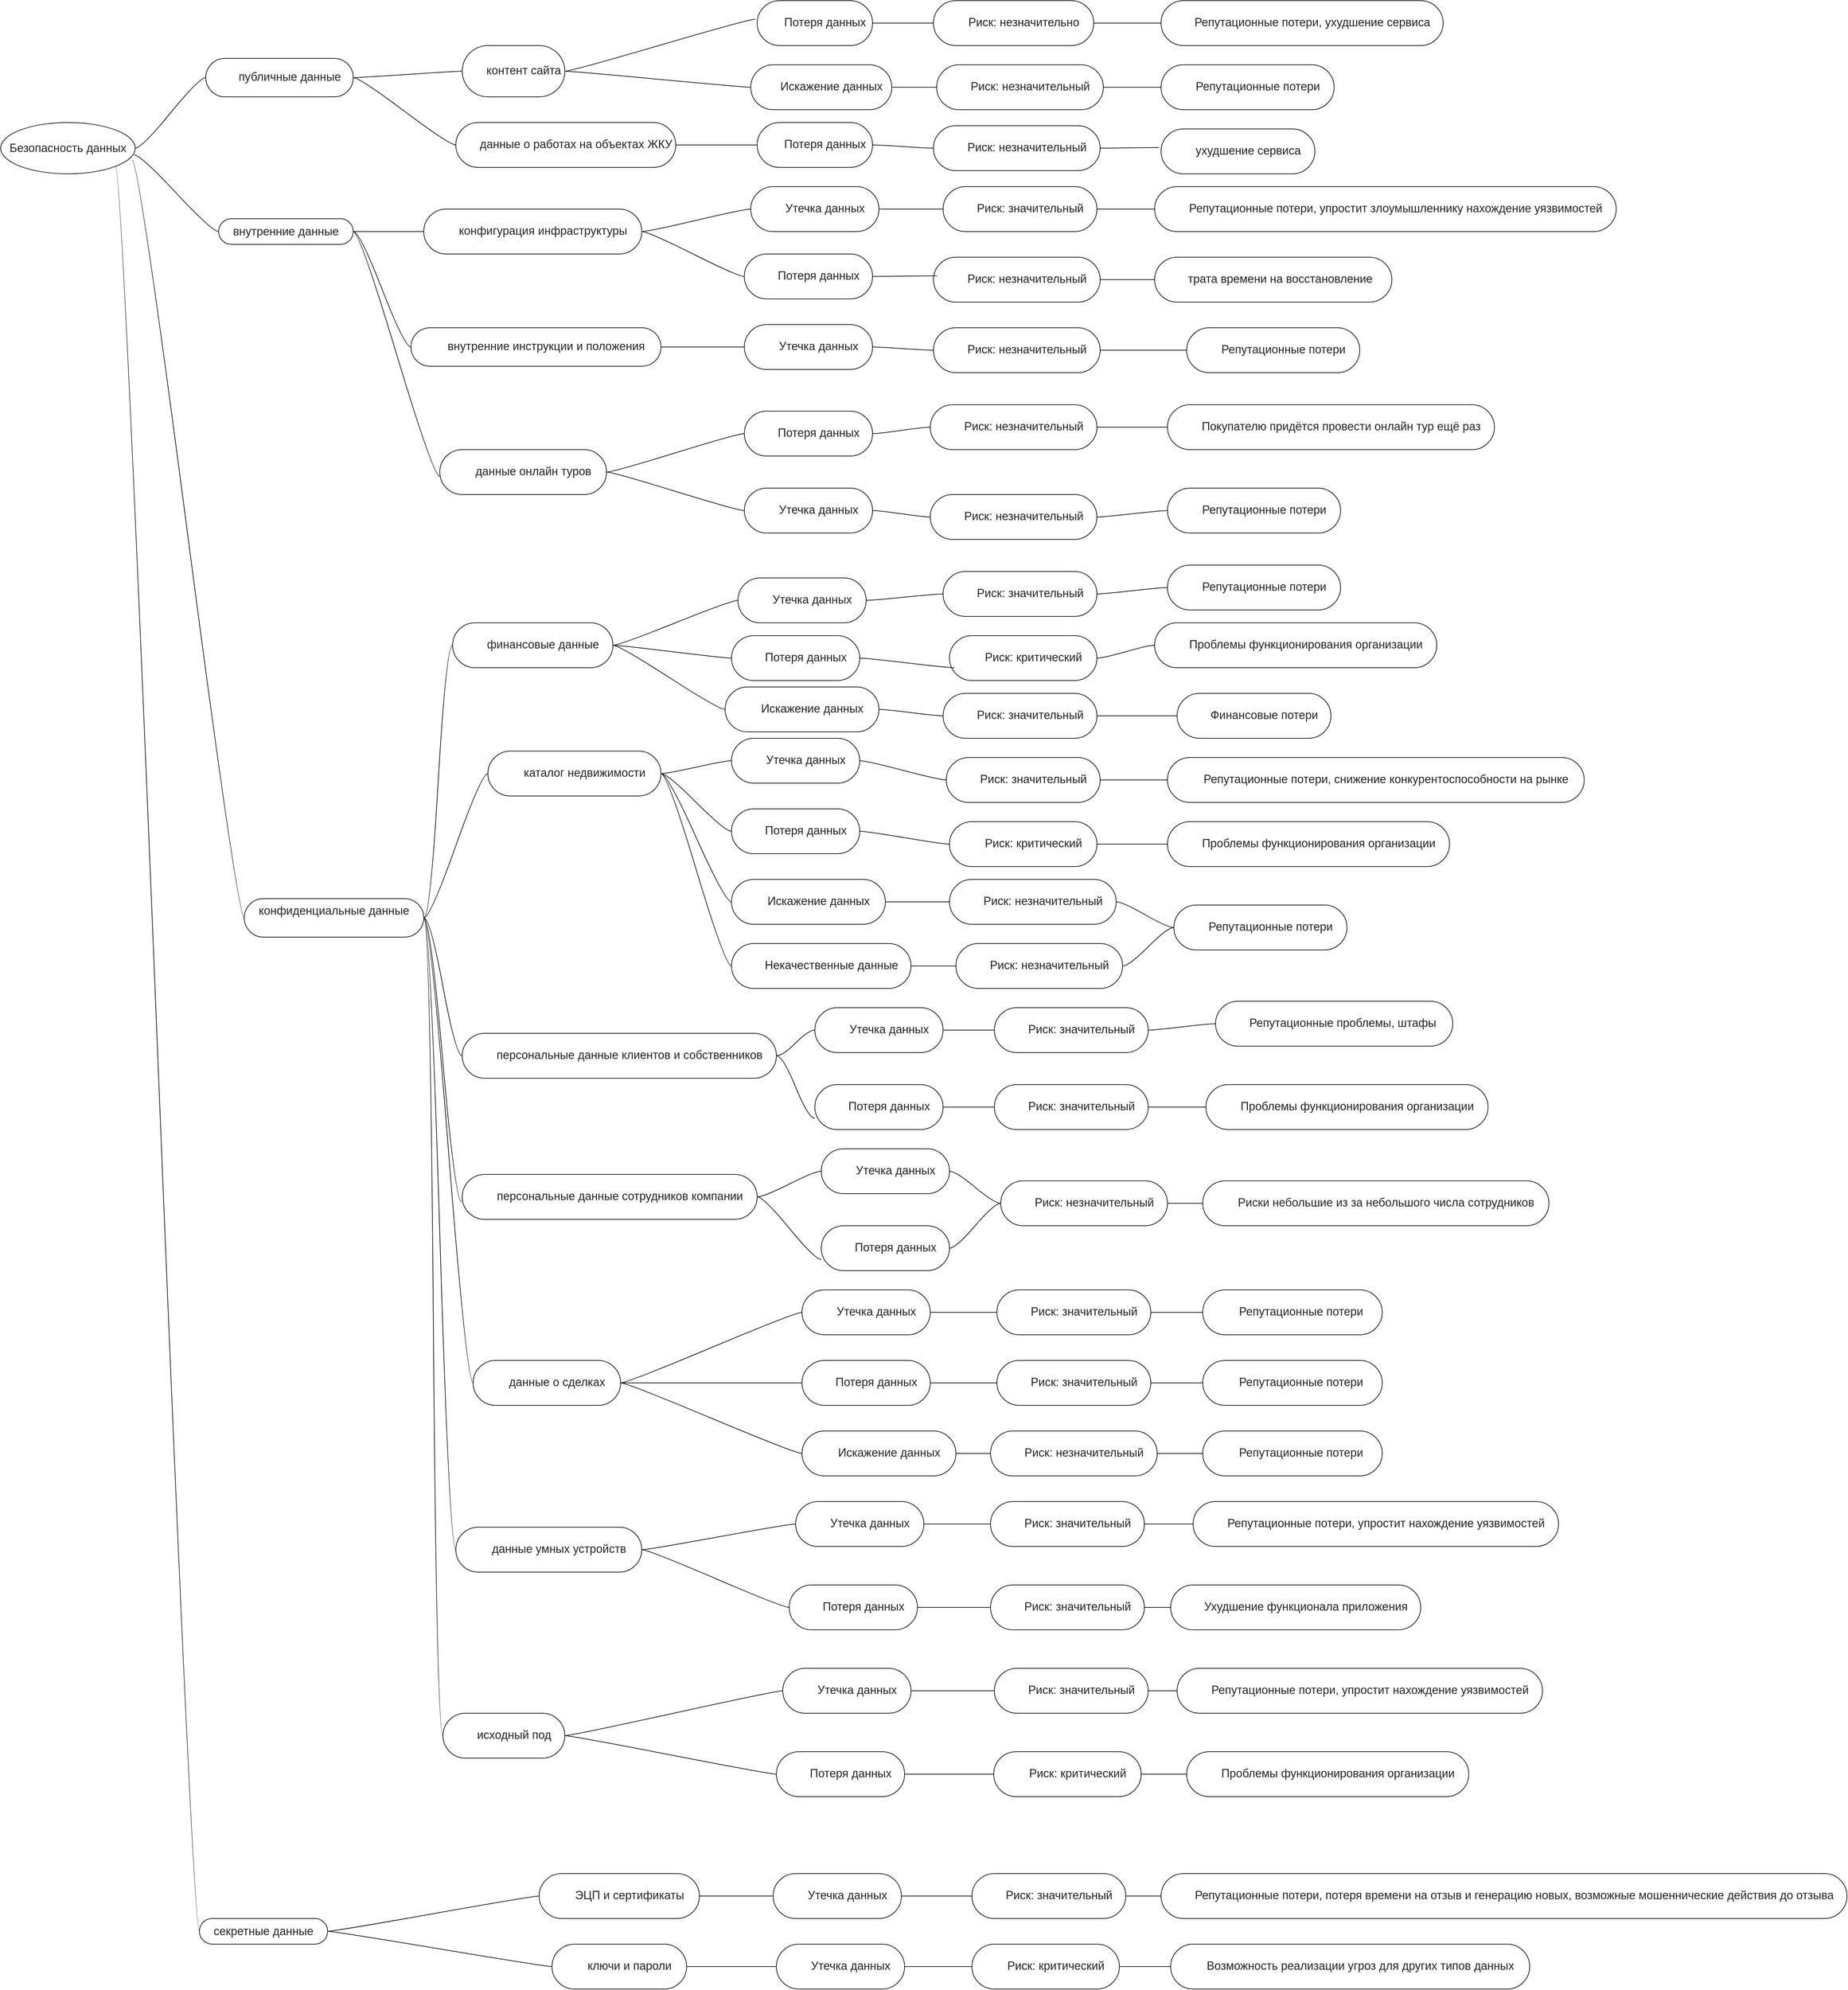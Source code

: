 <mxfile version="25.0.3">
  <diagram name="Страница — 1" id="MnRugIP0ohj_izYfE41F">
    <mxGraphModel dx="5736" dy="4289" grid="1" gridSize="10" guides="1" tooltips="1" connect="1" arrows="1" fold="1" page="1" pageScale="1" pageWidth="827" pageHeight="1169" math="0" shadow="0">
      <root>
        <mxCell id="0" />
        <mxCell id="1" parent="0" />
        <mxCell id="cfNoZpCfBE-vQEOSdoyF-1" value="&lt;span style=&quot;color: rgba(0, 0, 0, 0.85); font-family: &amp;quot;YS Text&amp;quot;, sans-serif; font-size: 18px; text-align: start; white-space-collapse: preserve; background-color: rgb(255, 255, 255);&quot;&gt;Безопасность данных&lt;/span&gt;" style="ellipse;whiteSpace=wrap;html=1;align=center;newEdgeStyle={&quot;edgeStyle&quot;:&quot;entityRelationEdgeStyle&quot;,&quot;startArrow&quot;:&quot;none&quot;,&quot;endArrow&quot;:&quot;none&quot;,&quot;segment&quot;:10,&quot;curved&quot;:1,&quot;sourcePerimeterSpacing&quot;:0,&quot;targetPerimeterSpacing&quot;:0};treeFolding=1;treeMoving=1;" parent="1" vertex="1">
          <mxGeometry x="100" y="130" width="210" height="80" as="geometry" />
        </mxCell>
        <mxCell id="0ImZA-_981zlYSz6AfB6-2" style="edgeStyle=entityRelationEdgeStyle;rounded=0;orthogonalLoop=1;jettySize=auto;html=1;startArrow=none;endArrow=none;segment=10;curved=1;sourcePerimeterSpacing=0;targetPerimeterSpacing=0;entryX=0;entryY=0.5;entryDx=0;entryDy=0;" edge="1" parent="1" source="cfNoZpCfBE-vQEOSdoyF-2" target="0ImZA-_981zlYSz6AfB6-1">
          <mxGeometry relative="1" as="geometry" />
        </mxCell>
        <mxCell id="0ImZA-_981zlYSz6AfB6-6" style="edgeStyle=entityRelationEdgeStyle;rounded=0;orthogonalLoop=1;jettySize=auto;html=1;startArrow=none;endArrow=none;segment=10;curved=1;sourcePerimeterSpacing=0;targetPerimeterSpacing=0;entryX=0;entryY=0.5;entryDx=0;entryDy=0;" edge="1" parent="1" source="cfNoZpCfBE-vQEOSdoyF-2" target="0ImZA-_981zlYSz6AfB6-3">
          <mxGeometry relative="1" as="geometry" />
        </mxCell>
        <mxCell id="cfNoZpCfBE-vQEOSdoyF-2" value="&lt;ul style=&quot;box-sizing: inherit; margin-top: var(--size-300, var(--base-unit, calc(1rem * var(--base-ratio, 1)))); padding: 0 0 0 var(--size-700, calc(var(--base-unit, calc(1rem * var(--base-ratio, 1))) * 2)); white-space-collapse: preserve-breaks; list-style: none; color: rgba(0, 0, 0, 0.85); font-family: &amp;quot;YS Text&amp;quot;, sans-serif; font-size: 18px; text-align: start; background-color: rgb(255, 255, 255);&quot;&gt;&lt;li style=&quot;box-sizing: inherit; position: relative; margin: 0 0 var(--size-100, calc(var(--base-unit, calc(1rem * var(--base-ratio, 1))) * 0.5));&quot;&gt;публичные данные&lt;/li&gt;&lt;/ul&gt;" style="whiteSpace=wrap;html=1;rounded=1;arcSize=50;align=center;verticalAlign=middle;strokeWidth=1;autosize=1;spacing=4;treeFolding=1;treeMoving=1;newEdgeStyle={&quot;edgeStyle&quot;:&quot;entityRelationEdgeStyle&quot;,&quot;startArrow&quot;:&quot;none&quot;,&quot;endArrow&quot;:&quot;none&quot;,&quot;segment&quot;:10,&quot;curved&quot;:1,&quot;sourcePerimeterSpacing&quot;:0,&quot;targetPerimeterSpacing&quot;:0};" parent="1" vertex="1">
          <mxGeometry x="420" y="30" width="230" height="60" as="geometry" />
        </mxCell>
        <mxCell id="cfNoZpCfBE-vQEOSdoyF-3" value="" style="edgeStyle=entityRelationEdgeStyle;startArrow=none;endArrow=none;segment=10;curved=1;sourcePerimeterSpacing=0;targetPerimeterSpacing=0;rounded=0;exitX=1;exitY=0.5;exitDx=0;exitDy=0;" parent="1" source="cfNoZpCfBE-vQEOSdoyF-1" target="cfNoZpCfBE-vQEOSdoyF-2" edge="1">
          <mxGeometry relative="1" as="geometry">
            <mxPoint x="420" y="152" as="sourcePoint" />
          </mxGeometry>
        </mxCell>
        <mxCell id="0ImZA-_981zlYSz6AfB6-8" style="edgeStyle=entityRelationEdgeStyle;rounded=0;orthogonalLoop=1;jettySize=auto;html=1;startArrow=none;endArrow=none;segment=10;curved=1;sourcePerimeterSpacing=0;targetPerimeterSpacing=0;entryX=0;entryY=0.5;entryDx=0;entryDy=0;" edge="1" parent="1" source="cfNoZpCfBE-vQEOSdoyF-4" target="0ImZA-_981zlYSz6AfB6-7">
          <mxGeometry relative="1" as="geometry" />
        </mxCell>
        <mxCell id="0ImZA-_981zlYSz6AfB6-10" style="edgeStyle=entityRelationEdgeStyle;rounded=0;orthogonalLoop=1;jettySize=auto;html=1;startArrow=none;endArrow=none;segment=10;curved=1;sourcePerimeterSpacing=0;targetPerimeterSpacing=0;entryX=0;entryY=0.5;entryDx=0;entryDy=0;" edge="1" parent="1" source="cfNoZpCfBE-vQEOSdoyF-4" target="0ImZA-_981zlYSz6AfB6-9">
          <mxGeometry relative="1" as="geometry" />
        </mxCell>
        <mxCell id="cfNoZpCfBE-vQEOSdoyF-4" value="&lt;span style=&quot;color: rgba(0, 0, 0, 0.85); font-family: &amp;quot;YS Text&amp;quot;, sans-serif; font-size: 18px; text-align: left; white-space-collapse: preserve-breaks; background-color: rgb(255, 255, 255);&quot;&gt;внутренние данные&lt;/span&gt;" style="whiteSpace=wrap;html=1;rounded=1;arcSize=50;align=center;verticalAlign=middle;strokeWidth=1;autosize=1;spacing=4;treeFolding=1;treeMoving=1;newEdgeStyle={&quot;edgeStyle&quot;:&quot;entityRelationEdgeStyle&quot;,&quot;startArrow&quot;:&quot;none&quot;,&quot;endArrow&quot;:&quot;none&quot;,&quot;segment&quot;:10,&quot;curved&quot;:1,&quot;sourcePerimeterSpacing&quot;:0,&quot;targetPerimeterSpacing&quot;:0};" parent="1" vertex="1">
          <mxGeometry x="440" y="280" width="210" height="40" as="geometry" />
        </mxCell>
        <mxCell id="cfNoZpCfBE-vQEOSdoyF-5" value="" style="edgeStyle=entityRelationEdgeStyle;startArrow=none;endArrow=none;segment=10;curved=1;sourcePerimeterSpacing=0;targetPerimeterSpacing=0;rounded=0;exitX=0.991;exitY=0.629;exitDx=0;exitDy=0;exitPerimeter=0;" parent="1" source="cfNoZpCfBE-vQEOSdoyF-1" target="cfNoZpCfBE-vQEOSdoyF-4" edge="1">
          <mxGeometry relative="1" as="geometry">
            <mxPoint x="400" y="330" as="sourcePoint" />
          </mxGeometry>
        </mxCell>
        <mxCell id="0ImZA-_981zlYSz6AfB6-14" style="edgeStyle=entityRelationEdgeStyle;rounded=0;orthogonalLoop=1;jettySize=auto;html=1;startArrow=none;endArrow=none;segment=10;curved=1;sourcePerimeterSpacing=0;targetPerimeterSpacing=0;entryX=0;entryY=0.5;entryDx=0;entryDy=0;" edge="1" parent="1" source="cfNoZpCfBE-vQEOSdoyF-8" target="0ImZA-_981zlYSz6AfB6-13">
          <mxGeometry relative="1" as="geometry" />
        </mxCell>
        <mxCell id="0ImZA-_981zlYSz6AfB6-16" style="edgeStyle=entityRelationEdgeStyle;rounded=0;orthogonalLoop=1;jettySize=auto;html=1;startArrow=none;endArrow=none;segment=10;curved=1;sourcePerimeterSpacing=0;targetPerimeterSpacing=0;entryX=0;entryY=0.5;entryDx=0;entryDy=0;" edge="1" parent="1" source="cfNoZpCfBE-vQEOSdoyF-8" target="0ImZA-_981zlYSz6AfB6-15">
          <mxGeometry relative="1" as="geometry" />
        </mxCell>
        <mxCell id="0ImZA-_981zlYSz6AfB6-19" style="edgeStyle=entityRelationEdgeStyle;rounded=0;orthogonalLoop=1;jettySize=auto;html=1;startArrow=none;endArrow=none;segment=10;curved=1;sourcePerimeterSpacing=0;targetPerimeterSpacing=0;entryX=0;entryY=0.5;entryDx=0;entryDy=0;" edge="1" parent="1" source="cfNoZpCfBE-vQEOSdoyF-8" target="0ImZA-_981zlYSz6AfB6-17">
          <mxGeometry relative="1" as="geometry" />
        </mxCell>
        <mxCell id="0ImZA-_981zlYSz6AfB6-22" style="edgeStyle=entityRelationEdgeStyle;rounded=0;orthogonalLoop=1;jettySize=auto;html=1;startArrow=none;endArrow=none;segment=10;curved=1;sourcePerimeterSpacing=0;targetPerimeterSpacing=0;entryX=0;entryY=0.5;entryDx=0;entryDy=0;" edge="1" parent="1" source="cfNoZpCfBE-vQEOSdoyF-8" target="0ImZA-_981zlYSz6AfB6-21">
          <mxGeometry relative="1" as="geometry" />
        </mxCell>
        <mxCell id="0ImZA-_981zlYSz6AfB6-24" style="edgeStyle=entityRelationEdgeStyle;rounded=0;orthogonalLoop=1;jettySize=auto;html=1;startArrow=none;endArrow=none;segment=10;curved=1;sourcePerimeterSpacing=0;targetPerimeterSpacing=0;" edge="1" parent="1" source="cfNoZpCfBE-vQEOSdoyF-8" target="0ImZA-_981zlYSz6AfB6-23">
          <mxGeometry relative="1" as="geometry" />
        </mxCell>
        <mxCell id="0ImZA-_981zlYSz6AfB6-31" style="edgeStyle=entityRelationEdgeStyle;rounded=0;orthogonalLoop=1;jettySize=auto;html=1;startArrow=none;endArrow=none;segment=10;curved=1;sourcePerimeterSpacing=0;targetPerimeterSpacing=0;" edge="1" parent="1" source="cfNoZpCfBE-vQEOSdoyF-8" target="0ImZA-_981zlYSz6AfB6-29">
          <mxGeometry relative="1" as="geometry" />
        </mxCell>
        <mxCell id="cfNoZpCfBE-vQEOSdoyF-8" value="&lt;span style=&quot;color: rgba(0, 0, 0, 0.85); font-family: &amp;quot;YS Text&amp;quot;, sans-serif; font-size: 18px; text-align: left; white-space-collapse: preserve-breaks; background-color: rgb(255, 255, 255);&quot;&gt;конфиденциальные данные&lt;/span&gt;&lt;div&gt;&lt;span style=&quot;color: rgba(0, 0, 0, 0.85); font-family: &amp;quot;YS Text&amp;quot;, sans-serif; font-size: 18px; text-align: left; white-space-collapse: preserve-breaks; background-color: rgb(255, 255, 255);&quot;&gt;&lt;br&gt;&lt;/span&gt;&lt;/div&gt;" style="whiteSpace=wrap;html=1;rounded=1;arcSize=50;align=center;verticalAlign=middle;strokeWidth=1;autosize=1;spacing=4;treeFolding=1;treeMoving=1;newEdgeStyle={&quot;edgeStyle&quot;:&quot;entityRelationEdgeStyle&quot;,&quot;startArrow&quot;:&quot;none&quot;,&quot;endArrow&quot;:&quot;none&quot;,&quot;segment&quot;:10,&quot;curved&quot;:1,&quot;sourcePerimeterSpacing&quot;:0,&quot;targetPerimeterSpacing&quot;:0};" parent="1" vertex="1">
          <mxGeometry x="480" y="1340" width="280" height="60" as="geometry" />
        </mxCell>
        <mxCell id="cfNoZpCfBE-vQEOSdoyF-9" value="" style="edgeStyle=entityRelationEdgeStyle;startArrow=none;endArrow=none;segment=10;curved=1;sourcePerimeterSpacing=0;targetPerimeterSpacing=0;rounded=0;exitX=0.978;exitY=0.736;exitDx=0;exitDy=0;exitPerimeter=0;entryX=0;entryY=0.5;entryDx=0;entryDy=0;" parent="1" source="cfNoZpCfBE-vQEOSdoyF-1" target="cfNoZpCfBE-vQEOSdoyF-8" edge="1">
          <mxGeometry relative="1" as="geometry">
            <mxPoint x="400" y="330" as="sourcePoint" />
            <mxPoint x="410" y="290" as="targetPoint" />
            <Array as="points">
              <mxPoint x="290" y="160" />
              <mxPoint x="290" y="160" />
              <mxPoint x="300" y="170" />
            </Array>
          </mxGeometry>
        </mxCell>
        <mxCell id="0ImZA-_981zlYSz6AfB6-52" style="edgeStyle=entityRelationEdgeStyle;rounded=0;orthogonalLoop=1;jettySize=auto;html=1;startArrow=none;endArrow=none;segment=10;curved=1;sourcePerimeterSpacing=0;targetPerimeterSpacing=0;entryX=0;entryY=0.5;entryDx=0;entryDy=0;" edge="1" parent="1" source="cfNoZpCfBE-vQEOSdoyF-10" target="0ImZA-_981zlYSz6AfB6-25">
          <mxGeometry relative="1" as="geometry" />
        </mxCell>
        <mxCell id="0ImZA-_981zlYSz6AfB6-53" style="edgeStyle=entityRelationEdgeStyle;rounded=0;orthogonalLoop=1;jettySize=auto;html=1;startArrow=none;endArrow=none;segment=10;curved=1;sourcePerimeterSpacing=0;targetPerimeterSpacing=0;entryX=0;entryY=0.5;entryDx=0;entryDy=0;" edge="1" parent="1" source="cfNoZpCfBE-vQEOSdoyF-10" target="0ImZA-_981zlYSz6AfB6-26">
          <mxGeometry relative="1" as="geometry" />
        </mxCell>
        <mxCell id="cfNoZpCfBE-vQEOSdoyF-10" value="&lt;span style=&quot;color: rgba(0, 0, 0, 0.85); font-family: &amp;quot;YS Text&amp;quot;, sans-serif; font-size: 18px; text-align: left; white-space-collapse: preserve-breaks; background-color: rgb(255, 255, 255);&quot;&gt;секретные данные&lt;/span&gt;" style="whiteSpace=wrap;html=1;rounded=1;arcSize=50;align=center;verticalAlign=middle;strokeWidth=1;autosize=1;spacing=4;treeFolding=1;treeMoving=1;newEdgeStyle={&quot;edgeStyle&quot;:&quot;entityRelationEdgeStyle&quot;,&quot;startArrow&quot;:&quot;none&quot;,&quot;endArrow&quot;:&quot;none&quot;,&quot;segment&quot;:10,&quot;curved&quot;:1,&quot;sourcePerimeterSpacing&quot;:0,&quot;targetPerimeterSpacing&quot;:0};" parent="1" vertex="1">
          <mxGeometry x="410" y="2930" width="200" height="40" as="geometry" />
        </mxCell>
        <mxCell id="cfNoZpCfBE-vQEOSdoyF-11" value="" style="edgeStyle=entityRelationEdgeStyle;startArrow=none;endArrow=none;segment=10;curved=1;sourcePerimeterSpacing=0;targetPerimeterSpacing=0;rounded=0;exitX=1;exitY=1;exitDx=0;exitDy=0;" parent="1" source="cfNoZpCfBE-vQEOSdoyF-1" target="cfNoZpCfBE-vQEOSdoyF-10" edge="1">
          <mxGeometry relative="1" as="geometry">
            <mxPoint x="410" y="412" as="sourcePoint" />
          </mxGeometry>
        </mxCell>
        <mxCell id="0ImZA-_981zlYSz6AfB6-43" style="edgeStyle=entityRelationEdgeStyle;rounded=0;orthogonalLoop=1;jettySize=auto;html=1;startArrow=none;endArrow=none;segment=10;curved=1;sourcePerimeterSpacing=0;targetPerimeterSpacing=0;entryX=0;entryY=0.5;entryDx=0;entryDy=0;" edge="1" parent="1" source="0ImZA-_981zlYSz6AfB6-1" target="0ImZA-_981zlYSz6AfB6-41">
          <mxGeometry relative="1" as="geometry" />
        </mxCell>
        <mxCell id="0ImZA-_981zlYSz6AfB6-1" value="&lt;ul style=&quot;box-sizing: inherit; margin-top: var(--size-300, var(--base-unit, calc(1rem * var(--base-ratio, 1)))); padding: 0 0 0 var(--size-700, calc(var(--base-unit, calc(1rem * var(--base-ratio, 1))) * 2)); white-space-collapse: preserve-breaks; list-style: none; color: rgba(0, 0, 0, 0.85); font-family: &amp;quot;YS Text&amp;quot;, sans-serif; font-size: 18px; text-align: start; background-color: rgb(255, 255, 255);&quot;&gt;&lt;li style=&quot;box-sizing: inherit; position: relative; margin: 0 0 var(--size-100, calc(var(--base-unit, calc(1rem * var(--base-ratio, 1))) * 0.5));&quot;&gt;контент сайта&lt;/li&gt;&lt;/ul&gt;" style="whiteSpace=wrap;html=1;rounded=1;arcSize=50;align=center;verticalAlign=middle;strokeWidth=1;autosize=1;spacing=4;treeFolding=1;treeMoving=1;newEdgeStyle={&quot;edgeStyle&quot;:&quot;entityRelationEdgeStyle&quot;,&quot;startArrow&quot;:&quot;none&quot;,&quot;endArrow&quot;:&quot;none&quot;,&quot;segment&quot;:10,&quot;curved&quot;:1,&quot;sourcePerimeterSpacing&quot;:0,&quot;targetPerimeterSpacing&quot;:0};" vertex="1" parent="1">
          <mxGeometry x="820" y="10" width="160" height="80" as="geometry" />
        </mxCell>
        <mxCell id="0ImZA-_981zlYSz6AfB6-45" style="edgeStyle=entityRelationEdgeStyle;rounded=0;orthogonalLoop=1;jettySize=auto;html=1;startArrow=none;endArrow=none;segment=10;curved=1;sourcePerimeterSpacing=0;targetPerimeterSpacing=0;entryX=0;entryY=0.5;entryDx=0;entryDy=0;" edge="1" parent="1" source="0ImZA-_981zlYSz6AfB6-3" target="0ImZA-_981zlYSz6AfB6-44">
          <mxGeometry relative="1" as="geometry" />
        </mxCell>
        <mxCell id="0ImZA-_981zlYSz6AfB6-3" value="&lt;ul style=&quot;box-sizing: inherit; margin-top: var(--size-300, var(--base-unit, calc(1rem * var(--base-ratio, 1)))); padding: 0 0 0 var(--size-700, calc(var(--base-unit, calc(1rem * var(--base-ratio, 1))) * 2)); white-space-collapse: preserve-breaks; list-style: none; color: rgba(0, 0, 0, 0.85); font-family: &amp;quot;YS Text&amp;quot;, sans-serif; font-size: 18px; text-align: start; background-color: rgb(255, 255, 255);&quot;&gt;&lt;li style=&quot;box-sizing: inherit; position: relative; margin: 0 0 var(--size-100, calc(var(--base-unit, calc(1rem * var(--base-ratio, 1))) * 0.5));&quot;&gt;данные о работах на объектах ЖКУ&lt;/li&gt;&lt;/ul&gt;" style="whiteSpace=wrap;html=1;rounded=1;arcSize=50;align=center;verticalAlign=middle;strokeWidth=1;autosize=1;spacing=4;treeFolding=1;treeMoving=1;newEdgeStyle={&quot;edgeStyle&quot;:&quot;entityRelationEdgeStyle&quot;,&quot;startArrow&quot;:&quot;none&quot;,&quot;endArrow&quot;:&quot;none&quot;,&quot;segment&quot;:10,&quot;curved&quot;:1,&quot;sourcePerimeterSpacing&quot;:0,&quot;targetPerimeterSpacing&quot;:0};" vertex="1" parent="1">
          <mxGeometry x="810" y="130" width="343" height="70" as="geometry" />
        </mxCell>
        <mxCell id="0ImZA-_981zlYSz6AfB6-48" style="edgeStyle=entityRelationEdgeStyle;rounded=0;orthogonalLoop=1;jettySize=auto;html=1;startArrow=none;endArrow=none;segment=10;curved=1;sourcePerimeterSpacing=0;targetPerimeterSpacing=0;entryX=0;entryY=0.5;entryDx=0;entryDy=0;" edge="1" parent="1" source="0ImZA-_981zlYSz6AfB6-7" target="0ImZA-_981zlYSz6AfB6-46">
          <mxGeometry relative="1" as="geometry" />
        </mxCell>
        <mxCell id="0ImZA-_981zlYSz6AfB6-49" style="edgeStyle=entityRelationEdgeStyle;rounded=0;orthogonalLoop=1;jettySize=auto;html=1;startArrow=none;endArrow=none;segment=10;curved=1;sourcePerimeterSpacing=0;targetPerimeterSpacing=0;" edge="1" parent="1" source="0ImZA-_981zlYSz6AfB6-7" target="0ImZA-_981zlYSz6AfB6-47">
          <mxGeometry relative="1" as="geometry" />
        </mxCell>
        <mxCell id="0ImZA-_981zlYSz6AfB6-7" value="&lt;ul style=&quot;box-sizing: inherit; margin-top: var(--size-300, var(--base-unit, calc(1rem * var(--base-ratio, 1)))); padding: 0 0 0 var(--size-700, calc(var(--base-unit, calc(1rem * var(--base-ratio, 1))) * 2)); white-space-collapse: preserve-breaks; list-style: none; color: rgba(0, 0, 0, 0.85); font-family: &amp;quot;YS Text&amp;quot;, sans-serif; font-size: 18px; text-align: start; background-color: rgb(255, 255, 255);&quot;&gt;&lt;li style=&quot;box-sizing: inherit; position: relative; margin: 0 0 var(--size-100, calc(var(--base-unit, calc(1rem * var(--base-ratio, 1))) * 0.5));&quot;&gt;конфигурация инфраструктуры&lt;/li&gt;&lt;/ul&gt;" style="whiteSpace=wrap;html=1;rounded=1;arcSize=50;align=center;verticalAlign=middle;strokeWidth=1;autosize=1;spacing=4;treeFolding=1;treeMoving=1;newEdgeStyle={&quot;edgeStyle&quot;:&quot;entityRelationEdgeStyle&quot;,&quot;startArrow&quot;:&quot;none&quot;,&quot;endArrow&quot;:&quot;none&quot;,&quot;segment&quot;:10,&quot;curved&quot;:1,&quot;sourcePerimeterSpacing&quot;:0,&quot;targetPerimeterSpacing&quot;:0};" vertex="1" parent="1">
          <mxGeometry x="760" y="265" width="340" height="70" as="geometry" />
        </mxCell>
        <mxCell id="0ImZA-_981zlYSz6AfB6-54" style="edgeStyle=entityRelationEdgeStyle;rounded=0;orthogonalLoop=1;jettySize=auto;html=1;startArrow=none;endArrow=none;segment=10;curved=1;sourcePerimeterSpacing=0;targetPerimeterSpacing=0;entryX=0;entryY=0.5;entryDx=0;entryDy=0;" edge="1" parent="1" source="0ImZA-_981zlYSz6AfB6-9" target="0ImZA-_981zlYSz6AfB6-50">
          <mxGeometry relative="1" as="geometry" />
        </mxCell>
        <mxCell id="0ImZA-_981zlYSz6AfB6-9" value="&lt;ul style=&quot;box-sizing: inherit; margin-top: var(--size-300, var(--base-unit, calc(1rem * var(--base-ratio, 1)))); padding: 0 0 0 var(--size-700, calc(var(--base-unit, calc(1rem * var(--base-ratio, 1))) * 2)); white-space-collapse: preserve-breaks; list-style: none; color: rgba(0, 0, 0, 0.85); font-family: &amp;quot;YS Text&amp;quot;, sans-serif; font-size: 18px; text-align: start; background-color: rgb(255, 255, 255);&quot;&gt;&lt;li style=&quot;box-sizing: inherit; position: relative; margin: 0 0 var(--size-100, calc(var(--base-unit, calc(1rem * var(--base-ratio, 1))) * 0.5));&quot;&gt;внутренние инструкции и положения&lt;/li&gt;&lt;/ul&gt;" style="whiteSpace=wrap;html=1;rounded=1;arcSize=50;align=center;verticalAlign=middle;strokeWidth=1;autosize=1;spacing=4;treeFolding=1;treeMoving=1;newEdgeStyle={&quot;edgeStyle&quot;:&quot;entityRelationEdgeStyle&quot;,&quot;startArrow&quot;:&quot;none&quot;,&quot;endArrow&quot;:&quot;none&quot;,&quot;segment&quot;:10,&quot;curved&quot;:1,&quot;sourcePerimeterSpacing&quot;:0,&quot;targetPerimeterSpacing&quot;:0};" vertex="1" parent="1">
          <mxGeometry x="740" y="450" width="390" height="60" as="geometry" />
        </mxCell>
        <mxCell id="0ImZA-_981zlYSz6AfB6-57" style="edgeStyle=entityRelationEdgeStyle;rounded=0;orthogonalLoop=1;jettySize=auto;html=1;startArrow=none;endArrow=none;segment=10;curved=1;sourcePerimeterSpacing=0;targetPerimeterSpacing=0;" edge="1" parent="1" source="0ImZA-_981zlYSz6AfB6-11" target="0ImZA-_981zlYSz6AfB6-55">
          <mxGeometry relative="1" as="geometry" />
        </mxCell>
        <mxCell id="0ImZA-_981zlYSz6AfB6-58" style="edgeStyle=entityRelationEdgeStyle;rounded=0;orthogonalLoop=1;jettySize=auto;html=1;startArrow=none;endArrow=none;segment=10;curved=1;sourcePerimeterSpacing=0;targetPerimeterSpacing=0;entryX=0;entryY=0.5;entryDx=0;entryDy=0;" edge="1" parent="1" source="0ImZA-_981zlYSz6AfB6-11" target="0ImZA-_981zlYSz6AfB6-56">
          <mxGeometry relative="1" as="geometry" />
        </mxCell>
        <mxCell id="0ImZA-_981zlYSz6AfB6-11" value="&lt;ul style=&quot;box-sizing: inherit; margin-top: var(--size-300, var(--base-unit, calc(1rem * var(--base-ratio, 1)))); padding: 0 0 0 var(--size-700, calc(var(--base-unit, calc(1rem * var(--base-ratio, 1))) * 2)); white-space-collapse: preserve-breaks; list-style: none; color: rgba(0, 0, 0, 0.85); font-family: &amp;quot;YS Text&amp;quot;, sans-serif; font-size: 18px; text-align: start; background-color: rgb(255, 255, 255);&quot;&gt;&lt;li style=&quot;box-sizing: inherit; position: relative; margin: 0 0 var(--size-100, calc(var(--base-unit, calc(1rem * var(--base-ratio, 1))) * 0.5));&quot;&gt;данные онлайн туров&lt;/li&gt;&lt;/ul&gt;" style="whiteSpace=wrap;html=1;rounded=1;arcSize=50;align=center;verticalAlign=middle;strokeWidth=1;autosize=1;spacing=4;treeFolding=1;treeMoving=1;newEdgeStyle={&quot;edgeStyle&quot;:&quot;entityRelationEdgeStyle&quot;,&quot;startArrow&quot;:&quot;none&quot;,&quot;endArrow&quot;:&quot;none&quot;,&quot;segment&quot;:10,&quot;curved&quot;:1,&quot;sourcePerimeterSpacing&quot;:0,&quot;targetPerimeterSpacing&quot;:0};" vertex="1" parent="1">
          <mxGeometry x="785" y="640" width="260" height="70" as="geometry" />
        </mxCell>
        <mxCell id="0ImZA-_981zlYSz6AfB6-12" style="edgeStyle=entityRelationEdgeStyle;rounded=0;orthogonalLoop=1;jettySize=auto;html=1;startArrow=none;endArrow=none;segment=10;curved=1;sourcePerimeterSpacing=0;targetPerimeterSpacing=0;entryX=0;entryY=0.6;entryDx=0;entryDy=0;entryPerimeter=0;" edge="1" parent="1" source="cfNoZpCfBE-vQEOSdoyF-4" target="0ImZA-_981zlYSz6AfB6-11">
          <mxGeometry relative="1" as="geometry" />
        </mxCell>
        <mxCell id="0ImZA-_981zlYSz6AfB6-37" style="edgeStyle=entityRelationEdgeStyle;rounded=0;orthogonalLoop=1;jettySize=auto;html=1;startArrow=none;endArrow=none;segment=10;curved=1;sourcePerimeterSpacing=0;targetPerimeterSpacing=0;" edge="1" parent="1" source="0ImZA-_981zlYSz6AfB6-13" target="0ImZA-_981zlYSz6AfB6-36">
          <mxGeometry relative="1" as="geometry" />
        </mxCell>
        <mxCell id="0ImZA-_981zlYSz6AfB6-39" style="edgeStyle=entityRelationEdgeStyle;rounded=0;orthogonalLoop=1;jettySize=auto;html=1;startArrow=none;endArrow=none;segment=10;curved=1;sourcePerimeterSpacing=0;targetPerimeterSpacing=0;entryX=0;entryY=0.5;entryDx=0;entryDy=0;" edge="1" parent="1" source="0ImZA-_981zlYSz6AfB6-13" target="0ImZA-_981zlYSz6AfB6-38">
          <mxGeometry relative="1" as="geometry" />
        </mxCell>
        <mxCell id="0ImZA-_981zlYSz6AfB6-91" style="edgeStyle=entityRelationEdgeStyle;rounded=0;orthogonalLoop=1;jettySize=auto;html=1;startArrow=none;endArrow=none;segment=10;curved=1;sourcePerimeterSpacing=0;targetPerimeterSpacing=0;entryX=0;entryY=0.5;entryDx=0;entryDy=0;" edge="1" parent="1" source="0ImZA-_981zlYSz6AfB6-13" target="0ImZA-_981zlYSz6AfB6-89">
          <mxGeometry relative="1" as="geometry" />
        </mxCell>
        <mxCell id="0ImZA-_981zlYSz6AfB6-13" value="&lt;ul style=&quot;box-sizing: inherit; margin-top: var(--size-300, var(--base-unit, calc(1rem * var(--base-ratio, 1)))); padding: 0 0 0 var(--size-700, calc(var(--base-unit, calc(1rem * var(--base-ratio, 1))) * 2)); white-space-collapse: preserve-breaks; list-style: none; color: rgba(0, 0, 0, 0.85); font-family: &amp;quot;YS Text&amp;quot;, sans-serif; font-size: 18px; text-align: start; background-color: rgb(255, 255, 255);&quot;&gt;&lt;li style=&quot;box-sizing: inherit; position: relative; margin: 0 0 var(--size-100, calc(var(--base-unit, calc(1rem * var(--base-ratio, 1))) * 0.5));&quot;&gt;финансовые данные&lt;/li&gt;&lt;/ul&gt;" style="whiteSpace=wrap;html=1;rounded=1;arcSize=50;align=center;verticalAlign=middle;strokeWidth=1;autosize=1;spacing=4;treeFolding=1;treeMoving=1;newEdgeStyle={&quot;edgeStyle&quot;:&quot;entityRelationEdgeStyle&quot;,&quot;startArrow&quot;:&quot;none&quot;,&quot;endArrow&quot;:&quot;none&quot;,&quot;segment&quot;:10,&quot;curved&quot;:1,&quot;sourcePerimeterSpacing&quot;:0,&quot;targetPerimeterSpacing&quot;:0};" vertex="1" parent="1">
          <mxGeometry x="805" y="910" width="250" height="70" as="geometry" />
        </mxCell>
        <mxCell id="0ImZA-_981zlYSz6AfB6-63" style="edgeStyle=entityRelationEdgeStyle;rounded=0;orthogonalLoop=1;jettySize=auto;html=1;startArrow=none;endArrow=none;segment=10;curved=1;sourcePerimeterSpacing=0;targetPerimeterSpacing=0;entryX=0;entryY=0.5;entryDx=0;entryDy=0;" edge="1" parent="1" source="0ImZA-_981zlYSz6AfB6-15" target="0ImZA-_981zlYSz6AfB6-59">
          <mxGeometry relative="1" as="geometry" />
        </mxCell>
        <mxCell id="0ImZA-_981zlYSz6AfB6-64" style="edgeStyle=entityRelationEdgeStyle;rounded=0;orthogonalLoop=1;jettySize=auto;html=1;startArrow=none;endArrow=none;segment=10;curved=1;sourcePerimeterSpacing=0;targetPerimeterSpacing=0;entryX=0;entryY=0.5;entryDx=0;entryDy=0;" edge="1" parent="1" source="0ImZA-_981zlYSz6AfB6-15" target="0ImZA-_981zlYSz6AfB6-60">
          <mxGeometry relative="1" as="geometry" />
        </mxCell>
        <mxCell id="0ImZA-_981zlYSz6AfB6-65" style="edgeStyle=entityRelationEdgeStyle;rounded=0;orthogonalLoop=1;jettySize=auto;html=1;startArrow=none;endArrow=none;segment=10;curved=1;sourcePerimeterSpacing=0;targetPerimeterSpacing=0;entryX=0;entryY=0.5;entryDx=0;entryDy=0;" edge="1" parent="1" source="0ImZA-_981zlYSz6AfB6-15" target="0ImZA-_981zlYSz6AfB6-61">
          <mxGeometry relative="1" as="geometry" />
        </mxCell>
        <mxCell id="0ImZA-_981zlYSz6AfB6-66" style="edgeStyle=entityRelationEdgeStyle;rounded=0;orthogonalLoop=1;jettySize=auto;html=1;startArrow=none;endArrow=none;segment=10;curved=1;sourcePerimeterSpacing=0;targetPerimeterSpacing=0;entryX=0;entryY=0.5;entryDx=0;entryDy=0;" edge="1" parent="1" source="0ImZA-_981zlYSz6AfB6-15" target="0ImZA-_981zlYSz6AfB6-62">
          <mxGeometry relative="1" as="geometry" />
        </mxCell>
        <mxCell id="0ImZA-_981zlYSz6AfB6-15" value="&lt;ul style=&quot;box-sizing: inherit; margin-top: var(--size-300, var(--base-unit, calc(1rem * var(--base-ratio, 1)))); padding: 0 0 0 var(--size-700, calc(var(--base-unit, calc(1rem * var(--base-ratio, 1))) * 2)); white-space-collapse: preserve-breaks; list-style: none; color: rgba(0, 0, 0, 0.85); font-family: &amp;quot;YS Text&amp;quot;, sans-serif; font-size: 18px; text-align: start; background-color: rgb(255, 255, 255);&quot;&gt;&lt;li style=&quot;box-sizing: inherit; position: relative; margin: 0 0 var(--size-100, calc(var(--base-unit, calc(1rem * var(--base-ratio, 1))) * 0.5));&quot;&gt;каталог недвижимости&lt;/li&gt;&lt;/ul&gt;" style="whiteSpace=wrap;html=1;rounded=1;arcSize=50;align=center;verticalAlign=middle;strokeWidth=1;autosize=1;spacing=4;treeFolding=1;treeMoving=1;newEdgeStyle={&quot;edgeStyle&quot;:&quot;entityRelationEdgeStyle&quot;,&quot;startArrow&quot;:&quot;none&quot;,&quot;endArrow&quot;:&quot;none&quot;,&quot;segment&quot;:10,&quot;curved&quot;:1,&quot;sourcePerimeterSpacing&quot;:0,&quot;targetPerimeterSpacing&quot;:0};" vertex="1" parent="1">
          <mxGeometry x="860" y="1110" width="270" height="70" as="geometry" />
        </mxCell>
        <mxCell id="0ImZA-_981zlYSz6AfB6-69" style="edgeStyle=entityRelationEdgeStyle;rounded=0;orthogonalLoop=1;jettySize=auto;html=1;startArrow=none;endArrow=none;segment=10;curved=1;sourcePerimeterSpacing=0;targetPerimeterSpacing=0;entryX=0;entryY=0.5;entryDx=0;entryDy=0;" edge="1" parent="1" source="0ImZA-_981zlYSz6AfB6-17" target="0ImZA-_981zlYSz6AfB6-67">
          <mxGeometry relative="1" as="geometry" />
        </mxCell>
        <mxCell id="0ImZA-_981zlYSz6AfB6-70" style="edgeStyle=entityRelationEdgeStyle;rounded=0;orthogonalLoop=1;jettySize=auto;html=1;startArrow=none;endArrow=none;segment=10;curved=1;sourcePerimeterSpacing=0;targetPerimeterSpacing=0;entryX=0;entryY=0.75;entryDx=0;entryDy=0;" edge="1" parent="1" source="0ImZA-_981zlYSz6AfB6-17" target="0ImZA-_981zlYSz6AfB6-68">
          <mxGeometry relative="1" as="geometry" />
        </mxCell>
        <mxCell id="0ImZA-_981zlYSz6AfB6-17" value="&lt;ul style=&quot;box-sizing: inherit; margin-top: var(--size-300, var(--base-unit, calc(1rem * var(--base-ratio, 1)))); padding: 0 0 0 var(--size-700, calc(var(--base-unit, calc(1rem * var(--base-ratio, 1))) * 2)); white-space-collapse: preserve-breaks; list-style: none; color: rgba(0, 0, 0, 0.85); font-family: &amp;quot;YS Text&amp;quot;, sans-serif; font-size: 18px; text-align: start; background-color: rgb(255, 255, 255);&quot;&gt;&lt;li style=&quot;box-sizing: inherit; position: relative; margin: 0 0 var(--size-100, calc(var(--base-unit, calc(1rem * var(--base-ratio, 1))) * 0.5));&quot;&gt;персональные данные клиентов и собственников&lt;/li&gt;&lt;/ul&gt;" style="whiteSpace=wrap;html=1;rounded=1;arcSize=50;align=center;verticalAlign=middle;strokeWidth=1;autosize=1;spacing=4;treeFolding=1;treeMoving=1;newEdgeStyle={&quot;edgeStyle&quot;:&quot;entityRelationEdgeStyle&quot;,&quot;startArrow&quot;:&quot;none&quot;,&quot;endArrow&quot;:&quot;none&quot;,&quot;segment&quot;:10,&quot;curved&quot;:1,&quot;sourcePerimeterSpacing&quot;:0,&quot;targetPerimeterSpacing&quot;:0};" vertex="1" parent="1">
          <mxGeometry x="820" y="1550" width="490" height="70" as="geometry" />
        </mxCell>
        <mxCell id="0ImZA-_981zlYSz6AfB6-73" style="edgeStyle=entityRelationEdgeStyle;rounded=0;orthogonalLoop=1;jettySize=auto;html=1;startArrow=none;endArrow=none;segment=10;curved=1;sourcePerimeterSpacing=0;targetPerimeterSpacing=0;" edge="1" parent="1" source="0ImZA-_981zlYSz6AfB6-18" target="0ImZA-_981zlYSz6AfB6-71">
          <mxGeometry relative="1" as="geometry" />
        </mxCell>
        <mxCell id="0ImZA-_981zlYSz6AfB6-74" style="edgeStyle=entityRelationEdgeStyle;rounded=0;orthogonalLoop=1;jettySize=auto;html=1;startArrow=none;endArrow=none;segment=10;curved=1;sourcePerimeterSpacing=0;targetPerimeterSpacing=0;entryX=0;entryY=0.75;entryDx=0;entryDy=0;" edge="1" parent="1" source="0ImZA-_981zlYSz6AfB6-18" target="0ImZA-_981zlYSz6AfB6-72">
          <mxGeometry relative="1" as="geometry" />
        </mxCell>
        <mxCell id="0ImZA-_981zlYSz6AfB6-18" value="&lt;ul style=&quot;box-sizing: inherit; margin-top: var(--size-300, var(--base-unit, calc(1rem * var(--base-ratio, 1)))); padding: 0 0 0 var(--size-700, calc(var(--base-unit, calc(1rem * var(--base-ratio, 1))) * 2)); white-space-collapse: preserve-breaks; list-style: none; color: rgba(0, 0, 0, 0.85); font-family: &amp;quot;YS Text&amp;quot;, sans-serif; font-size: 18px; text-align: start; background-color: rgb(255, 255, 255);&quot;&gt;&lt;li style=&quot;box-sizing: inherit; position: relative; margin: 0 0 var(--size-100, calc(var(--base-unit, calc(1rem * var(--base-ratio, 1))) * 0.5));&quot;&gt;персональные данные сотрудников компании&lt;/li&gt;&lt;/ul&gt;" style="whiteSpace=wrap;html=1;rounded=1;arcSize=50;align=center;verticalAlign=middle;strokeWidth=1;autosize=1;spacing=4;treeFolding=1;treeMoving=1;newEdgeStyle={&quot;edgeStyle&quot;:&quot;entityRelationEdgeStyle&quot;,&quot;startArrow&quot;:&quot;none&quot;,&quot;endArrow&quot;:&quot;none&quot;,&quot;segment&quot;:10,&quot;curved&quot;:1,&quot;sourcePerimeterSpacing&quot;:0,&quot;targetPerimeterSpacing&quot;:0};" vertex="1" parent="1">
          <mxGeometry x="820" y="1770" width="460" height="70" as="geometry" />
        </mxCell>
        <mxCell id="0ImZA-_981zlYSz6AfB6-20" style="edgeStyle=entityRelationEdgeStyle;rounded=0;orthogonalLoop=1;jettySize=auto;html=1;startArrow=none;endArrow=none;segment=10;curved=1;sourcePerimeterSpacing=0;targetPerimeterSpacing=0;entryX=-0.002;entryY=0.614;entryDx=0;entryDy=0;entryPerimeter=0;" edge="1" parent="1" source="cfNoZpCfBE-vQEOSdoyF-8" target="0ImZA-_981zlYSz6AfB6-18">
          <mxGeometry relative="1" as="geometry" />
        </mxCell>
        <mxCell id="0ImZA-_981zlYSz6AfB6-78" style="edgeStyle=entityRelationEdgeStyle;rounded=0;orthogonalLoop=1;jettySize=auto;html=1;startArrow=none;endArrow=none;segment=10;curved=1;sourcePerimeterSpacing=0;targetPerimeterSpacing=0;entryX=0;entryY=0.5;entryDx=0;entryDy=0;" edge="1" parent="1" source="0ImZA-_981zlYSz6AfB6-21" target="0ImZA-_981zlYSz6AfB6-75">
          <mxGeometry relative="1" as="geometry" />
        </mxCell>
        <mxCell id="0ImZA-_981zlYSz6AfB6-79" style="edgeStyle=entityRelationEdgeStyle;rounded=0;orthogonalLoop=1;jettySize=auto;html=1;startArrow=none;endArrow=none;segment=10;curved=1;sourcePerimeterSpacing=0;targetPerimeterSpacing=0;entryX=0;entryY=0.5;entryDx=0;entryDy=0;" edge="1" parent="1" source="0ImZA-_981zlYSz6AfB6-21" target="0ImZA-_981zlYSz6AfB6-76">
          <mxGeometry relative="1" as="geometry" />
        </mxCell>
        <mxCell id="0ImZA-_981zlYSz6AfB6-80" style="edgeStyle=entityRelationEdgeStyle;rounded=0;orthogonalLoop=1;jettySize=auto;html=1;startArrow=none;endArrow=none;segment=10;curved=1;sourcePerimeterSpacing=0;targetPerimeterSpacing=0;entryX=0;entryY=0.5;entryDx=0;entryDy=0;" edge="1" parent="1" source="0ImZA-_981zlYSz6AfB6-21" target="0ImZA-_981zlYSz6AfB6-77">
          <mxGeometry relative="1" as="geometry" />
        </mxCell>
        <mxCell id="0ImZA-_981zlYSz6AfB6-21" value="&lt;ul style=&quot;box-sizing: inherit; margin-top: var(--size-300, var(--base-unit, calc(1rem * var(--base-ratio, 1)))); padding: 0 0 0 var(--size-700, calc(var(--base-unit, calc(1rem * var(--base-ratio, 1))) * 2)); white-space-collapse: preserve-breaks; list-style: none; color: rgba(0, 0, 0, 0.85); font-family: &amp;quot;YS Text&amp;quot;, sans-serif; font-size: 18px; text-align: start; background-color: rgb(255, 255, 255);&quot;&gt;&lt;li style=&quot;box-sizing: inherit; position: relative; margin: 0 0 var(--size-100, calc(var(--base-unit, calc(1rem * var(--base-ratio, 1))) * 0.5));&quot;&gt;данные о сделках&lt;/li&gt;&lt;/ul&gt;" style="whiteSpace=wrap;html=1;rounded=1;arcSize=50;align=center;verticalAlign=middle;strokeWidth=1;autosize=1;spacing=4;treeFolding=1;treeMoving=1;newEdgeStyle={&quot;edgeStyle&quot;:&quot;entityRelationEdgeStyle&quot;,&quot;startArrow&quot;:&quot;none&quot;,&quot;endArrow&quot;:&quot;none&quot;,&quot;segment&quot;:10,&quot;curved&quot;:1,&quot;sourcePerimeterSpacing&quot;:0,&quot;targetPerimeterSpacing&quot;:0};" vertex="1" parent="1">
          <mxGeometry x="837" y="2060" width="230" height="70" as="geometry" />
        </mxCell>
        <mxCell id="0ImZA-_981zlYSz6AfB6-83" style="edgeStyle=entityRelationEdgeStyle;rounded=0;orthogonalLoop=1;jettySize=auto;html=1;startArrow=none;endArrow=none;segment=10;curved=1;sourcePerimeterSpacing=0;targetPerimeterSpacing=0;entryX=0;entryY=0.5;entryDx=0;entryDy=0;" edge="1" parent="1" source="0ImZA-_981zlYSz6AfB6-23" target="0ImZA-_981zlYSz6AfB6-81">
          <mxGeometry relative="1" as="geometry" />
        </mxCell>
        <mxCell id="0ImZA-_981zlYSz6AfB6-84" style="edgeStyle=entityRelationEdgeStyle;rounded=0;orthogonalLoop=1;jettySize=auto;html=1;startArrow=none;endArrow=none;segment=10;curved=1;sourcePerimeterSpacing=0;targetPerimeterSpacing=0;entryX=0;entryY=0.5;entryDx=0;entryDy=0;" edge="1" parent="1" source="0ImZA-_981zlYSz6AfB6-23" target="0ImZA-_981zlYSz6AfB6-82">
          <mxGeometry relative="1" as="geometry" />
        </mxCell>
        <mxCell id="0ImZA-_981zlYSz6AfB6-23" value="&lt;ul style=&quot;box-sizing: inherit; margin-top: var(--size-300, var(--base-unit, calc(1rem * var(--base-ratio, 1)))); padding: 0 0 0 var(--size-700, calc(var(--base-unit, calc(1rem * var(--base-ratio, 1))) * 2)); white-space-collapse: preserve-breaks; list-style: none; color: rgba(0, 0, 0, 0.85); font-family: &amp;quot;YS Text&amp;quot;, sans-serif; font-size: 18px; text-align: start; background-color: rgb(255, 255, 255);&quot;&gt;&lt;li style=&quot;box-sizing: inherit; position: relative; margin: 0 0 var(--size-100, calc(var(--base-unit, calc(1rem * var(--base-ratio, 1))) * 0.5));&quot;&gt;данные умных устройств&lt;/li&gt;&lt;/ul&gt;" style="whiteSpace=wrap;html=1;rounded=1;arcSize=50;align=center;verticalAlign=middle;strokeWidth=1;autosize=1;spacing=4;treeFolding=1;treeMoving=1;newEdgeStyle={&quot;edgeStyle&quot;:&quot;entityRelationEdgeStyle&quot;,&quot;startArrow&quot;:&quot;none&quot;,&quot;endArrow&quot;:&quot;none&quot;,&quot;segment&quot;:10,&quot;curved&quot;:1,&quot;sourcePerimeterSpacing&quot;:0,&quot;targetPerimeterSpacing&quot;:0};" vertex="1" parent="1">
          <mxGeometry x="810" y="2320" width="290" height="70" as="geometry" />
        </mxCell>
        <mxCell id="0ImZA-_981zlYSz6AfB6-34" style="edgeStyle=entityRelationEdgeStyle;rounded=0;orthogonalLoop=1;jettySize=auto;html=1;startArrow=none;endArrow=none;segment=10;curved=1;sourcePerimeterSpacing=0;targetPerimeterSpacing=0;" edge="1" parent="1" source="0ImZA-_981zlYSz6AfB6-25" target="0ImZA-_981zlYSz6AfB6-32">
          <mxGeometry relative="1" as="geometry" />
        </mxCell>
        <mxCell id="0ImZA-_981zlYSz6AfB6-25" value="&lt;ul style=&quot;box-sizing: inherit; margin-top: var(--size-300, var(--base-unit, calc(1rem * var(--base-ratio, 1)))); padding: 0 0 0 var(--size-700, calc(var(--base-unit, calc(1rem * var(--base-ratio, 1))) * 2)); white-space-collapse: preserve-breaks; list-style: none; color: rgba(0, 0, 0, 0.85); font-family: &amp;quot;YS Text&amp;quot;, sans-serif; font-size: 18px; text-align: start; background-color: rgb(255, 255, 255);&quot;&gt;&lt;li style=&quot;box-sizing: inherit; position: relative; margin: 0 0 var(--size-100, calc(var(--base-unit, calc(1rem * var(--base-ratio, 1))) * 0.5));&quot;&gt;ЭЦП и сертификаты&lt;/li&gt;&lt;/ul&gt;" style="whiteSpace=wrap;html=1;rounded=1;arcSize=50;align=center;verticalAlign=middle;strokeWidth=1;autosize=1;spacing=4;treeFolding=1;treeMoving=1;newEdgeStyle={&quot;edgeStyle&quot;:&quot;entityRelationEdgeStyle&quot;,&quot;startArrow&quot;:&quot;none&quot;,&quot;endArrow&quot;:&quot;none&quot;,&quot;segment&quot;:10,&quot;curved&quot;:1,&quot;sourcePerimeterSpacing&quot;:0,&quot;targetPerimeterSpacing&quot;:0};" vertex="1" parent="1">
          <mxGeometry x="940" y="2860" width="250" height="70" as="geometry" />
        </mxCell>
        <mxCell id="0ImZA-_981zlYSz6AfB6-35" style="edgeStyle=entityRelationEdgeStyle;rounded=0;orthogonalLoop=1;jettySize=auto;html=1;startArrow=none;endArrow=none;segment=10;curved=1;sourcePerimeterSpacing=0;targetPerimeterSpacing=0;entryX=0;entryY=0.5;entryDx=0;entryDy=0;" edge="1" parent="1" source="0ImZA-_981zlYSz6AfB6-26" target="0ImZA-_981zlYSz6AfB6-33">
          <mxGeometry relative="1" as="geometry" />
        </mxCell>
        <mxCell id="0ImZA-_981zlYSz6AfB6-26" value="&lt;ul style=&quot;box-sizing: inherit; margin-top: var(--size-300, var(--base-unit, calc(1rem * var(--base-ratio, 1)))); padding: 0 0 0 var(--size-700, calc(var(--base-unit, calc(1rem * var(--base-ratio, 1))) * 2)); white-space-collapse: preserve-breaks; list-style: none; color: rgba(0, 0, 0, 0.85); font-family: &amp;quot;YS Text&amp;quot;, sans-serif; font-size: 18px; text-align: start; background-color: rgb(255, 255, 255);&quot;&gt;&lt;li style=&quot;box-sizing: inherit; position: relative; margin: 0 0 var(--size-100, calc(var(--base-unit, calc(1rem * var(--base-ratio, 1))) * 0.5));&quot;&gt;ключи и пароли&lt;/li&gt;&lt;/ul&gt;" style="whiteSpace=wrap;html=1;rounded=1;arcSize=50;align=center;verticalAlign=middle;strokeWidth=1;autosize=1;spacing=4;treeFolding=1;treeMoving=1;newEdgeStyle={&quot;edgeStyle&quot;:&quot;entityRelationEdgeStyle&quot;,&quot;startArrow&quot;:&quot;none&quot;,&quot;endArrow&quot;:&quot;none&quot;,&quot;segment&quot;:10,&quot;curved&quot;:1,&quot;sourcePerimeterSpacing&quot;:0,&quot;targetPerimeterSpacing&quot;:0};" vertex="1" parent="1">
          <mxGeometry x="960" y="2970" width="210" height="70" as="geometry" />
        </mxCell>
        <mxCell id="0ImZA-_981zlYSz6AfB6-87" style="edgeStyle=entityRelationEdgeStyle;rounded=0;orthogonalLoop=1;jettySize=auto;html=1;startArrow=none;endArrow=none;segment=10;curved=1;sourcePerimeterSpacing=0;targetPerimeterSpacing=0;entryX=0;entryY=0.5;entryDx=0;entryDy=0;" edge="1" parent="1" source="0ImZA-_981zlYSz6AfB6-29" target="0ImZA-_981zlYSz6AfB6-85">
          <mxGeometry relative="1" as="geometry" />
        </mxCell>
        <mxCell id="0ImZA-_981zlYSz6AfB6-88" style="edgeStyle=entityRelationEdgeStyle;rounded=0;orthogonalLoop=1;jettySize=auto;html=1;startArrow=none;endArrow=none;segment=10;curved=1;sourcePerimeterSpacing=0;targetPerimeterSpacing=0;entryX=0;entryY=0.5;entryDx=0;entryDy=0;" edge="1" parent="1" source="0ImZA-_981zlYSz6AfB6-29" target="0ImZA-_981zlYSz6AfB6-86">
          <mxGeometry relative="1" as="geometry" />
        </mxCell>
        <mxCell id="0ImZA-_981zlYSz6AfB6-29" value="&lt;ul style=&quot;box-sizing: inherit; margin-top: var(--size-300, var(--base-unit, calc(1rem * var(--base-ratio, 1)))); padding: 0 0 0 var(--size-700, calc(var(--base-unit, calc(1rem * var(--base-ratio, 1))) * 2)); white-space-collapse: preserve-breaks; list-style: none; color: rgba(0, 0, 0, 0.85); font-family: &amp;quot;YS Text&amp;quot;, sans-serif; font-size: 18px; text-align: start; background-color: rgb(255, 255, 255);&quot;&gt;&lt;li style=&quot;box-sizing: inherit; position: relative; margin: 0 0 var(--size-100, calc(var(--base-unit, calc(1rem * var(--base-ratio, 1))) * 0.5));&quot;&gt;исходный под&lt;/li&gt;&lt;/ul&gt;" style="whiteSpace=wrap;html=1;rounded=1;arcSize=50;align=center;verticalAlign=middle;strokeWidth=1;autosize=1;spacing=4;treeFolding=1;treeMoving=1;newEdgeStyle={&quot;edgeStyle&quot;:&quot;entityRelationEdgeStyle&quot;,&quot;startArrow&quot;:&quot;none&quot;,&quot;endArrow&quot;:&quot;none&quot;,&quot;segment&quot;:10,&quot;curved&quot;:1,&quot;sourcePerimeterSpacing&quot;:0,&quot;targetPerimeterSpacing&quot;:0};" vertex="1" parent="1">
          <mxGeometry x="790" y="2610" width="190" height="70" as="geometry" />
        </mxCell>
        <mxCell id="0ImZA-_981zlYSz6AfB6-196" style="edgeStyle=entityRelationEdgeStyle;rounded=0;orthogonalLoop=1;jettySize=auto;html=1;startArrow=none;endArrow=none;segment=10;curved=1;sourcePerimeterSpacing=0;targetPerimeterSpacing=0;entryX=0;entryY=0.5;entryDx=0;entryDy=0;" edge="1" parent="1" source="0ImZA-_981zlYSz6AfB6-32" target="0ImZA-_981zlYSz6AfB6-195">
          <mxGeometry relative="1" as="geometry" />
        </mxCell>
        <mxCell id="0ImZA-_981zlYSz6AfB6-32" value="&lt;ul style=&quot;box-sizing: inherit; margin-top: var(--size-300, var(--base-unit, calc(1rem * var(--base-ratio, 1)))); padding: 0 0 0 var(--size-700, calc(var(--base-unit, calc(1rem * var(--base-ratio, 1))) * 2)); white-space-collapse: preserve-breaks; list-style: none; color: rgba(0, 0, 0, 0.85); font-family: &amp;quot;YS Text&amp;quot;, sans-serif; font-size: 18px; text-align: start; background-color: rgb(255, 255, 255);&quot;&gt;&lt;li style=&quot;box-sizing: inherit; position: relative; margin: 0 0 var(--size-100, calc(var(--base-unit, calc(1rem * var(--base-ratio, 1))) * 0.5));&quot;&gt;Утечка данных&lt;/li&gt;&lt;/ul&gt;" style="whiteSpace=wrap;html=1;rounded=1;arcSize=50;align=center;verticalAlign=middle;strokeWidth=1;autosize=1;spacing=4;treeFolding=1;treeMoving=1;newEdgeStyle={&quot;edgeStyle&quot;:&quot;entityRelationEdgeStyle&quot;,&quot;startArrow&quot;:&quot;none&quot;,&quot;endArrow&quot;:&quot;none&quot;,&quot;segment&quot;:10,&quot;curved&quot;:1,&quot;sourcePerimeterSpacing&quot;:0,&quot;targetPerimeterSpacing&quot;:0};" vertex="1" parent="1">
          <mxGeometry x="1305" y="2860" width="200" height="70" as="geometry" />
        </mxCell>
        <mxCell id="0ImZA-_981zlYSz6AfB6-200" style="edgeStyle=entityRelationEdgeStyle;rounded=0;orthogonalLoop=1;jettySize=auto;html=1;startArrow=none;endArrow=none;segment=10;curved=1;sourcePerimeterSpacing=0;targetPerimeterSpacing=0;entryX=0;entryY=0.5;entryDx=0;entryDy=0;" edge="1" parent="1" source="0ImZA-_981zlYSz6AfB6-33" target="0ImZA-_981zlYSz6AfB6-199">
          <mxGeometry relative="1" as="geometry" />
        </mxCell>
        <mxCell id="0ImZA-_981zlYSz6AfB6-33" value="&lt;ul style=&quot;box-sizing: inherit; margin-top: var(--size-300, var(--base-unit, calc(1rem * var(--base-ratio, 1)))); padding: 0 0 0 var(--size-700, calc(var(--base-unit, calc(1rem * var(--base-ratio, 1))) * 2)); white-space-collapse: preserve-breaks; list-style: none; color: rgba(0, 0, 0, 0.85); font-family: &amp;quot;YS Text&amp;quot;, sans-serif; font-size: 18px; text-align: start; background-color: rgb(255, 255, 255);&quot;&gt;&lt;li style=&quot;box-sizing: inherit; position: relative; margin: 0 0 var(--size-100, calc(var(--base-unit, calc(1rem * var(--base-ratio, 1))) * 0.5));&quot;&gt;Утечка данных&lt;/li&gt;&lt;/ul&gt;" style="whiteSpace=wrap;html=1;rounded=1;arcSize=50;align=center;verticalAlign=middle;strokeWidth=1;autosize=1;spacing=4;treeFolding=1;treeMoving=1;newEdgeStyle={&quot;edgeStyle&quot;:&quot;entityRelationEdgeStyle&quot;,&quot;startArrow&quot;:&quot;none&quot;,&quot;endArrow&quot;:&quot;none&quot;,&quot;segment&quot;:10,&quot;curved&quot;:1,&quot;sourcePerimeterSpacing&quot;:0,&quot;targetPerimeterSpacing&quot;:0};" vertex="1" parent="1">
          <mxGeometry x="1310" y="2970" width="200" height="70" as="geometry" />
        </mxCell>
        <mxCell id="0ImZA-_981zlYSz6AfB6-132" style="edgeStyle=entityRelationEdgeStyle;rounded=0;orthogonalLoop=1;jettySize=auto;html=1;startArrow=none;endArrow=none;segment=10;curved=1;sourcePerimeterSpacing=0;targetPerimeterSpacing=0;entryX=0;entryY=0.5;entryDx=0;entryDy=0;" edge="1" parent="1" source="0ImZA-_981zlYSz6AfB6-36" target="0ImZA-_981zlYSz6AfB6-131">
          <mxGeometry relative="1" as="geometry" />
        </mxCell>
        <mxCell id="0ImZA-_981zlYSz6AfB6-36" value="&lt;ul style=&quot;box-sizing: inherit; margin-top: var(--size-300, var(--base-unit, calc(1rem * var(--base-ratio, 1)))); padding: 0 0 0 var(--size-700, calc(var(--base-unit, calc(1rem * var(--base-ratio, 1))) * 2)); white-space-collapse: preserve-breaks; list-style: none; color: rgba(0, 0, 0, 0.85); font-family: &amp;quot;YS Text&amp;quot;, sans-serif; font-size: 18px; text-align: start; background-color: rgb(255, 255, 255);&quot;&gt;&lt;li style=&quot;box-sizing: inherit; position: relative; margin: 0 0 var(--size-100, calc(var(--base-unit, calc(1rem * var(--base-ratio, 1))) * 0.5));&quot;&gt;Утечка данных&lt;/li&gt;&lt;/ul&gt;" style="whiteSpace=wrap;html=1;rounded=1;arcSize=50;align=center;verticalAlign=middle;strokeWidth=1;autosize=1;spacing=4;treeFolding=1;treeMoving=1;newEdgeStyle={&quot;edgeStyle&quot;:&quot;entityRelationEdgeStyle&quot;,&quot;startArrow&quot;:&quot;none&quot;,&quot;endArrow&quot;:&quot;none&quot;,&quot;segment&quot;:10,&quot;curved&quot;:1,&quot;sourcePerimeterSpacing&quot;:0,&quot;targetPerimeterSpacing&quot;:0};" vertex="1" parent="1">
          <mxGeometry x="1250" y="840" width="200" height="70" as="geometry" />
        </mxCell>
        <mxCell id="0ImZA-_981zlYSz6AfB6-136" style="edgeStyle=entityRelationEdgeStyle;rounded=0;orthogonalLoop=1;jettySize=auto;html=1;startArrow=none;endArrow=none;segment=10;curved=1;sourcePerimeterSpacing=0;targetPerimeterSpacing=0;entryX=0;entryY=0.5;entryDx=0;entryDy=0;" edge="1" parent="1" source="0ImZA-_981zlYSz6AfB6-38" target="0ImZA-_981zlYSz6AfB6-135">
          <mxGeometry relative="1" as="geometry" />
        </mxCell>
        <mxCell id="0ImZA-_981zlYSz6AfB6-38" value="&lt;ul style=&quot;box-sizing: inherit; margin-top: var(--size-300, var(--base-unit, calc(1rem * var(--base-ratio, 1)))); padding: 0 0 0 var(--size-700, calc(var(--base-unit, calc(1rem * var(--base-ratio, 1))) * 2)); white-space-collapse: preserve-breaks; list-style: none; color: rgba(0, 0, 0, 0.85); font-family: &amp;quot;YS Text&amp;quot;, sans-serif; font-size: 18px; text-align: start; background-color: rgb(255, 255, 255);&quot;&gt;&lt;li style=&quot;box-sizing: inherit; position: relative; margin: 0 0 var(--size-100, calc(var(--base-unit, calc(1rem * var(--base-ratio, 1))) * 0.5));&quot;&gt;Искажение данных&lt;/li&gt;&lt;/ul&gt;" style="whiteSpace=wrap;html=1;rounded=1;arcSize=50;align=center;verticalAlign=middle;strokeWidth=1;autosize=1;spacing=4;treeFolding=1;treeMoving=1;newEdgeStyle={&quot;edgeStyle&quot;:&quot;entityRelationEdgeStyle&quot;,&quot;startArrow&quot;:&quot;none&quot;,&quot;endArrow&quot;:&quot;none&quot;,&quot;segment&quot;:10,&quot;curved&quot;:1,&quot;sourcePerimeterSpacing&quot;:0,&quot;targetPerimeterSpacing&quot;:0};" vertex="1" parent="1">
          <mxGeometry x="1230" y="1010" width="240" height="70" as="geometry" />
        </mxCell>
        <mxCell id="0ImZA-_981zlYSz6AfB6-93" style="edgeStyle=entityRelationEdgeStyle;rounded=0;orthogonalLoop=1;jettySize=auto;html=1;startArrow=none;endArrow=none;segment=10;curved=1;sourcePerimeterSpacing=0;targetPerimeterSpacing=0;entryX=0;entryY=0.5;entryDx=0;entryDy=0;" edge="1" parent="1" source="0ImZA-_981zlYSz6AfB6-40" target="0ImZA-_981zlYSz6AfB6-92">
          <mxGeometry relative="1" as="geometry" />
        </mxCell>
        <mxCell id="0ImZA-_981zlYSz6AfB6-40" value="&lt;ul style=&quot;box-sizing: inherit; margin-top: var(--size-300, var(--base-unit, calc(1rem * var(--base-ratio, 1)))); padding: 0 0 0 var(--size-700, calc(var(--base-unit, calc(1rem * var(--base-ratio, 1))) * 2)); white-space-collapse: preserve-breaks; list-style: none; color: rgba(0, 0, 0, 0.85); font-family: &amp;quot;YS Text&amp;quot;, sans-serif; font-size: 18px; text-align: start; background-color: rgb(255, 255, 255);&quot;&gt;&lt;li style=&quot;box-sizing: inherit; position: relative; margin: 0 0 var(--size-100, calc(var(--base-unit, calc(1rem * var(--base-ratio, 1))) * 0.5));&quot;&gt;Потеря данных&lt;/li&gt;&lt;/ul&gt;" style="whiteSpace=wrap;html=1;rounded=1;arcSize=50;align=center;verticalAlign=middle;strokeWidth=1;autosize=1;spacing=4;treeFolding=1;treeMoving=1;newEdgeStyle={&quot;edgeStyle&quot;:&quot;entityRelationEdgeStyle&quot;,&quot;startArrow&quot;:&quot;none&quot;,&quot;endArrow&quot;:&quot;none&quot;,&quot;segment&quot;:10,&quot;curved&quot;:1,&quot;sourcePerimeterSpacing&quot;:0,&quot;targetPerimeterSpacing&quot;:0};" vertex="1" parent="1">
          <mxGeometry x="1280" y="-60" width="180" height="70" as="geometry" />
        </mxCell>
        <mxCell id="0ImZA-_981zlYSz6AfB6-97" style="edgeStyle=entityRelationEdgeStyle;rounded=0;orthogonalLoop=1;jettySize=auto;html=1;startArrow=none;endArrow=none;segment=10;curved=1;sourcePerimeterSpacing=0;targetPerimeterSpacing=0;entryX=0;entryY=0.5;entryDx=0;entryDy=0;" edge="1" parent="1" source="0ImZA-_981zlYSz6AfB6-41" target="0ImZA-_981zlYSz6AfB6-96">
          <mxGeometry relative="1" as="geometry" />
        </mxCell>
        <mxCell id="0ImZA-_981zlYSz6AfB6-41" value="&lt;ul style=&quot;box-sizing: inherit; margin-top: var(--size-300, var(--base-unit, calc(1rem * var(--base-ratio, 1)))); padding: 0 0 0 var(--size-700, calc(var(--base-unit, calc(1rem * var(--base-ratio, 1))) * 2)); white-space-collapse: preserve-breaks; list-style: none; color: rgba(0, 0, 0, 0.85); font-family: &amp;quot;YS Text&amp;quot;, sans-serif; font-size: 18px; text-align: start; background-color: rgb(255, 255, 255);&quot;&gt;&lt;li style=&quot;box-sizing: inherit; position: relative; margin: 0 0 var(--size-100, calc(var(--base-unit, calc(1rem * var(--base-ratio, 1))) * 0.5));&quot;&gt;Искажение данных&lt;/li&gt;&lt;/ul&gt;" style="whiteSpace=wrap;html=1;rounded=1;arcSize=50;align=center;verticalAlign=middle;strokeWidth=1;autosize=1;spacing=4;treeFolding=1;treeMoving=1;newEdgeStyle={&quot;edgeStyle&quot;:&quot;entityRelationEdgeStyle&quot;,&quot;startArrow&quot;:&quot;none&quot;,&quot;endArrow&quot;:&quot;none&quot;,&quot;segment&quot;:10,&quot;curved&quot;:1,&quot;sourcePerimeterSpacing&quot;:0,&quot;targetPerimeterSpacing&quot;:0};" vertex="1" parent="1">
          <mxGeometry x="1270" y="40" width="220" height="70" as="geometry" />
        </mxCell>
        <mxCell id="0ImZA-_981zlYSz6AfB6-42" style="edgeStyle=entityRelationEdgeStyle;rounded=0;orthogonalLoop=1;jettySize=auto;html=1;startArrow=none;endArrow=none;segment=10;curved=1;sourcePerimeterSpacing=0;targetPerimeterSpacing=0;entryX=-0.017;entryY=0.414;entryDx=0;entryDy=0;entryPerimeter=0;" edge="1" parent="1" source="0ImZA-_981zlYSz6AfB6-1" target="0ImZA-_981zlYSz6AfB6-40">
          <mxGeometry relative="1" as="geometry" />
        </mxCell>
        <mxCell id="0ImZA-_981zlYSz6AfB6-102" style="edgeStyle=entityRelationEdgeStyle;rounded=0;orthogonalLoop=1;jettySize=auto;html=1;startArrow=none;endArrow=none;segment=10;curved=1;sourcePerimeterSpacing=0;targetPerimeterSpacing=0;entryX=0;entryY=0.5;entryDx=0;entryDy=0;" edge="1" parent="1" source="0ImZA-_981zlYSz6AfB6-44" target="0ImZA-_981zlYSz6AfB6-101">
          <mxGeometry relative="1" as="geometry" />
        </mxCell>
        <mxCell id="0ImZA-_981zlYSz6AfB6-44" value="&lt;ul style=&quot;box-sizing: inherit; margin-top: var(--size-300, var(--base-unit, calc(1rem * var(--base-ratio, 1)))); padding: 0 0 0 var(--size-700, calc(var(--base-unit, calc(1rem * var(--base-ratio, 1))) * 2)); white-space-collapse: preserve-breaks; list-style: none; color: rgba(0, 0, 0, 0.85); font-family: &amp;quot;YS Text&amp;quot;, sans-serif; font-size: 18px; text-align: start; background-color: rgb(255, 255, 255);&quot;&gt;&lt;li style=&quot;box-sizing: inherit; position: relative; margin: 0 0 var(--size-100, calc(var(--base-unit, calc(1rem * var(--base-ratio, 1))) * 0.5));&quot;&gt;Потеря данных&lt;/li&gt;&lt;/ul&gt;" style="whiteSpace=wrap;html=1;rounded=1;arcSize=50;align=center;verticalAlign=middle;strokeWidth=1;autosize=1;spacing=4;treeFolding=1;treeMoving=1;newEdgeStyle={&quot;edgeStyle&quot;:&quot;entityRelationEdgeStyle&quot;,&quot;startArrow&quot;:&quot;none&quot;,&quot;endArrow&quot;:&quot;none&quot;,&quot;segment&quot;:10,&quot;curved&quot;:1,&quot;sourcePerimeterSpacing&quot;:0,&quot;targetPerimeterSpacing&quot;:0};" vertex="1" parent="1">
          <mxGeometry x="1280" y="130" width="180" height="70" as="geometry" />
        </mxCell>
        <mxCell id="0ImZA-_981zlYSz6AfB6-106" style="edgeStyle=entityRelationEdgeStyle;rounded=0;orthogonalLoop=1;jettySize=auto;html=1;startArrow=none;endArrow=none;segment=10;curved=1;sourcePerimeterSpacing=0;targetPerimeterSpacing=0;entryX=0;entryY=0.5;entryDx=0;entryDy=0;" edge="1" parent="1" source="0ImZA-_981zlYSz6AfB6-46" target="0ImZA-_981zlYSz6AfB6-105">
          <mxGeometry relative="1" as="geometry" />
        </mxCell>
        <mxCell id="0ImZA-_981zlYSz6AfB6-46" value="&lt;ul style=&quot;box-sizing: inherit; margin-top: var(--size-300, var(--base-unit, calc(1rem * var(--base-ratio, 1)))); padding: 0 0 0 var(--size-700, calc(var(--base-unit, calc(1rem * var(--base-ratio, 1))) * 2)); white-space-collapse: preserve-breaks; list-style: none; color: rgba(0, 0, 0, 0.85); font-family: &amp;quot;YS Text&amp;quot;, sans-serif; font-size: 18px; text-align: start; background-color: rgb(255, 255, 255);&quot;&gt;&lt;li style=&quot;box-sizing: inherit; position: relative; margin: 0 0 var(--size-100, calc(var(--base-unit, calc(1rem * var(--base-ratio, 1))) * 0.5));&quot;&gt;Утечка данных&lt;/li&gt;&lt;/ul&gt;" style="whiteSpace=wrap;html=1;rounded=1;arcSize=50;align=center;verticalAlign=middle;strokeWidth=1;autosize=1;spacing=4;treeFolding=1;treeMoving=1;newEdgeStyle={&quot;edgeStyle&quot;:&quot;entityRelationEdgeStyle&quot;,&quot;startArrow&quot;:&quot;none&quot;,&quot;endArrow&quot;:&quot;none&quot;,&quot;segment&quot;:10,&quot;curved&quot;:1,&quot;sourcePerimeterSpacing&quot;:0,&quot;targetPerimeterSpacing&quot;:0};" vertex="1" parent="1">
          <mxGeometry x="1270" y="230" width="200" height="70" as="geometry" />
        </mxCell>
        <mxCell id="0ImZA-_981zlYSz6AfB6-47" value="&lt;ul style=&quot;box-sizing: inherit; margin-top: var(--size-300, var(--base-unit, calc(1rem * var(--base-ratio, 1)))); padding: 0 0 0 var(--size-700, calc(var(--base-unit, calc(1rem * var(--base-ratio, 1))) * 2)); white-space-collapse: preserve-breaks; list-style: none; color: rgba(0, 0, 0, 0.85); font-family: &amp;quot;YS Text&amp;quot;, sans-serif; font-size: 18px; text-align: start; background-color: rgb(255, 255, 255);&quot;&gt;&lt;li style=&quot;box-sizing: inherit; position: relative; margin: 0 0 var(--size-100, calc(var(--base-unit, calc(1rem * var(--base-ratio, 1))) * 0.5));&quot;&gt;Потеря данных&lt;/li&gt;&lt;/ul&gt;" style="whiteSpace=wrap;html=1;rounded=1;arcSize=50;align=center;verticalAlign=middle;strokeWidth=1;autosize=1;spacing=4;treeFolding=1;treeMoving=1;newEdgeStyle={&quot;edgeStyle&quot;:&quot;entityRelationEdgeStyle&quot;,&quot;startArrow&quot;:&quot;none&quot;,&quot;endArrow&quot;:&quot;none&quot;,&quot;segment&quot;:10,&quot;curved&quot;:1,&quot;sourcePerimeterSpacing&quot;:0,&quot;targetPerimeterSpacing&quot;:0};" vertex="1" parent="1">
          <mxGeometry x="1260" y="335" width="200" height="70" as="geometry" />
        </mxCell>
        <mxCell id="0ImZA-_981zlYSz6AfB6-114" style="edgeStyle=entityRelationEdgeStyle;rounded=0;orthogonalLoop=1;jettySize=auto;html=1;startArrow=none;endArrow=none;segment=10;curved=1;sourcePerimeterSpacing=0;targetPerimeterSpacing=0;entryX=0;entryY=0.5;entryDx=0;entryDy=0;" edge="1" parent="1" source="0ImZA-_981zlYSz6AfB6-50" target="0ImZA-_981zlYSz6AfB6-113">
          <mxGeometry relative="1" as="geometry" />
        </mxCell>
        <mxCell id="0ImZA-_981zlYSz6AfB6-50" value="&lt;ul style=&quot;box-sizing: inherit; margin-top: var(--size-300, var(--base-unit, calc(1rem * var(--base-ratio, 1)))); padding: 0 0 0 var(--size-700, calc(var(--base-unit, calc(1rem * var(--base-ratio, 1))) * 2)); white-space-collapse: preserve-breaks; list-style: none; color: rgba(0, 0, 0, 0.85); font-family: &amp;quot;YS Text&amp;quot;, sans-serif; font-size: 18px; text-align: start; background-color: rgb(255, 255, 255);&quot;&gt;&lt;li style=&quot;box-sizing: inherit; position: relative; margin: 0 0 var(--size-100, calc(var(--base-unit, calc(1rem * var(--base-ratio, 1))) * 0.5));&quot;&gt;Утечка данных&lt;/li&gt;&lt;/ul&gt;" style="whiteSpace=wrap;html=1;rounded=1;arcSize=50;align=center;verticalAlign=middle;strokeWidth=1;autosize=1;spacing=4;treeFolding=1;treeMoving=1;newEdgeStyle={&quot;edgeStyle&quot;:&quot;entityRelationEdgeStyle&quot;,&quot;startArrow&quot;:&quot;none&quot;,&quot;endArrow&quot;:&quot;none&quot;,&quot;segment&quot;:10,&quot;curved&quot;:1,&quot;sourcePerimeterSpacing&quot;:0,&quot;targetPerimeterSpacing&quot;:0};" vertex="1" parent="1">
          <mxGeometry x="1260" y="445" width="200" height="70" as="geometry" />
        </mxCell>
        <mxCell id="0ImZA-_981zlYSz6AfB6-118" style="edgeStyle=entityRelationEdgeStyle;rounded=0;orthogonalLoop=1;jettySize=auto;html=1;startArrow=none;endArrow=none;segment=10;curved=1;sourcePerimeterSpacing=0;targetPerimeterSpacing=0;entryX=0;entryY=0.5;entryDx=0;entryDy=0;" edge="1" parent="1" source="0ImZA-_981zlYSz6AfB6-55" target="0ImZA-_981zlYSz6AfB6-117">
          <mxGeometry relative="1" as="geometry" />
        </mxCell>
        <mxCell id="0ImZA-_981zlYSz6AfB6-55" value="&lt;ul style=&quot;box-sizing: inherit; margin-top: var(--size-300, var(--base-unit, calc(1rem * var(--base-ratio, 1)))); padding: 0 0 0 var(--size-700, calc(var(--base-unit, calc(1rem * var(--base-ratio, 1))) * 2)); white-space-collapse: preserve-breaks; list-style: none; color: rgba(0, 0, 0, 0.85); font-family: &amp;quot;YS Text&amp;quot;, sans-serif; font-size: 18px; text-align: start; background-color: rgb(255, 255, 255);&quot;&gt;&lt;li style=&quot;box-sizing: inherit; position: relative; margin: 0 0 var(--size-100, calc(var(--base-unit, calc(1rem * var(--base-ratio, 1))) * 0.5));&quot;&gt;Потеря данных&lt;/li&gt;&lt;/ul&gt;" style="whiteSpace=wrap;html=1;rounded=1;arcSize=50;align=center;verticalAlign=middle;strokeWidth=1;autosize=1;spacing=4;treeFolding=1;treeMoving=1;newEdgeStyle={&quot;edgeStyle&quot;:&quot;entityRelationEdgeStyle&quot;,&quot;startArrow&quot;:&quot;none&quot;,&quot;endArrow&quot;:&quot;none&quot;,&quot;segment&quot;:10,&quot;curved&quot;:1,&quot;sourcePerimeterSpacing&quot;:0,&quot;targetPerimeterSpacing&quot;:0};" vertex="1" parent="1">
          <mxGeometry x="1260" y="580" width="200" height="70" as="geometry" />
        </mxCell>
        <mxCell id="0ImZA-_981zlYSz6AfB6-122" style="edgeStyle=entityRelationEdgeStyle;rounded=0;orthogonalLoop=1;jettySize=auto;html=1;startArrow=none;endArrow=none;segment=10;curved=1;sourcePerimeterSpacing=0;targetPerimeterSpacing=0;entryX=0;entryY=0.5;entryDx=0;entryDy=0;" edge="1" parent="1" source="0ImZA-_981zlYSz6AfB6-56" target="0ImZA-_981zlYSz6AfB6-121">
          <mxGeometry relative="1" as="geometry" />
        </mxCell>
        <mxCell id="0ImZA-_981zlYSz6AfB6-56" value="&lt;ul style=&quot;box-sizing: inherit; margin-top: var(--size-300, var(--base-unit, calc(1rem * var(--base-ratio, 1)))); padding: 0 0 0 var(--size-700, calc(var(--base-unit, calc(1rem * var(--base-ratio, 1))) * 2)); white-space-collapse: preserve-breaks; list-style: none; color: rgba(0, 0, 0, 0.85); font-family: &amp;quot;YS Text&amp;quot;, sans-serif; font-size: 18px; text-align: start; background-color: rgb(255, 255, 255);&quot;&gt;&lt;li style=&quot;box-sizing: inherit; position: relative; margin: 0 0 var(--size-100, calc(var(--base-unit, calc(1rem * var(--base-ratio, 1))) * 0.5));&quot;&gt;Утечка данных&lt;/li&gt;&lt;/ul&gt;" style="whiteSpace=wrap;html=1;rounded=1;arcSize=50;align=center;verticalAlign=middle;strokeWidth=1;autosize=1;spacing=4;treeFolding=1;treeMoving=1;newEdgeStyle={&quot;edgeStyle&quot;:&quot;entityRelationEdgeStyle&quot;,&quot;startArrow&quot;:&quot;none&quot;,&quot;endArrow&quot;:&quot;none&quot;,&quot;segment&quot;:10,&quot;curved&quot;:1,&quot;sourcePerimeterSpacing&quot;:0,&quot;targetPerimeterSpacing&quot;:0};" vertex="1" parent="1">
          <mxGeometry x="1260" y="700" width="200" height="70" as="geometry" />
        </mxCell>
        <mxCell id="0ImZA-_981zlYSz6AfB6-140" style="edgeStyle=entityRelationEdgeStyle;rounded=0;orthogonalLoop=1;jettySize=auto;html=1;startArrow=none;endArrow=none;segment=10;curved=1;sourcePerimeterSpacing=0;targetPerimeterSpacing=0;entryX=0;entryY=0.5;entryDx=0;entryDy=0;" edge="1" parent="1" source="0ImZA-_981zlYSz6AfB6-59" target="0ImZA-_981zlYSz6AfB6-139">
          <mxGeometry relative="1" as="geometry" />
        </mxCell>
        <mxCell id="0ImZA-_981zlYSz6AfB6-59" value="&lt;ul style=&quot;box-sizing: inherit; margin-top: var(--size-300, var(--base-unit, calc(1rem * var(--base-ratio, 1)))); padding: 0 0 0 var(--size-700, calc(var(--base-unit, calc(1rem * var(--base-ratio, 1))) * 2)); white-space-collapse: preserve-breaks; list-style: none; color: rgba(0, 0, 0, 0.85); font-family: &amp;quot;YS Text&amp;quot;, sans-serif; font-size: 18px; text-align: start; background-color: rgb(255, 255, 255);&quot;&gt;&lt;li style=&quot;box-sizing: inherit; position: relative; margin: 0 0 var(--size-100, calc(var(--base-unit, calc(1rem * var(--base-ratio, 1))) * 0.5));&quot;&gt;Утечка данных&lt;/li&gt;&lt;/ul&gt;" style="whiteSpace=wrap;html=1;rounded=1;arcSize=50;align=center;verticalAlign=middle;strokeWidth=1;autosize=1;spacing=4;treeFolding=1;treeMoving=1;newEdgeStyle={&quot;edgeStyle&quot;:&quot;entityRelationEdgeStyle&quot;,&quot;startArrow&quot;:&quot;none&quot;,&quot;endArrow&quot;:&quot;none&quot;,&quot;segment&quot;:10,&quot;curved&quot;:1,&quot;sourcePerimeterSpacing&quot;:0,&quot;targetPerimeterSpacing&quot;:0};" vertex="1" parent="1">
          <mxGeometry x="1240" y="1090" width="200" height="70" as="geometry" />
        </mxCell>
        <mxCell id="0ImZA-_981zlYSz6AfB6-142" style="edgeStyle=entityRelationEdgeStyle;rounded=0;orthogonalLoop=1;jettySize=auto;html=1;startArrow=none;endArrow=none;segment=10;curved=1;sourcePerimeterSpacing=0;targetPerimeterSpacing=0;entryX=0;entryY=0.5;entryDx=0;entryDy=0;" edge="1" parent="1" source="0ImZA-_981zlYSz6AfB6-60" target="0ImZA-_981zlYSz6AfB6-141">
          <mxGeometry relative="1" as="geometry" />
        </mxCell>
        <mxCell id="0ImZA-_981zlYSz6AfB6-60" value="&lt;ul style=&quot;box-sizing: inherit; margin-top: var(--size-300, var(--base-unit, calc(1rem * var(--base-ratio, 1)))); padding: 0 0 0 var(--size-700, calc(var(--base-unit, calc(1rem * var(--base-ratio, 1))) * 2)); white-space-collapse: preserve-breaks; list-style: none; color: rgba(0, 0, 0, 0.85); font-family: &amp;quot;YS Text&amp;quot;, sans-serif; font-size: 18px; text-align: start; background-color: rgb(255, 255, 255);&quot;&gt;&lt;li style=&quot;box-sizing: inherit; position: relative; margin: 0 0 var(--size-100, calc(var(--base-unit, calc(1rem * var(--base-ratio, 1))) * 0.5));&quot;&gt;Потеря данных&lt;/li&gt;&lt;/ul&gt;" style="whiteSpace=wrap;html=1;rounded=1;arcSize=50;align=center;verticalAlign=middle;strokeWidth=1;autosize=1;spacing=4;treeFolding=1;treeMoving=1;newEdgeStyle={&quot;edgeStyle&quot;:&quot;entityRelationEdgeStyle&quot;,&quot;startArrow&quot;:&quot;none&quot;,&quot;endArrow&quot;:&quot;none&quot;,&quot;segment&quot;:10,&quot;curved&quot;:1,&quot;sourcePerimeterSpacing&quot;:0,&quot;targetPerimeterSpacing&quot;:0};" vertex="1" parent="1">
          <mxGeometry x="1240" y="1200" width="200" height="70" as="geometry" />
        </mxCell>
        <mxCell id="0ImZA-_981zlYSz6AfB6-144" style="edgeStyle=entityRelationEdgeStyle;rounded=0;orthogonalLoop=1;jettySize=auto;html=1;startArrow=none;endArrow=none;segment=10;curved=1;sourcePerimeterSpacing=0;targetPerimeterSpacing=0;entryX=0;entryY=0.5;entryDx=0;entryDy=0;" edge="1" parent="1" source="0ImZA-_981zlYSz6AfB6-61" target="0ImZA-_981zlYSz6AfB6-143">
          <mxGeometry relative="1" as="geometry" />
        </mxCell>
        <mxCell id="0ImZA-_981zlYSz6AfB6-61" value="&lt;ul style=&quot;box-sizing: inherit; margin-top: var(--size-300, var(--base-unit, calc(1rem * var(--base-ratio, 1)))); padding: 0 0 0 var(--size-700, calc(var(--base-unit, calc(1rem * var(--base-ratio, 1))) * 2)); white-space-collapse: preserve-breaks; list-style: none; color: rgba(0, 0, 0, 0.85); font-family: &amp;quot;YS Text&amp;quot;, sans-serif; font-size: 18px; text-align: start; background-color: rgb(255, 255, 255);&quot;&gt;&lt;li style=&quot;box-sizing: inherit; position: relative; margin: 0 0 var(--size-100, calc(var(--base-unit, calc(1rem * var(--base-ratio, 1))) * 0.5));&quot;&gt;Искажение данных&lt;/li&gt;&lt;/ul&gt;" style="whiteSpace=wrap;html=1;rounded=1;arcSize=50;align=center;verticalAlign=middle;strokeWidth=1;autosize=1;spacing=4;treeFolding=1;treeMoving=1;newEdgeStyle={&quot;edgeStyle&quot;:&quot;entityRelationEdgeStyle&quot;,&quot;startArrow&quot;:&quot;none&quot;,&quot;endArrow&quot;:&quot;none&quot;,&quot;segment&quot;:10,&quot;curved&quot;:1,&quot;sourcePerimeterSpacing&quot;:0,&quot;targetPerimeterSpacing&quot;:0};" vertex="1" parent="1">
          <mxGeometry x="1240" y="1310" width="240" height="70" as="geometry" />
        </mxCell>
        <mxCell id="0ImZA-_981zlYSz6AfB6-146" style="edgeStyle=entityRelationEdgeStyle;rounded=0;orthogonalLoop=1;jettySize=auto;html=1;startArrow=none;endArrow=none;segment=10;curved=1;sourcePerimeterSpacing=0;targetPerimeterSpacing=0;" edge="1" parent="1" source="0ImZA-_981zlYSz6AfB6-62" target="0ImZA-_981zlYSz6AfB6-145">
          <mxGeometry relative="1" as="geometry" />
        </mxCell>
        <mxCell id="0ImZA-_981zlYSz6AfB6-62" value="&lt;ul style=&quot;box-sizing: inherit; margin-top: var(--size-300, var(--base-unit, calc(1rem * var(--base-ratio, 1)))); padding: 0 0 0 var(--size-700, calc(var(--base-unit, calc(1rem * var(--base-ratio, 1))) * 2)); white-space-collapse: preserve-breaks; list-style: none; color: rgba(0, 0, 0, 0.85); font-family: &amp;quot;YS Text&amp;quot;, sans-serif; font-size: 18px; text-align: start; background-color: rgb(255, 255, 255);&quot;&gt;&lt;li style=&quot;box-sizing: inherit; position: relative; margin: 0 0 var(--size-100, calc(var(--base-unit, calc(1rem * var(--base-ratio, 1))) * 0.5));&quot;&gt;Некачественные данные&lt;/li&gt;&lt;/ul&gt;" style="whiteSpace=wrap;html=1;rounded=1;arcSize=50;align=center;verticalAlign=middle;strokeWidth=1;autosize=1;spacing=4;treeFolding=1;treeMoving=1;newEdgeStyle={&quot;edgeStyle&quot;:&quot;entityRelationEdgeStyle&quot;,&quot;startArrow&quot;:&quot;none&quot;,&quot;endArrow&quot;:&quot;none&quot;,&quot;segment&quot;:10,&quot;curved&quot;:1,&quot;sourcePerimeterSpacing&quot;:0,&quot;targetPerimeterSpacing&quot;:0};" vertex="1" parent="1">
          <mxGeometry x="1240" y="1410" width="280" height="70" as="geometry" />
        </mxCell>
        <mxCell id="0ImZA-_981zlYSz6AfB6-155" style="edgeStyle=entityRelationEdgeStyle;rounded=0;orthogonalLoop=1;jettySize=auto;html=1;startArrow=none;endArrow=none;segment=10;curved=1;sourcePerimeterSpacing=0;targetPerimeterSpacing=0;entryX=0;entryY=0.5;entryDx=0;entryDy=0;" edge="1" parent="1" source="0ImZA-_981zlYSz6AfB6-67" target="0ImZA-_981zlYSz6AfB6-154">
          <mxGeometry relative="1" as="geometry" />
        </mxCell>
        <mxCell id="0ImZA-_981zlYSz6AfB6-67" value="&lt;ul style=&quot;box-sizing: inherit; margin-top: var(--size-300, var(--base-unit, calc(1rem * var(--base-ratio, 1)))); padding: 0 0 0 var(--size-700, calc(var(--base-unit, calc(1rem * var(--base-ratio, 1))) * 2)); white-space-collapse: preserve-breaks; list-style: none; color: rgba(0, 0, 0, 0.85); font-family: &amp;quot;YS Text&amp;quot;, sans-serif; font-size: 18px; text-align: start; background-color: rgb(255, 255, 255);&quot;&gt;&lt;li style=&quot;box-sizing: inherit; position: relative; margin: 0 0 var(--size-100, calc(var(--base-unit, calc(1rem * var(--base-ratio, 1))) * 0.5));&quot;&gt;Утечка данных&lt;/li&gt;&lt;/ul&gt;" style="whiteSpace=wrap;html=1;rounded=1;arcSize=50;align=center;verticalAlign=middle;strokeWidth=1;autosize=1;spacing=4;treeFolding=1;treeMoving=1;newEdgeStyle={&quot;edgeStyle&quot;:&quot;entityRelationEdgeStyle&quot;,&quot;startArrow&quot;:&quot;none&quot;,&quot;endArrow&quot;:&quot;none&quot;,&quot;segment&quot;:10,&quot;curved&quot;:1,&quot;sourcePerimeterSpacing&quot;:0,&quot;targetPerimeterSpacing&quot;:0};" vertex="1" parent="1">
          <mxGeometry x="1370" y="1510" width="200" height="70" as="geometry" />
        </mxCell>
        <mxCell id="0ImZA-_981zlYSz6AfB6-159" style="edgeStyle=entityRelationEdgeStyle;rounded=0;orthogonalLoop=1;jettySize=auto;html=1;startArrow=none;endArrow=none;segment=10;curved=1;sourcePerimeterSpacing=0;targetPerimeterSpacing=0;entryX=0;entryY=0.5;entryDx=0;entryDy=0;" edge="1" parent="1" source="0ImZA-_981zlYSz6AfB6-68" target="0ImZA-_981zlYSz6AfB6-158">
          <mxGeometry relative="1" as="geometry" />
        </mxCell>
        <mxCell id="0ImZA-_981zlYSz6AfB6-68" value="&lt;ul style=&quot;box-sizing: inherit; margin-top: var(--size-300, var(--base-unit, calc(1rem * var(--base-ratio, 1)))); padding: 0 0 0 var(--size-700, calc(var(--base-unit, calc(1rem * var(--base-ratio, 1))) * 2)); white-space-collapse: preserve-breaks; list-style: none; color: rgba(0, 0, 0, 0.85); font-family: &amp;quot;YS Text&amp;quot;, sans-serif; font-size: 18px; text-align: start; background-color: rgb(255, 255, 255);&quot;&gt;&lt;li style=&quot;box-sizing: inherit; position: relative; margin: 0 0 var(--size-100, calc(var(--base-unit, calc(1rem * var(--base-ratio, 1))) * 0.5));&quot;&gt;Потеря данных&lt;/li&gt;&lt;/ul&gt;" style="whiteSpace=wrap;html=1;rounded=1;arcSize=50;align=center;verticalAlign=middle;strokeWidth=1;autosize=1;spacing=4;treeFolding=1;treeMoving=1;newEdgeStyle={&quot;edgeStyle&quot;:&quot;entityRelationEdgeStyle&quot;,&quot;startArrow&quot;:&quot;none&quot;,&quot;endArrow&quot;:&quot;none&quot;,&quot;segment&quot;:10,&quot;curved&quot;:1,&quot;sourcePerimeterSpacing&quot;:0,&quot;targetPerimeterSpacing&quot;:0};" vertex="1" parent="1">
          <mxGeometry x="1370" y="1630" width="200" height="70" as="geometry" />
        </mxCell>
        <mxCell id="0ImZA-_981zlYSz6AfB6-163" style="edgeStyle=entityRelationEdgeStyle;rounded=0;orthogonalLoop=1;jettySize=auto;html=1;startArrow=none;endArrow=none;segment=10;curved=1;sourcePerimeterSpacing=0;targetPerimeterSpacing=0;entryX=0;entryY=0.5;entryDx=0;entryDy=0;" edge="1" parent="1" source="0ImZA-_981zlYSz6AfB6-71" target="0ImZA-_981zlYSz6AfB6-162">
          <mxGeometry relative="1" as="geometry" />
        </mxCell>
        <mxCell id="0ImZA-_981zlYSz6AfB6-71" value="&lt;ul style=&quot;box-sizing: inherit; margin-top: var(--size-300, var(--base-unit, calc(1rem * var(--base-ratio, 1)))); padding: 0 0 0 var(--size-700, calc(var(--base-unit, calc(1rem * var(--base-ratio, 1))) * 2)); white-space-collapse: preserve-breaks; list-style: none; color: rgba(0, 0, 0, 0.85); font-family: &amp;quot;YS Text&amp;quot;, sans-serif; font-size: 18px; text-align: start; background-color: rgb(255, 255, 255);&quot;&gt;&lt;li style=&quot;box-sizing: inherit; position: relative; margin: 0 0 var(--size-100, calc(var(--base-unit, calc(1rem * var(--base-ratio, 1))) * 0.5));&quot;&gt;Утечка данных&lt;/li&gt;&lt;/ul&gt;" style="whiteSpace=wrap;html=1;rounded=1;arcSize=50;align=center;verticalAlign=middle;strokeWidth=1;autosize=1;spacing=4;treeFolding=1;treeMoving=1;newEdgeStyle={&quot;edgeStyle&quot;:&quot;entityRelationEdgeStyle&quot;,&quot;startArrow&quot;:&quot;none&quot;,&quot;endArrow&quot;:&quot;none&quot;,&quot;segment&quot;:10,&quot;curved&quot;:1,&quot;sourcePerimeterSpacing&quot;:0,&quot;targetPerimeterSpacing&quot;:0};" vertex="1" parent="1">
          <mxGeometry x="1380" y="1730" width="200" height="70" as="geometry" />
        </mxCell>
        <mxCell id="0ImZA-_981zlYSz6AfB6-166" style="edgeStyle=entityRelationEdgeStyle;rounded=0;orthogonalLoop=1;jettySize=auto;html=1;startArrow=none;endArrow=none;segment=10;curved=1;sourcePerimeterSpacing=0;targetPerimeterSpacing=0;entryX=0;entryY=0.5;entryDx=0;entryDy=0;" edge="1" parent="1" source="0ImZA-_981zlYSz6AfB6-72" target="0ImZA-_981zlYSz6AfB6-162">
          <mxGeometry relative="1" as="geometry" />
        </mxCell>
        <mxCell id="0ImZA-_981zlYSz6AfB6-72" value="&lt;ul style=&quot;box-sizing: inherit; margin-top: var(--size-300, var(--base-unit, calc(1rem * var(--base-ratio, 1)))); padding: 0 0 0 var(--size-700, calc(var(--base-unit, calc(1rem * var(--base-ratio, 1))) * 2)); white-space-collapse: preserve-breaks; list-style: none; color: rgba(0, 0, 0, 0.85); font-family: &amp;quot;YS Text&amp;quot;, sans-serif; font-size: 18px; text-align: start; background-color: rgb(255, 255, 255);&quot;&gt;&lt;li style=&quot;box-sizing: inherit; position: relative; margin: 0 0 var(--size-100, calc(var(--base-unit, calc(1rem * var(--base-ratio, 1))) * 0.5));&quot;&gt;Потеря данных&lt;/li&gt;&lt;/ul&gt;" style="whiteSpace=wrap;html=1;rounded=1;arcSize=50;align=center;verticalAlign=middle;strokeWidth=1;autosize=1;spacing=4;treeFolding=1;treeMoving=1;newEdgeStyle={&quot;edgeStyle&quot;:&quot;entityRelationEdgeStyle&quot;,&quot;startArrow&quot;:&quot;none&quot;,&quot;endArrow&quot;:&quot;none&quot;,&quot;segment&quot;:10,&quot;curved&quot;:1,&quot;sourcePerimeterSpacing&quot;:0,&quot;targetPerimeterSpacing&quot;:0};" vertex="1" parent="1">
          <mxGeometry x="1380" y="1850" width="200" height="70" as="geometry" />
        </mxCell>
        <mxCell id="0ImZA-_981zlYSz6AfB6-168" style="edgeStyle=entityRelationEdgeStyle;rounded=0;orthogonalLoop=1;jettySize=auto;html=1;startArrow=none;endArrow=none;segment=10;curved=1;sourcePerimeterSpacing=0;targetPerimeterSpacing=0;entryX=0;entryY=0.5;entryDx=0;entryDy=0;" edge="1" parent="1" source="0ImZA-_981zlYSz6AfB6-75" target="0ImZA-_981zlYSz6AfB6-167">
          <mxGeometry relative="1" as="geometry" />
        </mxCell>
        <mxCell id="0ImZA-_981zlYSz6AfB6-75" value="&lt;ul style=&quot;box-sizing: inherit; margin-top: var(--size-300, var(--base-unit, calc(1rem * var(--base-ratio, 1)))); padding: 0 0 0 var(--size-700, calc(var(--base-unit, calc(1rem * var(--base-ratio, 1))) * 2)); white-space-collapse: preserve-breaks; list-style: none; color: rgba(0, 0, 0, 0.85); font-family: &amp;quot;YS Text&amp;quot;, sans-serif; font-size: 18px; text-align: start; background-color: rgb(255, 255, 255);&quot;&gt;&lt;li style=&quot;box-sizing: inherit; position: relative; margin: 0 0 var(--size-100, calc(var(--base-unit, calc(1rem * var(--base-ratio, 1))) * 0.5));&quot;&gt;Утечка данных&lt;/li&gt;&lt;/ul&gt;" style="whiteSpace=wrap;html=1;rounded=1;arcSize=50;align=center;verticalAlign=middle;strokeWidth=1;autosize=1;spacing=4;treeFolding=1;treeMoving=1;newEdgeStyle={&quot;edgeStyle&quot;:&quot;entityRelationEdgeStyle&quot;,&quot;startArrow&quot;:&quot;none&quot;,&quot;endArrow&quot;:&quot;none&quot;,&quot;segment&quot;:10,&quot;curved&quot;:1,&quot;sourcePerimeterSpacing&quot;:0,&quot;targetPerimeterSpacing&quot;:0};" vertex="1" parent="1">
          <mxGeometry x="1350" y="1950" width="200" height="70" as="geometry" />
        </mxCell>
        <mxCell id="0ImZA-_981zlYSz6AfB6-172" style="edgeStyle=entityRelationEdgeStyle;rounded=0;orthogonalLoop=1;jettySize=auto;html=1;startArrow=none;endArrow=none;segment=10;curved=1;sourcePerimeterSpacing=0;targetPerimeterSpacing=0;entryX=0;entryY=0.5;entryDx=0;entryDy=0;" edge="1" parent="1" source="0ImZA-_981zlYSz6AfB6-76" target="0ImZA-_981zlYSz6AfB6-171">
          <mxGeometry relative="1" as="geometry" />
        </mxCell>
        <mxCell id="0ImZA-_981zlYSz6AfB6-76" value="&lt;ul style=&quot;box-sizing: inherit; margin-top: var(--size-300, var(--base-unit, calc(1rem * var(--base-ratio, 1)))); padding: 0 0 0 var(--size-700, calc(var(--base-unit, calc(1rem * var(--base-ratio, 1))) * 2)); white-space-collapse: preserve-breaks; list-style: none; color: rgba(0, 0, 0, 0.85); font-family: &amp;quot;YS Text&amp;quot;, sans-serif; font-size: 18px; text-align: start; background-color: rgb(255, 255, 255);&quot;&gt;&lt;li style=&quot;box-sizing: inherit; position: relative; margin: 0 0 var(--size-100, calc(var(--base-unit, calc(1rem * var(--base-ratio, 1))) * 0.5));&quot;&gt;Потеря данных&lt;/li&gt;&lt;/ul&gt;" style="whiteSpace=wrap;html=1;rounded=1;arcSize=50;align=center;verticalAlign=middle;strokeWidth=1;autosize=1;spacing=4;treeFolding=1;treeMoving=1;newEdgeStyle={&quot;edgeStyle&quot;:&quot;entityRelationEdgeStyle&quot;,&quot;startArrow&quot;:&quot;none&quot;,&quot;endArrow&quot;:&quot;none&quot;,&quot;segment&quot;:10,&quot;curved&quot;:1,&quot;sourcePerimeterSpacing&quot;:0,&quot;targetPerimeterSpacing&quot;:0};" vertex="1" parent="1">
          <mxGeometry x="1350" y="2060" width="200" height="70" as="geometry" />
        </mxCell>
        <mxCell id="0ImZA-_981zlYSz6AfB6-176" style="edgeStyle=entityRelationEdgeStyle;rounded=0;orthogonalLoop=1;jettySize=auto;html=1;startArrow=none;endArrow=none;segment=10;curved=1;sourcePerimeterSpacing=0;targetPerimeterSpacing=0;entryX=0;entryY=0.5;entryDx=0;entryDy=0;" edge="1" parent="1" source="0ImZA-_981zlYSz6AfB6-77" target="0ImZA-_981zlYSz6AfB6-175">
          <mxGeometry relative="1" as="geometry" />
        </mxCell>
        <mxCell id="0ImZA-_981zlYSz6AfB6-77" value="&lt;ul style=&quot;box-sizing: inherit; margin-top: var(--size-300, var(--base-unit, calc(1rem * var(--base-ratio, 1)))); padding: 0 0 0 var(--size-700, calc(var(--base-unit, calc(1rem * var(--base-ratio, 1))) * 2)); white-space-collapse: preserve-breaks; list-style: none; color: rgba(0, 0, 0, 0.85); font-family: &amp;quot;YS Text&amp;quot;, sans-serif; font-size: 18px; text-align: start; background-color: rgb(255, 255, 255);&quot;&gt;&lt;li style=&quot;box-sizing: inherit; position: relative; margin: 0 0 var(--size-100, calc(var(--base-unit, calc(1rem * var(--base-ratio, 1))) * 0.5));&quot;&gt;Искажение данных&lt;/li&gt;&lt;/ul&gt;" style="whiteSpace=wrap;html=1;rounded=1;arcSize=50;align=center;verticalAlign=middle;strokeWidth=1;autosize=1;spacing=4;treeFolding=1;treeMoving=1;newEdgeStyle={&quot;edgeStyle&quot;:&quot;entityRelationEdgeStyle&quot;,&quot;startArrow&quot;:&quot;none&quot;,&quot;endArrow&quot;:&quot;none&quot;,&quot;segment&quot;:10,&quot;curved&quot;:1,&quot;sourcePerimeterSpacing&quot;:0,&quot;targetPerimeterSpacing&quot;:0};" vertex="1" parent="1">
          <mxGeometry x="1350" y="2170" width="240" height="70" as="geometry" />
        </mxCell>
        <mxCell id="0ImZA-_981zlYSz6AfB6-180" style="edgeStyle=entityRelationEdgeStyle;rounded=0;orthogonalLoop=1;jettySize=auto;html=1;startArrow=none;endArrow=none;segment=10;curved=1;sourcePerimeterSpacing=0;targetPerimeterSpacing=0;" edge="1" parent="1" source="0ImZA-_981zlYSz6AfB6-81" target="0ImZA-_981zlYSz6AfB6-179">
          <mxGeometry relative="1" as="geometry" />
        </mxCell>
        <mxCell id="0ImZA-_981zlYSz6AfB6-81" value="&lt;ul style=&quot;box-sizing: inherit; margin-top: var(--size-300, var(--base-unit, calc(1rem * var(--base-ratio, 1)))); padding: 0 0 0 var(--size-700, calc(var(--base-unit, calc(1rem * var(--base-ratio, 1))) * 2)); white-space-collapse: preserve-breaks; list-style: none; color: rgba(0, 0, 0, 0.85); font-family: &amp;quot;YS Text&amp;quot;, sans-serif; font-size: 18px; text-align: start; background-color: rgb(255, 255, 255);&quot;&gt;&lt;li style=&quot;box-sizing: inherit; position: relative; margin: 0 0 var(--size-100, calc(var(--base-unit, calc(1rem * var(--base-ratio, 1))) * 0.5));&quot;&gt;Утечка данных&lt;/li&gt;&lt;/ul&gt;" style="whiteSpace=wrap;html=1;rounded=1;arcSize=50;align=center;verticalAlign=middle;strokeWidth=1;autosize=1;spacing=4;treeFolding=1;treeMoving=1;newEdgeStyle={&quot;edgeStyle&quot;:&quot;entityRelationEdgeStyle&quot;,&quot;startArrow&quot;:&quot;none&quot;,&quot;endArrow&quot;:&quot;none&quot;,&quot;segment&quot;:10,&quot;curved&quot;:1,&quot;sourcePerimeterSpacing&quot;:0,&quot;targetPerimeterSpacing&quot;:0};" vertex="1" parent="1">
          <mxGeometry x="1340" y="2280" width="200" height="70" as="geometry" />
        </mxCell>
        <mxCell id="0ImZA-_981zlYSz6AfB6-184" style="edgeStyle=entityRelationEdgeStyle;rounded=0;orthogonalLoop=1;jettySize=auto;html=1;startArrow=none;endArrow=none;segment=10;curved=1;sourcePerimeterSpacing=0;targetPerimeterSpacing=0;entryX=0;entryY=0.5;entryDx=0;entryDy=0;" edge="1" parent="1" source="0ImZA-_981zlYSz6AfB6-82" target="0ImZA-_981zlYSz6AfB6-183">
          <mxGeometry relative="1" as="geometry" />
        </mxCell>
        <mxCell id="0ImZA-_981zlYSz6AfB6-82" value="&lt;ul style=&quot;box-sizing: inherit; margin-top: var(--size-300, var(--base-unit, calc(1rem * var(--base-ratio, 1)))); padding: 0 0 0 var(--size-700, calc(var(--base-unit, calc(1rem * var(--base-ratio, 1))) * 2)); white-space-collapse: preserve-breaks; list-style: none; color: rgba(0, 0, 0, 0.85); font-family: &amp;quot;YS Text&amp;quot;, sans-serif; font-size: 18px; text-align: start; background-color: rgb(255, 255, 255);&quot;&gt;&lt;li style=&quot;box-sizing: inherit; position: relative; margin: 0 0 var(--size-100, calc(var(--base-unit, calc(1rem * var(--base-ratio, 1))) * 0.5));&quot;&gt;Потеря данных&lt;/li&gt;&lt;/ul&gt;" style="whiteSpace=wrap;html=1;rounded=1;arcSize=50;align=center;verticalAlign=middle;strokeWidth=1;autosize=1;spacing=4;treeFolding=1;treeMoving=1;newEdgeStyle={&quot;edgeStyle&quot;:&quot;entityRelationEdgeStyle&quot;,&quot;startArrow&quot;:&quot;none&quot;,&quot;endArrow&quot;:&quot;none&quot;,&quot;segment&quot;:10,&quot;curved&quot;:1,&quot;sourcePerimeterSpacing&quot;:0,&quot;targetPerimeterSpacing&quot;:0};" vertex="1" parent="1">
          <mxGeometry x="1330" y="2410" width="200" height="70" as="geometry" />
        </mxCell>
        <mxCell id="0ImZA-_981zlYSz6AfB6-188" style="edgeStyle=entityRelationEdgeStyle;rounded=0;orthogonalLoop=1;jettySize=auto;html=1;startArrow=none;endArrow=none;segment=10;curved=1;sourcePerimeterSpacing=0;targetPerimeterSpacing=0;entryX=0;entryY=0.5;entryDx=0;entryDy=0;" edge="1" parent="1" source="0ImZA-_981zlYSz6AfB6-85" target="0ImZA-_981zlYSz6AfB6-187">
          <mxGeometry relative="1" as="geometry" />
        </mxCell>
        <mxCell id="0ImZA-_981zlYSz6AfB6-85" value="&lt;ul style=&quot;box-sizing: inherit; margin-top: var(--size-300, var(--base-unit, calc(1rem * var(--base-ratio, 1)))); padding: 0 0 0 var(--size-700, calc(var(--base-unit, calc(1rem * var(--base-ratio, 1))) * 2)); white-space-collapse: preserve-breaks; list-style: none; color: rgba(0, 0, 0, 0.85); font-family: &amp;quot;YS Text&amp;quot;, sans-serif; font-size: 18px; text-align: start; background-color: rgb(255, 255, 255);&quot;&gt;&lt;li style=&quot;box-sizing: inherit; position: relative; margin: 0 0 var(--size-100, calc(var(--base-unit, calc(1rem * var(--base-ratio, 1))) * 0.5));&quot;&gt;Утечка данных&lt;/li&gt;&lt;/ul&gt;" style="whiteSpace=wrap;html=1;rounded=1;arcSize=50;align=center;verticalAlign=middle;strokeWidth=1;autosize=1;spacing=4;treeFolding=1;treeMoving=1;newEdgeStyle={&quot;edgeStyle&quot;:&quot;entityRelationEdgeStyle&quot;,&quot;startArrow&quot;:&quot;none&quot;,&quot;endArrow&quot;:&quot;none&quot;,&quot;segment&quot;:10,&quot;curved&quot;:1,&quot;sourcePerimeterSpacing&quot;:0,&quot;targetPerimeterSpacing&quot;:0};" vertex="1" parent="1">
          <mxGeometry x="1320" y="2540" width="200" height="70" as="geometry" />
        </mxCell>
        <mxCell id="0ImZA-_981zlYSz6AfB6-190" style="edgeStyle=entityRelationEdgeStyle;rounded=0;orthogonalLoop=1;jettySize=auto;html=1;startArrow=none;endArrow=none;segment=10;curved=1;sourcePerimeterSpacing=0;targetPerimeterSpacing=0;entryX=0;entryY=0.5;entryDx=0;entryDy=0;" edge="1" parent="1" source="0ImZA-_981zlYSz6AfB6-86" target="0ImZA-_981zlYSz6AfB6-189">
          <mxGeometry relative="1" as="geometry" />
        </mxCell>
        <mxCell id="0ImZA-_981zlYSz6AfB6-86" value="&lt;ul style=&quot;box-sizing: inherit; margin-top: var(--size-300, var(--base-unit, calc(1rem * var(--base-ratio, 1)))); padding: 0 0 0 var(--size-700, calc(var(--base-unit, calc(1rem * var(--base-ratio, 1))) * 2)); white-space-collapse: preserve-breaks; list-style: none; color: rgba(0, 0, 0, 0.85); font-family: &amp;quot;YS Text&amp;quot;, sans-serif; font-size: 18px; text-align: start; background-color: rgb(255, 255, 255);&quot;&gt;&lt;li style=&quot;box-sizing: inherit; position: relative; margin: 0 0 var(--size-100, calc(var(--base-unit, calc(1rem * var(--base-ratio, 1))) * 0.5));&quot;&gt;Потеря данных&lt;/li&gt;&lt;/ul&gt;" style="whiteSpace=wrap;html=1;rounded=1;arcSize=50;align=center;verticalAlign=middle;strokeWidth=1;autosize=1;spacing=4;treeFolding=1;treeMoving=1;newEdgeStyle={&quot;edgeStyle&quot;:&quot;entityRelationEdgeStyle&quot;,&quot;startArrow&quot;:&quot;none&quot;,&quot;endArrow&quot;:&quot;none&quot;,&quot;segment&quot;:10,&quot;curved&quot;:1,&quot;sourcePerimeterSpacing&quot;:0,&quot;targetPerimeterSpacing&quot;:0};" vertex="1" parent="1">
          <mxGeometry x="1310" y="2670" width="200" height="70" as="geometry" />
        </mxCell>
        <mxCell id="0ImZA-_981zlYSz6AfB6-89" value="&lt;ul style=&quot;box-sizing: inherit; margin-top: var(--size-300, var(--base-unit, calc(1rem * var(--base-ratio, 1)))); padding: 0 0 0 var(--size-700, calc(var(--base-unit, calc(1rem * var(--base-ratio, 1))) * 2)); white-space-collapse: preserve-breaks; list-style: none; color: rgba(0, 0, 0, 0.85); font-family: &amp;quot;YS Text&amp;quot;, sans-serif; font-size: 18px; text-align: start; background-color: rgb(255, 255, 255);&quot;&gt;&lt;li style=&quot;box-sizing: inherit; position: relative; margin: 0 0 var(--size-100, calc(var(--base-unit, calc(1rem * var(--base-ratio, 1))) * 0.5));&quot;&gt;Потеря данных&lt;/li&gt;&lt;/ul&gt;" style="whiteSpace=wrap;html=1;rounded=1;arcSize=50;align=center;verticalAlign=middle;strokeWidth=1;autosize=1;spacing=4;treeFolding=1;treeMoving=1;newEdgeStyle={&quot;edgeStyle&quot;:&quot;entityRelationEdgeStyle&quot;,&quot;startArrow&quot;:&quot;none&quot;,&quot;endArrow&quot;:&quot;none&quot;,&quot;segment&quot;:10,&quot;curved&quot;:1,&quot;sourcePerimeterSpacing&quot;:0,&quot;targetPerimeterSpacing&quot;:0};" vertex="1" parent="1">
          <mxGeometry x="1240" y="930" width="200" height="70" as="geometry" />
        </mxCell>
        <mxCell id="0ImZA-_981zlYSz6AfB6-95" style="edgeStyle=entityRelationEdgeStyle;rounded=0;orthogonalLoop=1;jettySize=auto;html=1;startArrow=none;endArrow=none;segment=10;curved=1;sourcePerimeterSpacing=0;targetPerimeterSpacing=0;entryX=0;entryY=0.5;entryDx=0;entryDy=0;" edge="1" parent="1" source="0ImZA-_981zlYSz6AfB6-92" target="0ImZA-_981zlYSz6AfB6-94">
          <mxGeometry relative="1" as="geometry" />
        </mxCell>
        <mxCell id="0ImZA-_981zlYSz6AfB6-92" value="&lt;ul style=&quot;box-sizing: inherit; margin-top: var(--size-300, var(--base-unit, calc(1rem * var(--base-ratio, 1)))); padding: 0 0 0 var(--size-700, calc(var(--base-unit, calc(1rem * var(--base-ratio, 1))) * 2)); list-style: none; color: rgba(0, 0, 0, 0.85); font-family: &amp;quot;YS Text&amp;quot;, sans-serif; font-size: 18px; text-align: start; background-color: rgb(255, 255, 255);&quot;&gt;&lt;li style=&quot;box-sizing: inherit; position: relative; margin: 0 0 var(--size-100, calc(var(--base-unit, calc(1rem * var(--base-ratio, 1))) * 0.5));&quot;&gt;&lt;span style=&quot;white-space-collapse: preserve-breaks;&quot;&gt;Риск: &lt;/span&gt;&lt;span style=&quot;white-space-collapse: preserve;&quot;&gt;незначительно&lt;/span&gt;&lt;/li&gt;&lt;/ul&gt;" style="whiteSpace=wrap;html=1;rounded=1;arcSize=50;align=center;verticalAlign=middle;strokeWidth=1;autosize=1;spacing=4;treeFolding=1;treeMoving=1;newEdgeStyle={&quot;edgeStyle&quot;:&quot;entityRelationEdgeStyle&quot;,&quot;startArrow&quot;:&quot;none&quot;,&quot;endArrow&quot;:&quot;none&quot;,&quot;segment&quot;:10,&quot;curved&quot;:1,&quot;sourcePerimeterSpacing&quot;:0,&quot;targetPerimeterSpacing&quot;:0};" vertex="1" parent="1">
          <mxGeometry x="1555" y="-60" width="250" height="70" as="geometry" />
        </mxCell>
        <mxCell id="0ImZA-_981zlYSz6AfB6-94" value="&lt;ul style=&quot;box-sizing: inherit; margin-top: var(--size-300, var(--base-unit, calc(1rem * var(--base-ratio, 1)))); padding: 0 0 0 var(--size-700, calc(var(--base-unit, calc(1rem * var(--base-ratio, 1))) * 2)); white-space-collapse: preserve-breaks; list-style: none; color: rgba(0, 0, 0, 0.85); font-family: &amp;quot;YS Text&amp;quot;, sans-serif; font-size: 18px; text-align: start; background-color: rgb(255, 255, 255);&quot;&gt;&lt;li style=&quot;box-sizing: inherit; position: relative; margin: 0 0 var(--size-100, calc(var(--base-unit, calc(1rem * var(--base-ratio, 1))) * 0.5));&quot;&gt;Репутационные потери, ухудшение сервиса&lt;/li&gt;&lt;/ul&gt;" style="whiteSpace=wrap;html=1;rounded=1;arcSize=50;align=center;verticalAlign=middle;strokeWidth=1;autosize=1;spacing=4;treeFolding=1;treeMoving=1;newEdgeStyle={&quot;edgeStyle&quot;:&quot;entityRelationEdgeStyle&quot;,&quot;startArrow&quot;:&quot;none&quot;,&quot;endArrow&quot;:&quot;none&quot;,&quot;segment&quot;:10,&quot;curved&quot;:1,&quot;sourcePerimeterSpacing&quot;:0,&quot;targetPerimeterSpacing&quot;:0};" vertex="1" parent="1">
          <mxGeometry x="1910" y="-60" width="440" height="70" as="geometry" />
        </mxCell>
        <mxCell id="0ImZA-_981zlYSz6AfB6-100" style="edgeStyle=entityRelationEdgeStyle;rounded=0;orthogonalLoop=1;jettySize=auto;html=1;startArrow=none;endArrow=none;segment=10;curved=1;sourcePerimeterSpacing=0;targetPerimeterSpacing=0;entryX=0;entryY=0.5;entryDx=0;entryDy=0;" edge="1" parent="1" source="0ImZA-_981zlYSz6AfB6-96" target="0ImZA-_981zlYSz6AfB6-98">
          <mxGeometry relative="1" as="geometry" />
        </mxCell>
        <mxCell id="0ImZA-_981zlYSz6AfB6-96" value="&lt;ul style=&quot;box-sizing: inherit; margin-top: var(--size-300, var(--base-unit, calc(1rem * var(--base-ratio, 1)))); padding: 0 0 0 var(--size-700, calc(var(--base-unit, calc(1rem * var(--base-ratio, 1))) * 2)); list-style: none; color: rgba(0, 0, 0, 0.85); font-family: &amp;quot;YS Text&amp;quot;, sans-serif; font-size: 18px; text-align: start; background-color: rgb(255, 255, 255);&quot;&gt;&lt;li style=&quot;box-sizing: inherit; position: relative; margin: 0 0 var(--size-100, calc(var(--base-unit, calc(1rem * var(--base-ratio, 1))) * 0.5));&quot;&gt;&lt;span style=&quot;white-space-collapse: preserve-breaks;&quot;&gt;Риск: &lt;/span&gt;&lt;span style=&quot;white-space-collapse: preserve;&quot;&gt;незначительный&lt;/span&gt;&lt;/li&gt;&lt;/ul&gt;" style="whiteSpace=wrap;html=1;rounded=1;arcSize=50;align=center;verticalAlign=middle;strokeWidth=1;autosize=1;spacing=4;treeFolding=1;treeMoving=1;newEdgeStyle={&quot;edgeStyle&quot;:&quot;entityRelationEdgeStyle&quot;,&quot;startArrow&quot;:&quot;none&quot;,&quot;endArrow&quot;:&quot;none&quot;,&quot;segment&quot;:10,&quot;curved&quot;:1,&quot;sourcePerimeterSpacing&quot;:0,&quot;targetPerimeterSpacing&quot;:0};" vertex="1" parent="1">
          <mxGeometry x="1560" y="40" width="260" height="70" as="geometry" />
        </mxCell>
        <mxCell id="0ImZA-_981zlYSz6AfB6-98" value="&lt;ul style=&quot;box-sizing: inherit; margin-top: var(--size-300, var(--base-unit, calc(1rem * var(--base-ratio, 1)))); padding: 0 0 0 var(--size-700, calc(var(--base-unit, calc(1rem * var(--base-ratio, 1))) * 2)); white-space-collapse: preserve-breaks; list-style: none; color: rgba(0, 0, 0, 0.85); font-family: &amp;quot;YS Text&amp;quot;, sans-serif; font-size: 18px; text-align: start; background-color: rgb(255, 255, 255);&quot;&gt;&lt;li style=&quot;box-sizing: inherit; position: relative; margin: 0 0 var(--size-100, calc(var(--base-unit, calc(1rem * var(--base-ratio, 1))) * 0.5));&quot;&gt;Репутационные потери&lt;/li&gt;&lt;/ul&gt;" style="whiteSpace=wrap;html=1;rounded=1;arcSize=50;align=center;verticalAlign=middle;strokeWidth=1;autosize=1;spacing=4;treeFolding=1;treeMoving=1;newEdgeStyle={&quot;edgeStyle&quot;:&quot;entityRelationEdgeStyle&quot;,&quot;startArrow&quot;:&quot;none&quot;,&quot;endArrow&quot;:&quot;none&quot;,&quot;segment&quot;:10,&quot;curved&quot;:1,&quot;sourcePerimeterSpacing&quot;:0,&quot;targetPerimeterSpacing&quot;:0};" vertex="1" parent="1">
          <mxGeometry x="1910" y="40" width="270" height="70" as="geometry" />
        </mxCell>
        <mxCell id="0ImZA-_981zlYSz6AfB6-101" value="&lt;ul style=&quot;box-sizing: inherit; margin-top: var(--size-300, var(--base-unit, calc(1rem * var(--base-ratio, 1)))); padding: 0 0 0 var(--size-700, calc(var(--base-unit, calc(1rem * var(--base-ratio, 1))) * 2)); list-style: none; color: rgba(0, 0, 0, 0.85); font-family: &amp;quot;YS Text&amp;quot;, sans-serif; font-size: 18px; text-align: start; background-color: rgb(255, 255, 255);&quot;&gt;&lt;li style=&quot;box-sizing: inherit; position: relative; margin: 0 0 var(--size-100, calc(var(--base-unit, calc(1rem * var(--base-ratio, 1))) * 0.5));&quot;&gt;&lt;span style=&quot;white-space-collapse: preserve-breaks;&quot;&gt;Риск: &lt;/span&gt;&lt;span style=&quot;white-space-collapse: preserve;&quot;&gt;незначительный&lt;/span&gt;&lt;/li&gt;&lt;/ul&gt;" style="whiteSpace=wrap;html=1;rounded=1;arcSize=50;align=center;verticalAlign=middle;strokeWidth=1;autosize=1;spacing=4;treeFolding=1;treeMoving=1;newEdgeStyle={&quot;edgeStyle&quot;:&quot;entityRelationEdgeStyle&quot;,&quot;startArrow&quot;:&quot;none&quot;,&quot;endArrow&quot;:&quot;none&quot;,&quot;segment&quot;:10,&quot;curved&quot;:1,&quot;sourcePerimeterSpacing&quot;:0,&quot;targetPerimeterSpacing&quot;:0};" vertex="1" parent="1">
          <mxGeometry x="1555" y="135" width="260" height="70" as="geometry" />
        </mxCell>
        <mxCell id="0ImZA-_981zlYSz6AfB6-103" value="&lt;ul style=&quot;box-sizing: inherit; margin-top: var(--size-300, var(--base-unit, calc(1rem * var(--base-ratio, 1)))); padding: 0 0 0 var(--size-700, calc(var(--base-unit, calc(1rem * var(--base-ratio, 1))) * 2)); white-space-collapse: preserve-breaks; list-style: none; color: rgba(0, 0, 0, 0.85); font-family: &amp;quot;YS Text&amp;quot;, sans-serif; font-size: 18px; text-align: start; background-color: rgb(255, 255, 255);&quot;&gt;&lt;li style=&quot;box-sizing: inherit; position: relative; margin: 0 0 var(--size-100, calc(var(--base-unit, calc(1rem * var(--base-ratio, 1))) * 0.5));&quot;&gt;ухудшение сервиса&lt;/li&gt;&lt;/ul&gt;" style="whiteSpace=wrap;html=1;rounded=1;arcSize=50;align=center;verticalAlign=middle;strokeWidth=1;autosize=1;spacing=4;treeFolding=1;treeMoving=1;newEdgeStyle={&quot;edgeStyle&quot;:&quot;entityRelationEdgeStyle&quot;,&quot;startArrow&quot;:&quot;none&quot;,&quot;endArrow&quot;:&quot;none&quot;,&quot;segment&quot;:10,&quot;curved&quot;:1,&quot;sourcePerimeterSpacing&quot;:0,&quot;targetPerimeterSpacing&quot;:0};" vertex="1" parent="1">
          <mxGeometry x="1910" y="140" width="240" height="70" as="geometry" />
        </mxCell>
        <mxCell id="0ImZA-_981zlYSz6AfB6-104" style="edgeStyle=entityRelationEdgeStyle;rounded=0;orthogonalLoop=1;jettySize=auto;html=1;startArrow=none;endArrow=none;segment=10;curved=1;sourcePerimeterSpacing=0;targetPerimeterSpacing=0;entryX=-0.013;entryY=0.414;entryDx=0;entryDy=0;entryPerimeter=0;" edge="1" parent="1" source="0ImZA-_981zlYSz6AfB6-101" target="0ImZA-_981zlYSz6AfB6-103">
          <mxGeometry relative="1" as="geometry" />
        </mxCell>
        <mxCell id="0ImZA-_981zlYSz6AfB6-108" style="edgeStyle=entityRelationEdgeStyle;rounded=0;orthogonalLoop=1;jettySize=auto;html=1;startArrow=none;endArrow=none;segment=10;curved=1;sourcePerimeterSpacing=0;targetPerimeterSpacing=0;entryX=0;entryY=0.5;entryDx=0;entryDy=0;" edge="1" parent="1" source="0ImZA-_981zlYSz6AfB6-105" target="0ImZA-_981zlYSz6AfB6-107">
          <mxGeometry relative="1" as="geometry" />
        </mxCell>
        <mxCell id="0ImZA-_981zlYSz6AfB6-105" value="&lt;ul style=&quot;box-sizing: inherit; margin-top: var(--size-300, var(--base-unit, calc(1rem * var(--base-ratio, 1)))); padding: 0 0 0 var(--size-700, calc(var(--base-unit, calc(1rem * var(--base-ratio, 1))) * 2)); list-style: none; color: rgba(0, 0, 0, 0.85); font-family: &amp;quot;YS Text&amp;quot;, sans-serif; font-size: 18px; text-align: start; background-color: rgb(255, 255, 255);&quot;&gt;&lt;li style=&quot;box-sizing: inherit; position: relative; margin: 0 0 var(--size-100, calc(var(--base-unit, calc(1rem * var(--base-ratio, 1))) * 0.5));&quot;&gt;&lt;span style=&quot;white-space-collapse: preserve-breaks;&quot;&gt;Риск: &lt;/span&gt;&lt;span style=&quot;white-space-collapse: preserve;&quot;&gt;значительный&lt;/span&gt;&lt;/li&gt;&lt;/ul&gt;" style="whiteSpace=wrap;html=1;rounded=1;arcSize=50;align=center;verticalAlign=middle;strokeWidth=1;autosize=1;spacing=4;treeFolding=1;treeMoving=1;newEdgeStyle={&quot;edgeStyle&quot;:&quot;entityRelationEdgeStyle&quot;,&quot;startArrow&quot;:&quot;none&quot;,&quot;endArrow&quot;:&quot;none&quot;,&quot;segment&quot;:10,&quot;curved&quot;:1,&quot;sourcePerimeterSpacing&quot;:0,&quot;targetPerimeterSpacing&quot;:0};" vertex="1" parent="1">
          <mxGeometry x="1570" y="230" width="240" height="70" as="geometry" />
        </mxCell>
        <mxCell id="0ImZA-_981zlYSz6AfB6-107" value="&lt;ul style=&quot;box-sizing: inherit; margin-top: var(--size-300, var(--base-unit, calc(1rem * var(--base-ratio, 1)))); padding: 0 0 0 var(--size-700, calc(var(--base-unit, calc(1rem * var(--base-ratio, 1))) * 2)); white-space-collapse: preserve-breaks; list-style: none; color: rgba(0, 0, 0, 0.85); font-family: &amp;quot;YS Text&amp;quot;, sans-serif; font-size: 18px; text-align: start; background-color: rgb(255, 255, 255);&quot;&gt;&lt;li style=&quot;box-sizing: inherit; position: relative; margin: 0 0 var(--size-100, calc(var(--base-unit, calc(1rem * var(--base-ratio, 1))) * 0.5));&quot;&gt;Репутационные потери, упростит злоумышленнику нахождение уязвимостей&lt;/li&gt;&lt;/ul&gt;" style="whiteSpace=wrap;html=1;rounded=1;arcSize=50;align=center;verticalAlign=middle;strokeWidth=1;autosize=1;spacing=4;treeFolding=1;treeMoving=1;newEdgeStyle={&quot;edgeStyle&quot;:&quot;entityRelationEdgeStyle&quot;,&quot;startArrow&quot;:&quot;none&quot;,&quot;endArrow&quot;:&quot;none&quot;,&quot;segment&quot;:10,&quot;curved&quot;:1,&quot;sourcePerimeterSpacing&quot;:0,&quot;targetPerimeterSpacing&quot;:0};" vertex="1" parent="1">
          <mxGeometry x="1900" y="230" width="720" height="70" as="geometry" />
        </mxCell>
        <mxCell id="0ImZA-_981zlYSz6AfB6-112" style="edgeStyle=entityRelationEdgeStyle;rounded=0;orthogonalLoop=1;jettySize=auto;html=1;startArrow=none;endArrow=none;segment=10;curved=1;sourcePerimeterSpacing=0;targetPerimeterSpacing=0;entryX=0;entryY=0.5;entryDx=0;entryDy=0;" edge="1" parent="1" source="0ImZA-_981zlYSz6AfB6-109" target="0ImZA-_981zlYSz6AfB6-111">
          <mxGeometry relative="1" as="geometry" />
        </mxCell>
        <mxCell id="0ImZA-_981zlYSz6AfB6-109" value="&lt;ul style=&quot;box-sizing: inherit; margin-top: var(--size-300, var(--base-unit, calc(1rem * var(--base-ratio, 1)))); padding: 0 0 0 var(--size-700, calc(var(--base-unit, calc(1rem * var(--base-ratio, 1))) * 2)); list-style: none; color: rgba(0, 0, 0, 0.85); font-family: &amp;quot;YS Text&amp;quot;, sans-serif; font-size: 18px; text-align: start; background-color: rgb(255, 255, 255);&quot;&gt;&lt;li style=&quot;box-sizing: inherit; position: relative; margin: 0 0 var(--size-100, calc(var(--base-unit, calc(1rem * var(--base-ratio, 1))) * 0.5));&quot;&gt;&lt;span style=&quot;white-space-collapse: preserve-breaks;&quot;&gt;Риск: &lt;/span&gt;&lt;span style=&quot;white-space-collapse: preserve;&quot;&gt;незначительный&lt;/span&gt;&lt;/li&gt;&lt;/ul&gt;" style="whiteSpace=wrap;html=1;rounded=1;arcSize=50;align=center;verticalAlign=middle;strokeWidth=1;autosize=1;spacing=4;treeFolding=1;treeMoving=1;newEdgeStyle={&quot;edgeStyle&quot;:&quot;entityRelationEdgeStyle&quot;,&quot;startArrow&quot;:&quot;none&quot;,&quot;endArrow&quot;:&quot;none&quot;,&quot;segment&quot;:10,&quot;curved&quot;:1,&quot;sourcePerimeterSpacing&quot;:0,&quot;targetPerimeterSpacing&quot;:0};" vertex="1" parent="1">
          <mxGeometry x="1555" y="340" width="260" height="70" as="geometry" />
        </mxCell>
        <mxCell id="0ImZA-_981zlYSz6AfB6-110" style="edgeStyle=entityRelationEdgeStyle;rounded=0;orthogonalLoop=1;jettySize=auto;html=1;startArrow=none;endArrow=none;segment=10;curved=1;sourcePerimeterSpacing=0;targetPerimeterSpacing=0;entryX=0.02;entryY=0.414;entryDx=0;entryDy=0;entryPerimeter=0;" edge="1" parent="1" source="0ImZA-_981zlYSz6AfB6-47" target="0ImZA-_981zlYSz6AfB6-109">
          <mxGeometry relative="1" as="geometry" />
        </mxCell>
        <mxCell id="0ImZA-_981zlYSz6AfB6-111" value="&lt;ul style=&quot;box-sizing: inherit; margin-top: var(--size-300, var(--base-unit, calc(1rem * var(--base-ratio, 1)))); padding: 0 0 0 var(--size-700, calc(var(--base-unit, calc(1rem * var(--base-ratio, 1))) * 2)); white-space-collapse: preserve-breaks; list-style: none; color: rgba(0, 0, 0, 0.85); font-family: &amp;quot;YS Text&amp;quot;, sans-serif; font-size: 18px; text-align: start; background-color: rgb(255, 255, 255);&quot;&gt;&lt;li style=&quot;box-sizing: inherit; position: relative; margin: 0 0 var(--size-100, calc(var(--base-unit, calc(1rem * var(--base-ratio, 1))) * 0.5));&quot;&gt;трата времени на восстановление&amp;nbsp;&amp;nbsp;&lt;/li&gt;&lt;/ul&gt;" style="whiteSpace=wrap;html=1;rounded=1;arcSize=50;align=center;verticalAlign=middle;strokeWidth=1;autosize=1;spacing=4;treeFolding=1;treeMoving=1;newEdgeStyle={&quot;edgeStyle&quot;:&quot;entityRelationEdgeStyle&quot;,&quot;startArrow&quot;:&quot;none&quot;,&quot;endArrow&quot;:&quot;none&quot;,&quot;segment&quot;:10,&quot;curved&quot;:1,&quot;sourcePerimeterSpacing&quot;:0,&quot;targetPerimeterSpacing&quot;:0};" vertex="1" parent="1">
          <mxGeometry x="1900" y="340" width="370" height="70" as="geometry" />
        </mxCell>
        <mxCell id="0ImZA-_981zlYSz6AfB6-116" style="edgeStyle=entityRelationEdgeStyle;rounded=0;orthogonalLoop=1;jettySize=auto;html=1;startArrow=none;endArrow=none;segment=10;curved=1;sourcePerimeterSpacing=0;targetPerimeterSpacing=0;entryX=0;entryY=0.5;entryDx=0;entryDy=0;" edge="1" parent="1" source="0ImZA-_981zlYSz6AfB6-113" target="0ImZA-_981zlYSz6AfB6-115">
          <mxGeometry relative="1" as="geometry" />
        </mxCell>
        <mxCell id="0ImZA-_981zlYSz6AfB6-113" value="&lt;ul style=&quot;box-sizing: inherit; margin-top: var(--size-300, var(--base-unit, calc(1rem * var(--base-ratio, 1)))); padding: 0 0 0 var(--size-700, calc(var(--base-unit, calc(1rem * var(--base-ratio, 1))) * 2)); list-style: none; color: rgba(0, 0, 0, 0.85); font-family: &amp;quot;YS Text&amp;quot;, sans-serif; font-size: 18px; text-align: start; background-color: rgb(255, 255, 255);&quot;&gt;&lt;li style=&quot;box-sizing: inherit; position: relative; margin: 0 0 var(--size-100, calc(var(--base-unit, calc(1rem * var(--base-ratio, 1))) * 0.5));&quot;&gt;&lt;span style=&quot;white-space-collapse: preserve-breaks;&quot;&gt;Риск: &lt;/span&gt;&lt;span style=&quot;white-space-collapse: preserve;&quot;&gt;незначительный&lt;/span&gt;&lt;/li&gt;&lt;/ul&gt;" style="whiteSpace=wrap;html=1;rounded=1;arcSize=50;align=center;verticalAlign=middle;strokeWidth=1;autosize=1;spacing=4;treeFolding=1;treeMoving=1;newEdgeStyle={&quot;edgeStyle&quot;:&quot;entityRelationEdgeStyle&quot;,&quot;startArrow&quot;:&quot;none&quot;,&quot;endArrow&quot;:&quot;none&quot;,&quot;segment&quot;:10,&quot;curved&quot;:1,&quot;sourcePerimeterSpacing&quot;:0,&quot;targetPerimeterSpacing&quot;:0};" vertex="1" parent="1">
          <mxGeometry x="1555" y="450" width="260" height="70" as="geometry" />
        </mxCell>
        <mxCell id="0ImZA-_981zlYSz6AfB6-115" value="&lt;ul style=&quot;box-sizing: inherit; margin-top: var(--size-300, var(--base-unit, calc(1rem * var(--base-ratio, 1)))); padding: 0 0 0 var(--size-700, calc(var(--base-unit, calc(1rem * var(--base-ratio, 1))) * 2)); white-space-collapse: preserve-breaks; list-style: none; color: rgba(0, 0, 0, 0.85); font-family: &amp;quot;YS Text&amp;quot;, sans-serif; font-size: 18px; text-align: start; background-color: rgb(255, 255, 255);&quot;&gt;&lt;li style=&quot;box-sizing: inherit; position: relative; margin: 0 0 var(--size-100, calc(var(--base-unit, calc(1rem * var(--base-ratio, 1))) * 0.5));&quot;&gt;Репутационные потери&lt;/li&gt;&lt;/ul&gt;" style="whiteSpace=wrap;html=1;rounded=1;arcSize=50;align=center;verticalAlign=middle;strokeWidth=1;autosize=1;spacing=4;treeFolding=1;treeMoving=1;newEdgeStyle={&quot;edgeStyle&quot;:&quot;entityRelationEdgeStyle&quot;,&quot;startArrow&quot;:&quot;none&quot;,&quot;endArrow&quot;:&quot;none&quot;,&quot;segment&quot;:10,&quot;curved&quot;:1,&quot;sourcePerimeterSpacing&quot;:0,&quot;targetPerimeterSpacing&quot;:0};" vertex="1" parent="1">
          <mxGeometry x="1950" y="450" width="270" height="70" as="geometry" />
        </mxCell>
        <mxCell id="0ImZA-_981zlYSz6AfB6-120" style="edgeStyle=entityRelationEdgeStyle;rounded=0;orthogonalLoop=1;jettySize=auto;html=1;startArrow=none;endArrow=none;segment=10;curved=1;sourcePerimeterSpacing=0;targetPerimeterSpacing=0;entryX=0;entryY=0.5;entryDx=0;entryDy=0;" edge="1" parent="1" source="0ImZA-_981zlYSz6AfB6-117" target="0ImZA-_981zlYSz6AfB6-119">
          <mxGeometry relative="1" as="geometry" />
        </mxCell>
        <mxCell id="0ImZA-_981zlYSz6AfB6-117" value="&lt;ul style=&quot;box-sizing: inherit; margin-top: var(--size-300, var(--base-unit, calc(1rem * var(--base-ratio, 1)))); padding: 0 0 0 var(--size-700, calc(var(--base-unit, calc(1rem * var(--base-ratio, 1))) * 2)); list-style: none; color: rgba(0, 0, 0, 0.85); font-family: &amp;quot;YS Text&amp;quot;, sans-serif; font-size: 18px; text-align: start; background-color: rgb(255, 255, 255);&quot;&gt;&lt;li style=&quot;box-sizing: inherit; position: relative; margin: 0 0 var(--size-100, calc(var(--base-unit, calc(1rem * var(--base-ratio, 1))) * 0.5));&quot;&gt;&lt;span style=&quot;white-space-collapse: preserve-breaks;&quot;&gt;Риск: &lt;/span&gt;&lt;span style=&quot;white-space-collapse: preserve;&quot;&gt;незначительный&lt;/span&gt;&lt;/li&gt;&lt;/ul&gt;" style="whiteSpace=wrap;html=1;rounded=1;arcSize=50;align=center;verticalAlign=middle;strokeWidth=1;autosize=1;spacing=4;treeFolding=1;treeMoving=1;newEdgeStyle={&quot;edgeStyle&quot;:&quot;entityRelationEdgeStyle&quot;,&quot;startArrow&quot;:&quot;none&quot;,&quot;endArrow&quot;:&quot;none&quot;,&quot;segment&quot;:10,&quot;curved&quot;:1,&quot;sourcePerimeterSpacing&quot;:0,&quot;targetPerimeterSpacing&quot;:0};" vertex="1" parent="1">
          <mxGeometry x="1550" y="570" width="260" height="70" as="geometry" />
        </mxCell>
        <mxCell id="0ImZA-_981zlYSz6AfB6-119" value="&lt;ul style=&quot;box-sizing: inherit; margin-top: var(--size-300, var(--base-unit, calc(1rem * var(--base-ratio, 1)))); padding: 0 0 0 var(--size-700, calc(var(--base-unit, calc(1rem * var(--base-ratio, 1))) * 2)); white-space-collapse: preserve-breaks; list-style: none; color: rgba(0, 0, 0, 0.85); font-family: &amp;quot;YS Text&amp;quot;, sans-serif; font-size: 18px; text-align: start; background-color: rgb(255, 255, 255);&quot;&gt;&lt;li style=&quot;box-sizing: inherit; position: relative; margin: 0 0 var(--size-100, calc(var(--base-unit, calc(1rem * var(--base-ratio, 1))) * 0.5));&quot;&gt;Покупателю придётся провести онлайн тур ещё раз&lt;/li&gt;&lt;/ul&gt;" style="whiteSpace=wrap;html=1;rounded=1;arcSize=50;align=center;verticalAlign=middle;strokeWidth=1;autosize=1;spacing=4;treeFolding=1;treeMoving=1;newEdgeStyle={&quot;edgeStyle&quot;:&quot;entityRelationEdgeStyle&quot;,&quot;startArrow&quot;:&quot;none&quot;,&quot;endArrow&quot;:&quot;none&quot;,&quot;segment&quot;:10,&quot;curved&quot;:1,&quot;sourcePerimeterSpacing&quot;:0,&quot;targetPerimeterSpacing&quot;:0};" vertex="1" parent="1">
          <mxGeometry x="1920" y="570" width="510" height="70" as="geometry" />
        </mxCell>
        <mxCell id="0ImZA-_981zlYSz6AfB6-124" style="edgeStyle=entityRelationEdgeStyle;rounded=0;orthogonalLoop=1;jettySize=auto;html=1;startArrow=none;endArrow=none;segment=10;curved=1;sourcePerimeterSpacing=0;targetPerimeterSpacing=0;entryX=0;entryY=0.5;entryDx=0;entryDy=0;" edge="1" parent="1" source="0ImZA-_981zlYSz6AfB6-121" target="0ImZA-_981zlYSz6AfB6-123">
          <mxGeometry relative="1" as="geometry" />
        </mxCell>
        <mxCell id="0ImZA-_981zlYSz6AfB6-121" value="&lt;ul style=&quot;box-sizing: inherit; margin-top: var(--size-300, var(--base-unit, calc(1rem * var(--base-ratio, 1)))); padding: 0 0 0 var(--size-700, calc(var(--base-unit, calc(1rem * var(--base-ratio, 1))) * 2)); list-style: none; color: rgba(0, 0, 0, 0.85); font-family: &amp;quot;YS Text&amp;quot;, sans-serif; font-size: 18px; text-align: start; background-color: rgb(255, 255, 255);&quot;&gt;&lt;li style=&quot;box-sizing: inherit; position: relative; margin: 0 0 var(--size-100, calc(var(--base-unit, calc(1rem * var(--base-ratio, 1))) * 0.5));&quot;&gt;&lt;span style=&quot;white-space-collapse: preserve-breaks;&quot;&gt;Риск: &lt;/span&gt;&lt;span style=&quot;white-space-collapse: preserve;&quot;&gt;незначительный&lt;/span&gt;&lt;/li&gt;&lt;/ul&gt;" style="whiteSpace=wrap;html=1;rounded=1;arcSize=50;align=center;verticalAlign=middle;strokeWidth=1;autosize=1;spacing=4;treeFolding=1;treeMoving=1;newEdgeStyle={&quot;edgeStyle&quot;:&quot;entityRelationEdgeStyle&quot;,&quot;startArrow&quot;:&quot;none&quot;,&quot;endArrow&quot;:&quot;none&quot;,&quot;segment&quot;:10,&quot;curved&quot;:1,&quot;sourcePerimeterSpacing&quot;:0,&quot;targetPerimeterSpacing&quot;:0};" vertex="1" parent="1">
          <mxGeometry x="1550" y="710" width="260" height="70" as="geometry" />
        </mxCell>
        <mxCell id="0ImZA-_981zlYSz6AfB6-123" value="&lt;ul style=&quot;box-sizing: inherit; margin-top: var(--size-300, var(--base-unit, calc(1rem * var(--base-ratio, 1)))); padding: 0 0 0 var(--size-700, calc(var(--base-unit, calc(1rem * var(--base-ratio, 1))) * 2)); white-space-collapse: preserve-breaks; list-style: none; color: rgba(0, 0, 0, 0.85); font-family: &amp;quot;YS Text&amp;quot;, sans-serif; font-size: 18px; text-align: start; background-color: rgb(255, 255, 255);&quot;&gt;&lt;li style=&quot;box-sizing: inherit; position: relative; margin: 0 0 var(--size-100, calc(var(--base-unit, calc(1rem * var(--base-ratio, 1))) * 0.5));&quot;&gt;Репутационные потери&lt;/li&gt;&lt;/ul&gt;" style="whiteSpace=wrap;html=1;rounded=1;arcSize=50;align=center;verticalAlign=middle;strokeWidth=1;autosize=1;spacing=4;treeFolding=1;treeMoving=1;newEdgeStyle={&quot;edgeStyle&quot;:&quot;entityRelationEdgeStyle&quot;,&quot;startArrow&quot;:&quot;none&quot;,&quot;endArrow&quot;:&quot;none&quot;,&quot;segment&quot;:10,&quot;curved&quot;:1,&quot;sourcePerimeterSpacing&quot;:0,&quot;targetPerimeterSpacing&quot;:0};" vertex="1" parent="1">
          <mxGeometry x="1920" y="700" width="270" height="70" as="geometry" />
        </mxCell>
        <mxCell id="0ImZA-_981zlYSz6AfB6-130" style="edgeStyle=entityRelationEdgeStyle;rounded=0;orthogonalLoop=1;jettySize=auto;html=1;startArrow=none;endArrow=none;segment=10;curved=1;sourcePerimeterSpacing=0;targetPerimeterSpacing=0;entryX=0;entryY=0.5;entryDx=0;entryDy=0;" edge="1" parent="1" source="0ImZA-_981zlYSz6AfB6-125" target="0ImZA-_981zlYSz6AfB6-129">
          <mxGeometry relative="1" as="geometry" />
        </mxCell>
        <mxCell id="0ImZA-_981zlYSz6AfB6-125" value="&lt;ul style=&quot;box-sizing: inherit; margin-top: var(--size-300, var(--base-unit, calc(1rem * var(--base-ratio, 1)))); padding: 0 0 0 var(--size-700, calc(var(--base-unit, calc(1rem * var(--base-ratio, 1))) * 2)); list-style: none; color: rgba(0, 0, 0, 0.85); font-family: &amp;quot;YS Text&amp;quot;, sans-serif; font-size: 18px; text-align: start; background-color: rgb(255, 255, 255);&quot;&gt;&lt;li style=&quot;box-sizing: inherit; position: relative; margin: 0 0 var(--size-100, calc(var(--base-unit, calc(1rem * var(--base-ratio, 1))) * 0.5));&quot;&gt;&lt;span style=&quot;white-space-collapse: preserve-breaks;&quot;&gt;Риск: &lt;/span&gt;&lt;span style=&quot;white-space-collapse: preserve;&quot;&gt;критический&lt;/span&gt;&lt;/li&gt;&lt;/ul&gt;" style="whiteSpace=wrap;html=1;rounded=1;arcSize=50;align=center;verticalAlign=middle;strokeWidth=1;autosize=1;spacing=4;treeFolding=1;treeMoving=1;newEdgeStyle={&quot;edgeStyle&quot;:&quot;entityRelationEdgeStyle&quot;,&quot;startArrow&quot;:&quot;none&quot;,&quot;endArrow&quot;:&quot;none&quot;,&quot;segment&quot;:10,&quot;curved&quot;:1,&quot;sourcePerimeterSpacing&quot;:0,&quot;targetPerimeterSpacing&quot;:0};" vertex="1" parent="1">
          <mxGeometry x="1580" y="930" width="230" height="70" as="geometry" />
        </mxCell>
        <mxCell id="0ImZA-_981zlYSz6AfB6-127" style="edgeStyle=entityRelationEdgeStyle;rounded=0;orthogonalLoop=1;jettySize=auto;html=1;startArrow=none;endArrow=none;segment=10;curved=1;sourcePerimeterSpacing=0;targetPerimeterSpacing=0;entryX=0.033;entryY=0.714;entryDx=0;entryDy=0;entryPerimeter=0;" edge="1" parent="1" source="0ImZA-_981zlYSz6AfB6-89" target="0ImZA-_981zlYSz6AfB6-125">
          <mxGeometry relative="1" as="geometry" />
        </mxCell>
        <mxCell id="0ImZA-_981zlYSz6AfB6-129" value="&lt;ul style=&quot;box-sizing: inherit; margin-top: var(--size-300, var(--base-unit, calc(1rem * var(--base-ratio, 1)))); padding: 0 0 0 var(--size-700, calc(var(--base-unit, calc(1rem * var(--base-ratio, 1))) * 2)); white-space-collapse: preserve-breaks; list-style: none; color: rgba(0, 0, 0, 0.85); font-family: &amp;quot;YS Text&amp;quot;, sans-serif; font-size: 18px; text-align: start; background-color: rgb(255, 255, 255);&quot;&gt;&lt;li style=&quot;box-sizing: inherit; position: relative; margin: 0 0 var(--size-100, calc(var(--base-unit, calc(1rem * var(--base-ratio, 1))) * 0.5));&quot;&gt;Проблемы функционирования организации&lt;/li&gt;&lt;/ul&gt;" style="whiteSpace=wrap;html=1;rounded=1;arcSize=50;align=center;verticalAlign=middle;strokeWidth=1;autosize=1;spacing=4;treeFolding=1;treeMoving=1;newEdgeStyle={&quot;edgeStyle&quot;:&quot;entityRelationEdgeStyle&quot;,&quot;startArrow&quot;:&quot;none&quot;,&quot;endArrow&quot;:&quot;none&quot;,&quot;segment&quot;:10,&quot;curved&quot;:1,&quot;sourcePerimeterSpacing&quot;:0,&quot;targetPerimeterSpacing&quot;:0};" vertex="1" parent="1">
          <mxGeometry x="1900" y="910" width="440" height="70" as="geometry" />
        </mxCell>
        <mxCell id="0ImZA-_981zlYSz6AfB6-134" style="edgeStyle=entityRelationEdgeStyle;rounded=0;orthogonalLoop=1;jettySize=auto;html=1;startArrow=none;endArrow=none;segment=10;curved=1;sourcePerimeterSpacing=0;targetPerimeterSpacing=0;entryX=0;entryY=0.5;entryDx=0;entryDy=0;" edge="1" parent="1" source="0ImZA-_981zlYSz6AfB6-131" target="0ImZA-_981zlYSz6AfB6-133">
          <mxGeometry relative="1" as="geometry" />
        </mxCell>
        <mxCell id="0ImZA-_981zlYSz6AfB6-131" value="&lt;ul style=&quot;box-sizing: inherit; margin-top: var(--size-300, var(--base-unit, calc(1rem * var(--base-ratio, 1)))); padding: 0 0 0 var(--size-700, calc(var(--base-unit, calc(1rem * var(--base-ratio, 1))) * 2)); list-style: none; color: rgba(0, 0, 0, 0.85); font-family: &amp;quot;YS Text&amp;quot;, sans-serif; font-size: 18px; text-align: start; background-color: rgb(255, 255, 255);&quot;&gt;&lt;li style=&quot;box-sizing: inherit; position: relative; margin: 0 0 var(--size-100, calc(var(--base-unit, calc(1rem * var(--base-ratio, 1))) * 0.5));&quot;&gt;&lt;span style=&quot;white-space-collapse: preserve-breaks;&quot;&gt;Риск: &lt;/span&gt;&lt;span style=&quot;white-space-collapse: preserve;&quot;&gt;значительный&lt;/span&gt;&lt;/li&gt;&lt;/ul&gt;" style="whiteSpace=wrap;html=1;rounded=1;arcSize=50;align=center;verticalAlign=middle;strokeWidth=1;autosize=1;spacing=4;treeFolding=1;treeMoving=1;newEdgeStyle={&quot;edgeStyle&quot;:&quot;entityRelationEdgeStyle&quot;,&quot;startArrow&quot;:&quot;none&quot;,&quot;endArrow&quot;:&quot;none&quot;,&quot;segment&quot;:10,&quot;curved&quot;:1,&quot;sourcePerimeterSpacing&quot;:0,&quot;targetPerimeterSpacing&quot;:0};" vertex="1" parent="1">
          <mxGeometry x="1570" y="830" width="240" height="70" as="geometry" />
        </mxCell>
        <mxCell id="0ImZA-_981zlYSz6AfB6-133" value="&lt;ul style=&quot;box-sizing: inherit; margin-top: var(--size-300, var(--base-unit, calc(1rem * var(--base-ratio, 1)))); padding: 0 0 0 var(--size-700, calc(var(--base-unit, calc(1rem * var(--base-ratio, 1))) * 2)); white-space-collapse: preserve-breaks; list-style: none; color: rgba(0, 0, 0, 0.85); font-family: &amp;quot;YS Text&amp;quot;, sans-serif; font-size: 18px; text-align: start; background-color: rgb(255, 255, 255);&quot;&gt;&lt;li style=&quot;box-sizing: inherit; position: relative; margin: 0 0 var(--size-100, calc(var(--base-unit, calc(1rem * var(--base-ratio, 1))) * 0.5));&quot;&gt;Репутационные потери&lt;/li&gt;&lt;/ul&gt;" style="whiteSpace=wrap;html=1;rounded=1;arcSize=50;align=center;verticalAlign=middle;strokeWidth=1;autosize=1;spacing=4;treeFolding=1;treeMoving=1;newEdgeStyle={&quot;edgeStyle&quot;:&quot;entityRelationEdgeStyle&quot;,&quot;startArrow&quot;:&quot;none&quot;,&quot;endArrow&quot;:&quot;none&quot;,&quot;segment&quot;:10,&quot;curved&quot;:1,&quot;sourcePerimeterSpacing&quot;:0,&quot;targetPerimeterSpacing&quot;:0};" vertex="1" parent="1">
          <mxGeometry x="1920" y="820" width="270" height="70" as="geometry" />
        </mxCell>
        <mxCell id="0ImZA-_981zlYSz6AfB6-138" style="edgeStyle=entityRelationEdgeStyle;rounded=0;orthogonalLoop=1;jettySize=auto;html=1;startArrow=none;endArrow=none;segment=10;curved=1;sourcePerimeterSpacing=0;targetPerimeterSpacing=0;entryX=0;entryY=0.5;entryDx=0;entryDy=0;" edge="1" parent="1" source="0ImZA-_981zlYSz6AfB6-135" target="0ImZA-_981zlYSz6AfB6-137">
          <mxGeometry relative="1" as="geometry" />
        </mxCell>
        <mxCell id="0ImZA-_981zlYSz6AfB6-135" value="&lt;ul style=&quot;box-sizing: inherit; margin-top: var(--size-300, var(--base-unit, calc(1rem * var(--base-ratio, 1)))); padding: 0 0 0 var(--size-700, calc(var(--base-unit, calc(1rem * var(--base-ratio, 1))) * 2)); list-style: none; color: rgba(0, 0, 0, 0.85); font-family: &amp;quot;YS Text&amp;quot;, sans-serif; font-size: 18px; text-align: start; background-color: rgb(255, 255, 255);&quot;&gt;&lt;li style=&quot;box-sizing: inherit; position: relative; margin: 0 0 var(--size-100, calc(var(--base-unit, calc(1rem * var(--base-ratio, 1))) * 0.5));&quot;&gt;&lt;span style=&quot;white-space-collapse: preserve-breaks;&quot;&gt;Риск: &lt;/span&gt;&lt;span style=&quot;white-space-collapse: preserve;&quot;&gt;значительный&lt;/span&gt;&lt;/li&gt;&lt;/ul&gt;" style="whiteSpace=wrap;html=1;rounded=1;arcSize=50;align=center;verticalAlign=middle;strokeWidth=1;autosize=1;spacing=4;treeFolding=1;treeMoving=1;newEdgeStyle={&quot;edgeStyle&quot;:&quot;entityRelationEdgeStyle&quot;,&quot;startArrow&quot;:&quot;none&quot;,&quot;endArrow&quot;:&quot;none&quot;,&quot;segment&quot;:10,&quot;curved&quot;:1,&quot;sourcePerimeterSpacing&quot;:0,&quot;targetPerimeterSpacing&quot;:0};" vertex="1" parent="1">
          <mxGeometry x="1570" y="1020" width="240" height="70" as="geometry" />
        </mxCell>
        <mxCell id="0ImZA-_981zlYSz6AfB6-137" value="&lt;ul style=&quot;box-sizing: inherit; margin-top: var(--size-300, var(--base-unit, calc(1rem * var(--base-ratio, 1)))); padding: 0 0 0 var(--size-700, calc(var(--base-unit, calc(1rem * var(--base-ratio, 1))) * 2)); white-space-collapse: preserve-breaks; list-style: none; color: rgba(0, 0, 0, 0.85); font-family: &amp;quot;YS Text&amp;quot;, sans-serif; font-size: 18px; text-align: start; background-color: rgb(255, 255, 255);&quot;&gt;&lt;li style=&quot;box-sizing: inherit; position: relative; margin: 0 0 var(--size-100, calc(var(--base-unit, calc(1rem * var(--base-ratio, 1))) * 0.5));&quot;&gt;Финансовые потери&lt;/li&gt;&lt;/ul&gt;" style="whiteSpace=wrap;html=1;rounded=1;arcSize=50;align=center;verticalAlign=middle;strokeWidth=1;autosize=1;spacing=4;treeFolding=1;treeMoving=1;newEdgeStyle={&quot;edgeStyle&quot;:&quot;entityRelationEdgeStyle&quot;,&quot;startArrow&quot;:&quot;none&quot;,&quot;endArrow&quot;:&quot;none&quot;,&quot;segment&quot;:10,&quot;curved&quot;:1,&quot;sourcePerimeterSpacing&quot;:0,&quot;targetPerimeterSpacing&quot;:0};" vertex="1" parent="1">
          <mxGeometry x="1935" y="1020" width="240" height="70" as="geometry" />
        </mxCell>
        <mxCell id="0ImZA-_981zlYSz6AfB6-150" style="edgeStyle=entityRelationEdgeStyle;rounded=0;orthogonalLoop=1;jettySize=auto;html=1;startArrow=none;endArrow=none;segment=10;curved=1;sourcePerimeterSpacing=0;targetPerimeterSpacing=0;" edge="1" parent="1" source="0ImZA-_981zlYSz6AfB6-139" target="0ImZA-_981zlYSz6AfB6-149">
          <mxGeometry relative="1" as="geometry" />
        </mxCell>
        <mxCell id="0ImZA-_981zlYSz6AfB6-139" value="&lt;ul style=&quot;box-sizing: inherit; margin-top: var(--size-300, var(--base-unit, calc(1rem * var(--base-ratio, 1)))); padding: 0 0 0 var(--size-700, calc(var(--base-unit, calc(1rem * var(--base-ratio, 1))) * 2)); list-style: none; color: rgba(0, 0, 0, 0.85); font-family: &amp;quot;YS Text&amp;quot;, sans-serif; font-size: 18px; text-align: start; background-color: rgb(255, 255, 255);&quot;&gt;&lt;li style=&quot;box-sizing: inherit; position: relative; margin: 0 0 var(--size-100, calc(var(--base-unit, calc(1rem * var(--base-ratio, 1))) * 0.5));&quot;&gt;&lt;span style=&quot;white-space-collapse: preserve-breaks;&quot;&gt;Риск: &lt;/span&gt;&lt;span style=&quot;white-space-collapse: preserve;&quot;&gt;значительный&lt;/span&gt;&lt;/li&gt;&lt;/ul&gt;" style="whiteSpace=wrap;html=1;rounded=1;arcSize=50;align=center;verticalAlign=middle;strokeWidth=1;autosize=1;spacing=4;treeFolding=1;treeMoving=1;newEdgeStyle={&quot;edgeStyle&quot;:&quot;entityRelationEdgeStyle&quot;,&quot;startArrow&quot;:&quot;none&quot;,&quot;endArrow&quot;:&quot;none&quot;,&quot;segment&quot;:10,&quot;curved&quot;:1,&quot;sourcePerimeterSpacing&quot;:0,&quot;targetPerimeterSpacing&quot;:0};" vertex="1" parent="1">
          <mxGeometry x="1575" y="1120" width="240" height="70" as="geometry" />
        </mxCell>
        <mxCell id="0ImZA-_981zlYSz6AfB6-148" style="edgeStyle=entityRelationEdgeStyle;rounded=0;orthogonalLoop=1;jettySize=auto;html=1;startArrow=none;endArrow=none;segment=10;curved=1;sourcePerimeterSpacing=0;targetPerimeterSpacing=0;entryX=0;entryY=0.5;entryDx=0;entryDy=0;" edge="1" parent="1" source="0ImZA-_981zlYSz6AfB6-141" target="0ImZA-_981zlYSz6AfB6-147">
          <mxGeometry relative="1" as="geometry" />
        </mxCell>
        <mxCell id="0ImZA-_981zlYSz6AfB6-141" value="&lt;ul style=&quot;box-sizing: inherit; margin-top: var(--size-300, var(--base-unit, calc(1rem * var(--base-ratio, 1)))); padding: 0 0 0 var(--size-700, calc(var(--base-unit, calc(1rem * var(--base-ratio, 1))) * 2)); list-style: none; color: rgba(0, 0, 0, 0.85); font-family: &amp;quot;YS Text&amp;quot;, sans-serif; font-size: 18px; text-align: start; background-color: rgb(255, 255, 255);&quot;&gt;&lt;li style=&quot;box-sizing: inherit; position: relative; margin: 0 0 var(--size-100, calc(var(--base-unit, calc(1rem * var(--base-ratio, 1))) * 0.5));&quot;&gt;&lt;span style=&quot;white-space-collapse: preserve-breaks;&quot;&gt;Риск: &lt;/span&gt;&lt;span style=&quot;white-space-collapse: preserve;&quot;&gt;критический&lt;/span&gt;&lt;/li&gt;&lt;/ul&gt;" style="whiteSpace=wrap;html=1;rounded=1;arcSize=50;align=center;verticalAlign=middle;strokeWidth=1;autosize=1;spacing=4;treeFolding=1;treeMoving=1;newEdgeStyle={&quot;edgeStyle&quot;:&quot;entityRelationEdgeStyle&quot;,&quot;startArrow&quot;:&quot;none&quot;,&quot;endArrow&quot;:&quot;none&quot;,&quot;segment&quot;:10,&quot;curved&quot;:1,&quot;sourcePerimeterSpacing&quot;:0,&quot;targetPerimeterSpacing&quot;:0};" vertex="1" parent="1">
          <mxGeometry x="1580" y="1220" width="230" height="70" as="geometry" />
        </mxCell>
        <mxCell id="0ImZA-_981zlYSz6AfB6-152" style="edgeStyle=entityRelationEdgeStyle;rounded=0;orthogonalLoop=1;jettySize=auto;html=1;startArrow=none;endArrow=none;segment=10;curved=1;sourcePerimeterSpacing=0;targetPerimeterSpacing=0;entryX=0;entryY=0.5;entryDx=0;entryDy=0;" edge="1" parent="1" source="0ImZA-_981zlYSz6AfB6-143" target="0ImZA-_981zlYSz6AfB6-151">
          <mxGeometry relative="1" as="geometry" />
        </mxCell>
        <mxCell id="0ImZA-_981zlYSz6AfB6-143" value="&lt;ul style=&quot;box-sizing: inherit; margin-top: var(--size-300, var(--base-unit, calc(1rem * var(--base-ratio, 1)))); padding: 0 0 0 var(--size-700, calc(var(--base-unit, calc(1rem * var(--base-ratio, 1))) * 2)); list-style: none; color: rgba(0, 0, 0, 0.85); font-family: &amp;quot;YS Text&amp;quot;, sans-serif; font-size: 18px; text-align: start; background-color: rgb(255, 255, 255);&quot;&gt;&lt;li style=&quot;box-sizing: inherit; position: relative; margin: 0 0 var(--size-100, calc(var(--base-unit, calc(1rem * var(--base-ratio, 1))) * 0.5));&quot;&gt;&lt;span style=&quot;white-space-collapse: preserve-breaks;&quot;&gt;Риск: &lt;/span&gt;&lt;span style=&quot;white-space-collapse: preserve;&quot;&gt;незначительный&lt;/span&gt;&lt;/li&gt;&lt;/ul&gt;" style="whiteSpace=wrap;html=1;rounded=1;arcSize=50;align=center;verticalAlign=middle;strokeWidth=1;autosize=1;spacing=4;treeFolding=1;treeMoving=1;newEdgeStyle={&quot;edgeStyle&quot;:&quot;entityRelationEdgeStyle&quot;,&quot;startArrow&quot;:&quot;none&quot;,&quot;endArrow&quot;:&quot;none&quot;,&quot;segment&quot;:10,&quot;curved&quot;:1,&quot;sourcePerimeterSpacing&quot;:0,&quot;targetPerimeterSpacing&quot;:0};" vertex="1" parent="1">
          <mxGeometry x="1580" y="1310" width="260" height="70" as="geometry" />
        </mxCell>
        <mxCell id="0ImZA-_981zlYSz6AfB6-153" style="edgeStyle=entityRelationEdgeStyle;rounded=0;orthogonalLoop=1;jettySize=auto;html=1;startArrow=none;endArrow=none;segment=10;curved=1;sourcePerimeterSpacing=0;targetPerimeterSpacing=0;entryX=0;entryY=0.5;entryDx=0;entryDy=0;" edge="1" parent="1" source="0ImZA-_981zlYSz6AfB6-145" target="0ImZA-_981zlYSz6AfB6-151">
          <mxGeometry relative="1" as="geometry" />
        </mxCell>
        <mxCell id="0ImZA-_981zlYSz6AfB6-145" value="&lt;ul style=&quot;box-sizing: inherit; margin-top: var(--size-300, var(--base-unit, calc(1rem * var(--base-ratio, 1)))); padding: 0 0 0 var(--size-700, calc(var(--base-unit, calc(1rem * var(--base-ratio, 1))) * 2)); list-style: none; color: rgba(0, 0, 0, 0.85); font-family: &amp;quot;YS Text&amp;quot;, sans-serif; font-size: 18px; text-align: start; background-color: rgb(255, 255, 255);&quot;&gt;&lt;li style=&quot;box-sizing: inherit; position: relative; margin: 0 0 var(--size-100, calc(var(--base-unit, calc(1rem * var(--base-ratio, 1))) * 0.5));&quot;&gt;&lt;span style=&quot;white-space-collapse: preserve-breaks;&quot;&gt;Риск: &lt;/span&gt;&lt;span style=&quot;white-space-collapse: preserve;&quot;&gt;незначительный&lt;/span&gt;&lt;/li&gt;&lt;/ul&gt;" style="whiteSpace=wrap;html=1;rounded=1;arcSize=50;align=center;verticalAlign=middle;strokeWidth=1;autosize=1;spacing=4;treeFolding=1;treeMoving=1;newEdgeStyle={&quot;edgeStyle&quot;:&quot;entityRelationEdgeStyle&quot;,&quot;startArrow&quot;:&quot;none&quot;,&quot;endArrow&quot;:&quot;none&quot;,&quot;segment&quot;:10,&quot;curved&quot;:1,&quot;sourcePerimeterSpacing&quot;:0,&quot;targetPerimeterSpacing&quot;:0};" vertex="1" parent="1">
          <mxGeometry x="1590" y="1410" width="260" height="70" as="geometry" />
        </mxCell>
        <mxCell id="0ImZA-_981zlYSz6AfB6-147" value="&lt;ul style=&quot;box-sizing: inherit; margin-top: var(--size-300, var(--base-unit, calc(1rem * var(--base-ratio, 1)))); padding: 0 0 0 var(--size-700, calc(var(--base-unit, calc(1rem * var(--base-ratio, 1))) * 2)); white-space-collapse: preserve-breaks; list-style: none; color: rgba(0, 0, 0, 0.85); font-family: &amp;quot;YS Text&amp;quot;, sans-serif; font-size: 18px; text-align: start; background-color: rgb(255, 255, 255);&quot;&gt;&lt;li style=&quot;box-sizing: inherit; position: relative; margin: 0 0 var(--size-100, calc(var(--base-unit, calc(1rem * var(--base-ratio, 1))) * 0.5));&quot;&gt;Проблемы функционирования организации&lt;/li&gt;&lt;/ul&gt;" style="whiteSpace=wrap;html=1;rounded=1;arcSize=50;align=center;verticalAlign=middle;strokeWidth=1;autosize=1;spacing=4;treeFolding=1;treeMoving=1;newEdgeStyle={&quot;edgeStyle&quot;:&quot;entityRelationEdgeStyle&quot;,&quot;startArrow&quot;:&quot;none&quot;,&quot;endArrow&quot;:&quot;none&quot;,&quot;segment&quot;:10,&quot;curved&quot;:1,&quot;sourcePerimeterSpacing&quot;:0,&quot;targetPerimeterSpacing&quot;:0};" vertex="1" parent="1">
          <mxGeometry x="1920" y="1220" width="440" height="70" as="geometry" />
        </mxCell>
        <mxCell id="0ImZA-_981zlYSz6AfB6-149" value="&lt;ul style=&quot;box-sizing: inherit; margin-top: var(--size-300, var(--base-unit, calc(1rem * var(--base-ratio, 1)))); padding: 0 0 0 var(--size-700, calc(var(--base-unit, calc(1rem * var(--base-ratio, 1))) * 2)); white-space-collapse: preserve-breaks; list-style: none; color: rgba(0, 0, 0, 0.85); font-family: &amp;quot;YS Text&amp;quot;, sans-serif; font-size: 18px; text-align: start; background-color: rgb(255, 255, 255);&quot;&gt;&lt;li style=&quot;box-sizing: inherit; position: relative; margin: 0 0 var(--size-100, calc(var(--base-unit, calc(1rem * var(--base-ratio, 1))) * 0.5));&quot;&gt;Репутационные потери, снижение конкурентоспособности на рынке&lt;/li&gt;&lt;/ul&gt;" style="whiteSpace=wrap;html=1;rounded=1;arcSize=50;align=center;verticalAlign=middle;strokeWidth=1;autosize=1;spacing=4;treeFolding=1;treeMoving=1;newEdgeStyle={&quot;edgeStyle&quot;:&quot;entityRelationEdgeStyle&quot;,&quot;startArrow&quot;:&quot;none&quot;,&quot;endArrow&quot;:&quot;none&quot;,&quot;segment&quot;:10,&quot;curved&quot;:1,&quot;sourcePerimeterSpacing&quot;:0,&quot;targetPerimeterSpacing&quot;:0};" vertex="1" parent="1">
          <mxGeometry x="1920" y="1120" width="650" height="70" as="geometry" />
        </mxCell>
        <mxCell id="0ImZA-_981zlYSz6AfB6-151" value="&lt;ul style=&quot;box-sizing: inherit; margin-top: var(--size-300, var(--base-unit, calc(1rem * var(--base-ratio, 1)))); padding: 0 0 0 var(--size-700, calc(var(--base-unit, calc(1rem * var(--base-ratio, 1))) * 2)); white-space-collapse: preserve-breaks; list-style: none; color: rgba(0, 0, 0, 0.85); font-family: &amp;quot;YS Text&amp;quot;, sans-serif; font-size: 18px; text-align: start; background-color: rgb(255, 255, 255);&quot;&gt;&lt;li style=&quot;box-sizing: inherit; position: relative; margin: 0 0 var(--size-100, calc(var(--base-unit, calc(1rem * var(--base-ratio, 1))) * 0.5));&quot;&gt;Репутационные потери&lt;/li&gt;&lt;/ul&gt;" style="whiteSpace=wrap;html=1;rounded=1;arcSize=50;align=center;verticalAlign=middle;strokeWidth=1;autosize=1;spacing=4;treeFolding=1;treeMoving=1;newEdgeStyle={&quot;edgeStyle&quot;:&quot;entityRelationEdgeStyle&quot;,&quot;startArrow&quot;:&quot;none&quot;,&quot;endArrow&quot;:&quot;none&quot;,&quot;segment&quot;:10,&quot;curved&quot;:1,&quot;sourcePerimeterSpacing&quot;:0,&quot;targetPerimeterSpacing&quot;:0};" vertex="1" parent="1">
          <mxGeometry x="1930" y="1350" width="270" height="70" as="geometry" />
        </mxCell>
        <mxCell id="0ImZA-_981zlYSz6AfB6-157" style="edgeStyle=entityRelationEdgeStyle;rounded=0;orthogonalLoop=1;jettySize=auto;html=1;startArrow=none;endArrow=none;segment=10;curved=1;sourcePerimeterSpacing=0;targetPerimeterSpacing=0;entryX=0;entryY=0.5;entryDx=0;entryDy=0;" edge="1" parent="1" source="0ImZA-_981zlYSz6AfB6-154" target="0ImZA-_981zlYSz6AfB6-156">
          <mxGeometry relative="1" as="geometry" />
        </mxCell>
        <mxCell id="0ImZA-_981zlYSz6AfB6-154" value="&lt;ul style=&quot;box-sizing: inherit; margin-top: var(--size-300, var(--base-unit, calc(1rem * var(--base-ratio, 1)))); padding: 0 0 0 var(--size-700, calc(var(--base-unit, calc(1rem * var(--base-ratio, 1))) * 2)); list-style: none; color: rgba(0, 0, 0, 0.85); font-family: &amp;quot;YS Text&amp;quot;, sans-serif; font-size: 18px; text-align: start; background-color: rgb(255, 255, 255);&quot;&gt;&lt;li style=&quot;box-sizing: inherit; position: relative; margin: 0 0 var(--size-100, calc(var(--base-unit, calc(1rem * var(--base-ratio, 1))) * 0.5));&quot;&gt;&lt;span style=&quot;white-space-collapse: preserve-breaks;&quot;&gt;Риск: &lt;/span&gt;&lt;span style=&quot;white-space-collapse: preserve;&quot;&gt;значительный&lt;/span&gt;&lt;/li&gt;&lt;/ul&gt;" style="whiteSpace=wrap;html=1;rounded=1;arcSize=50;align=center;verticalAlign=middle;strokeWidth=1;autosize=1;spacing=4;treeFolding=1;treeMoving=1;newEdgeStyle={&quot;edgeStyle&quot;:&quot;entityRelationEdgeStyle&quot;,&quot;startArrow&quot;:&quot;none&quot;,&quot;endArrow&quot;:&quot;none&quot;,&quot;segment&quot;:10,&quot;curved&quot;:1,&quot;sourcePerimeterSpacing&quot;:0,&quot;targetPerimeterSpacing&quot;:0};" vertex="1" parent="1">
          <mxGeometry x="1650" y="1510" width="240" height="70" as="geometry" />
        </mxCell>
        <mxCell id="0ImZA-_981zlYSz6AfB6-156" value="&lt;ul style=&quot;box-sizing: inherit; margin-top: var(--size-300, var(--base-unit, calc(1rem * var(--base-ratio, 1)))); padding: 0 0 0 var(--size-700, calc(var(--base-unit, calc(1rem * var(--base-ratio, 1))) * 2)); white-space-collapse: preserve-breaks; list-style: none; color: rgba(0, 0, 0, 0.85); font-family: &amp;quot;YS Text&amp;quot;, sans-serif; font-size: 18px; text-align: start; background-color: rgb(255, 255, 255);&quot;&gt;&lt;li style=&quot;box-sizing: inherit; position: relative; margin: 0 0 var(--size-100, calc(var(--base-unit, calc(1rem * var(--base-ratio, 1))) * 0.5));&quot;&gt;Репутационные проблемы, штафы&amp;nbsp;&lt;/li&gt;&lt;/ul&gt;" style="whiteSpace=wrap;html=1;rounded=1;arcSize=50;align=center;verticalAlign=middle;strokeWidth=1;autosize=1;spacing=4;treeFolding=1;treeMoving=1;newEdgeStyle={&quot;edgeStyle&quot;:&quot;entityRelationEdgeStyle&quot;,&quot;startArrow&quot;:&quot;none&quot;,&quot;endArrow&quot;:&quot;none&quot;,&quot;segment&quot;:10,&quot;curved&quot;:1,&quot;sourcePerimeterSpacing&quot;:0,&quot;targetPerimeterSpacing&quot;:0};" vertex="1" parent="1">
          <mxGeometry x="1995" y="1500" width="370" height="70" as="geometry" />
        </mxCell>
        <mxCell id="0ImZA-_981zlYSz6AfB6-161" style="edgeStyle=entityRelationEdgeStyle;rounded=0;orthogonalLoop=1;jettySize=auto;html=1;startArrow=none;endArrow=none;segment=10;curved=1;sourcePerimeterSpacing=0;targetPerimeterSpacing=0;entryX=0;entryY=0.5;entryDx=0;entryDy=0;" edge="1" parent="1" source="0ImZA-_981zlYSz6AfB6-158" target="0ImZA-_981zlYSz6AfB6-160">
          <mxGeometry relative="1" as="geometry" />
        </mxCell>
        <mxCell id="0ImZA-_981zlYSz6AfB6-158" value="&lt;ul style=&quot;box-sizing: inherit; margin-top: var(--size-300, var(--base-unit, calc(1rem * var(--base-ratio, 1)))); padding: 0 0 0 var(--size-700, calc(var(--base-unit, calc(1rem * var(--base-ratio, 1))) * 2)); list-style: none; color: rgba(0, 0, 0, 0.85); font-family: &amp;quot;YS Text&amp;quot;, sans-serif; font-size: 18px; text-align: start; background-color: rgb(255, 255, 255);&quot;&gt;&lt;li style=&quot;box-sizing: inherit; position: relative; margin: 0 0 var(--size-100, calc(var(--base-unit, calc(1rem * var(--base-ratio, 1))) * 0.5));&quot;&gt;&lt;span style=&quot;white-space-collapse: preserve-breaks;&quot;&gt;Риск: &lt;/span&gt;&lt;span style=&quot;white-space-collapse: preserve;&quot;&gt;значительный&lt;/span&gt;&lt;/li&gt;&lt;/ul&gt;" style="whiteSpace=wrap;html=1;rounded=1;arcSize=50;align=center;verticalAlign=middle;strokeWidth=1;autosize=1;spacing=4;treeFolding=1;treeMoving=1;newEdgeStyle={&quot;edgeStyle&quot;:&quot;entityRelationEdgeStyle&quot;,&quot;startArrow&quot;:&quot;none&quot;,&quot;endArrow&quot;:&quot;none&quot;,&quot;segment&quot;:10,&quot;curved&quot;:1,&quot;sourcePerimeterSpacing&quot;:0,&quot;targetPerimeterSpacing&quot;:0};" vertex="1" parent="1">
          <mxGeometry x="1650" y="1630" width="240" height="70" as="geometry" />
        </mxCell>
        <mxCell id="0ImZA-_981zlYSz6AfB6-160" value="&lt;ul style=&quot;box-sizing: inherit; margin-top: var(--size-300, var(--base-unit, calc(1rem * var(--base-ratio, 1)))); padding: 0 0 0 var(--size-700, calc(var(--base-unit, calc(1rem * var(--base-ratio, 1))) * 2)); white-space-collapse: preserve-breaks; list-style: none; color: rgba(0, 0, 0, 0.85); font-family: &amp;quot;YS Text&amp;quot;, sans-serif; font-size: 18px; text-align: start; background-color: rgb(255, 255, 255);&quot;&gt;&lt;li style=&quot;box-sizing: inherit; position: relative; margin: 0 0 var(--size-100, calc(var(--base-unit, calc(1rem * var(--base-ratio, 1))) * 0.5));&quot;&gt;Проблемы функционирования организации&lt;/li&gt;&lt;/ul&gt;" style="whiteSpace=wrap;html=1;rounded=1;arcSize=50;align=center;verticalAlign=middle;strokeWidth=1;autosize=1;spacing=4;treeFolding=1;treeMoving=1;newEdgeStyle={&quot;edgeStyle&quot;:&quot;entityRelationEdgeStyle&quot;,&quot;startArrow&quot;:&quot;none&quot;,&quot;endArrow&quot;:&quot;none&quot;,&quot;segment&quot;:10,&quot;curved&quot;:1,&quot;sourcePerimeterSpacing&quot;:0,&quot;targetPerimeterSpacing&quot;:0};" vertex="1" parent="1">
          <mxGeometry x="1980" y="1630" width="440" height="70" as="geometry" />
        </mxCell>
        <mxCell id="0ImZA-_981zlYSz6AfB6-165" style="edgeStyle=entityRelationEdgeStyle;rounded=0;orthogonalLoop=1;jettySize=auto;html=1;startArrow=none;endArrow=none;segment=10;curved=1;sourcePerimeterSpacing=0;targetPerimeterSpacing=0;entryX=0;entryY=0.5;entryDx=0;entryDy=0;" edge="1" parent="1" source="0ImZA-_981zlYSz6AfB6-162" target="0ImZA-_981zlYSz6AfB6-164">
          <mxGeometry relative="1" as="geometry" />
        </mxCell>
        <mxCell id="0ImZA-_981zlYSz6AfB6-162" value="&lt;ul style=&quot;box-sizing: inherit; margin-top: var(--size-300, var(--base-unit, calc(1rem * var(--base-ratio, 1)))); padding: 0 0 0 var(--size-700, calc(var(--base-unit, calc(1rem * var(--base-ratio, 1))) * 2)); list-style: none; color: rgba(0, 0, 0, 0.85); font-family: &amp;quot;YS Text&amp;quot;, sans-serif; font-size: 18px; text-align: start; background-color: rgb(255, 255, 255);&quot;&gt;&lt;li style=&quot;box-sizing: inherit; position: relative; margin: 0 0 var(--size-100, calc(var(--base-unit, calc(1rem * var(--base-ratio, 1))) * 0.5));&quot;&gt;&lt;span style=&quot;white-space-collapse: preserve-breaks;&quot;&gt;Риск: &lt;/span&gt;&lt;span style=&quot;white-space-collapse: preserve;&quot;&gt;незначительный&lt;/span&gt;&lt;/li&gt;&lt;/ul&gt;" style="whiteSpace=wrap;html=1;rounded=1;arcSize=50;align=center;verticalAlign=middle;strokeWidth=1;autosize=1;spacing=4;treeFolding=1;treeMoving=1;newEdgeStyle={&quot;edgeStyle&quot;:&quot;entityRelationEdgeStyle&quot;,&quot;startArrow&quot;:&quot;none&quot;,&quot;endArrow&quot;:&quot;none&quot;,&quot;segment&quot;:10,&quot;curved&quot;:1,&quot;sourcePerimeterSpacing&quot;:0,&quot;targetPerimeterSpacing&quot;:0};" vertex="1" parent="1">
          <mxGeometry x="1660" y="1780" width="260" height="70" as="geometry" />
        </mxCell>
        <mxCell id="0ImZA-_981zlYSz6AfB6-164" value="&lt;ul style=&quot;box-sizing: inherit; margin-top: var(--size-300, var(--base-unit, calc(1rem * var(--base-ratio, 1)))); padding: 0 0 0 var(--size-700, calc(var(--base-unit, calc(1rem * var(--base-ratio, 1))) * 2)); white-space-collapse: preserve-breaks; list-style: none; color: rgba(0, 0, 0, 0.85); font-family: &amp;quot;YS Text&amp;quot;, sans-serif; font-size: 18px; text-align: start; background-color: rgb(255, 255, 255);&quot;&gt;&lt;li style=&quot;box-sizing: inherit; position: relative; margin: 0 0 var(--size-100, calc(var(--base-unit, calc(1rem * var(--base-ratio, 1))) * 0.5));&quot;&gt;Риски небольшие из за небольшого числа сотрудников&lt;/li&gt;&lt;/ul&gt;" style="whiteSpace=wrap;html=1;rounded=1;arcSize=50;align=center;verticalAlign=middle;strokeWidth=1;autosize=1;spacing=4;treeFolding=1;treeMoving=1;newEdgeStyle={&quot;edgeStyle&quot;:&quot;entityRelationEdgeStyle&quot;,&quot;startArrow&quot;:&quot;none&quot;,&quot;endArrow&quot;:&quot;none&quot;,&quot;segment&quot;:10,&quot;curved&quot;:1,&quot;sourcePerimeterSpacing&quot;:0,&quot;targetPerimeterSpacing&quot;:0};" vertex="1" parent="1">
          <mxGeometry x="1975" y="1780" width="540" height="70" as="geometry" />
        </mxCell>
        <mxCell id="0ImZA-_981zlYSz6AfB6-170" style="edgeStyle=entityRelationEdgeStyle;rounded=0;orthogonalLoop=1;jettySize=auto;html=1;startArrow=none;endArrow=none;segment=10;curved=1;sourcePerimeterSpacing=0;targetPerimeterSpacing=0;entryX=0;entryY=0.5;entryDx=0;entryDy=0;" edge="1" parent="1" source="0ImZA-_981zlYSz6AfB6-167" target="0ImZA-_981zlYSz6AfB6-169">
          <mxGeometry relative="1" as="geometry" />
        </mxCell>
        <mxCell id="0ImZA-_981zlYSz6AfB6-167" value="&lt;ul style=&quot;box-sizing: inherit; margin-top: var(--size-300, var(--base-unit, calc(1rem * var(--base-ratio, 1)))); padding: 0 0 0 var(--size-700, calc(var(--base-unit, calc(1rem * var(--base-ratio, 1))) * 2)); list-style: none; color: rgba(0, 0, 0, 0.85); font-family: &amp;quot;YS Text&amp;quot;, sans-serif; font-size: 18px; text-align: start; background-color: rgb(255, 255, 255);&quot;&gt;&lt;li style=&quot;box-sizing: inherit; position: relative; margin: 0 0 var(--size-100, calc(var(--base-unit, calc(1rem * var(--base-ratio, 1))) * 0.5));&quot;&gt;&lt;span style=&quot;white-space-collapse: preserve-breaks;&quot;&gt;Риск: &lt;/span&gt;&lt;span style=&quot;white-space-collapse: preserve;&quot;&gt;значительный&lt;/span&gt;&lt;/li&gt;&lt;/ul&gt;" style="whiteSpace=wrap;html=1;rounded=1;arcSize=50;align=center;verticalAlign=middle;strokeWidth=1;autosize=1;spacing=4;treeFolding=1;treeMoving=1;newEdgeStyle={&quot;edgeStyle&quot;:&quot;entityRelationEdgeStyle&quot;,&quot;startArrow&quot;:&quot;none&quot;,&quot;endArrow&quot;:&quot;none&quot;,&quot;segment&quot;:10,&quot;curved&quot;:1,&quot;sourcePerimeterSpacing&quot;:0,&quot;targetPerimeterSpacing&quot;:0};" vertex="1" parent="1">
          <mxGeometry x="1654" y="1950" width="240" height="70" as="geometry" />
        </mxCell>
        <mxCell id="0ImZA-_981zlYSz6AfB6-169" value="&lt;ul style=&quot;box-sizing: inherit; margin-top: var(--size-300, var(--base-unit, calc(1rem * var(--base-ratio, 1)))); padding: 0 0 0 var(--size-700, calc(var(--base-unit, calc(1rem * var(--base-ratio, 1))) * 2)); white-space-collapse: preserve-breaks; list-style: none; color: rgba(0, 0, 0, 0.85); font-family: &amp;quot;YS Text&amp;quot;, sans-serif; font-size: 18px; text-align: start; background-color: rgb(255, 255, 255);&quot;&gt;&lt;li style=&quot;box-sizing: inherit; position: relative; margin: 0 0 var(--size-100, calc(var(--base-unit, calc(1rem * var(--base-ratio, 1))) * 0.5));&quot;&gt;Репутационные потери&amp;nbsp;&lt;/li&gt;&lt;/ul&gt;" style="whiteSpace=wrap;html=1;rounded=1;arcSize=50;align=center;verticalAlign=middle;strokeWidth=1;autosize=1;spacing=4;treeFolding=1;treeMoving=1;newEdgeStyle={&quot;edgeStyle&quot;:&quot;entityRelationEdgeStyle&quot;,&quot;startArrow&quot;:&quot;none&quot;,&quot;endArrow&quot;:&quot;none&quot;,&quot;segment&quot;:10,&quot;curved&quot;:1,&quot;sourcePerimeterSpacing&quot;:0,&quot;targetPerimeterSpacing&quot;:0};" vertex="1" parent="1">
          <mxGeometry x="1975" y="1950" width="280" height="70" as="geometry" />
        </mxCell>
        <mxCell id="0ImZA-_981zlYSz6AfB6-174" style="edgeStyle=entityRelationEdgeStyle;rounded=0;orthogonalLoop=1;jettySize=auto;html=1;startArrow=none;endArrow=none;segment=10;curved=1;sourcePerimeterSpacing=0;targetPerimeterSpacing=0;" edge="1" parent="1" source="0ImZA-_981zlYSz6AfB6-171" target="0ImZA-_981zlYSz6AfB6-173">
          <mxGeometry relative="1" as="geometry" />
        </mxCell>
        <mxCell id="0ImZA-_981zlYSz6AfB6-171" value="&lt;ul style=&quot;box-sizing: inherit; margin-top: var(--size-300, var(--base-unit, calc(1rem * var(--base-ratio, 1)))); padding: 0 0 0 var(--size-700, calc(var(--base-unit, calc(1rem * var(--base-ratio, 1))) * 2)); list-style: none; color: rgba(0, 0, 0, 0.85); font-family: &amp;quot;YS Text&amp;quot;, sans-serif; font-size: 18px; text-align: start; background-color: rgb(255, 255, 255);&quot;&gt;&lt;li style=&quot;box-sizing: inherit; position: relative; margin: 0 0 var(--size-100, calc(var(--base-unit, calc(1rem * var(--base-ratio, 1))) * 0.5));&quot;&gt;&lt;span style=&quot;white-space-collapse: preserve-breaks;&quot;&gt;Риск: &lt;/span&gt;&lt;span style=&quot;white-space-collapse: preserve;&quot;&gt;значительный&lt;/span&gt;&lt;/li&gt;&lt;/ul&gt;" style="whiteSpace=wrap;html=1;rounded=1;arcSize=50;align=center;verticalAlign=middle;strokeWidth=1;autosize=1;spacing=4;treeFolding=1;treeMoving=1;newEdgeStyle={&quot;edgeStyle&quot;:&quot;entityRelationEdgeStyle&quot;,&quot;startArrow&quot;:&quot;none&quot;,&quot;endArrow&quot;:&quot;none&quot;,&quot;segment&quot;:10,&quot;curved&quot;:1,&quot;sourcePerimeterSpacing&quot;:0,&quot;targetPerimeterSpacing&quot;:0};" vertex="1" parent="1">
          <mxGeometry x="1654" y="2060" width="240" height="70" as="geometry" />
        </mxCell>
        <mxCell id="0ImZA-_981zlYSz6AfB6-173" value="&lt;ul style=&quot;box-sizing: inherit; margin-top: var(--size-300, var(--base-unit, calc(1rem * var(--base-ratio, 1)))); padding: 0 0 0 var(--size-700, calc(var(--base-unit, calc(1rem * var(--base-ratio, 1))) * 2)); white-space-collapse: preserve-breaks; list-style: none; color: rgba(0, 0, 0, 0.85); font-family: &amp;quot;YS Text&amp;quot;, sans-serif; font-size: 18px; text-align: start; background-color: rgb(255, 255, 255);&quot;&gt;&lt;li style=&quot;box-sizing: inherit; position: relative; margin: 0 0 var(--size-100, calc(var(--base-unit, calc(1rem * var(--base-ratio, 1))) * 0.5));&quot;&gt;Репутационные потери&amp;nbsp;&lt;/li&gt;&lt;/ul&gt;" style="whiteSpace=wrap;html=1;rounded=1;arcSize=50;align=center;verticalAlign=middle;strokeWidth=1;autosize=1;spacing=4;treeFolding=1;treeMoving=1;newEdgeStyle={&quot;edgeStyle&quot;:&quot;entityRelationEdgeStyle&quot;,&quot;startArrow&quot;:&quot;none&quot;,&quot;endArrow&quot;:&quot;none&quot;,&quot;segment&quot;:10,&quot;curved&quot;:1,&quot;sourcePerimeterSpacing&quot;:0,&quot;targetPerimeterSpacing&quot;:0};" vertex="1" parent="1">
          <mxGeometry x="1975" y="2060" width="280" height="70" as="geometry" />
        </mxCell>
        <mxCell id="0ImZA-_981zlYSz6AfB6-178" style="edgeStyle=entityRelationEdgeStyle;rounded=0;orthogonalLoop=1;jettySize=auto;html=1;startArrow=none;endArrow=none;segment=10;curved=1;sourcePerimeterSpacing=0;targetPerimeterSpacing=0;entryX=0;entryY=0.5;entryDx=0;entryDy=0;" edge="1" parent="1" source="0ImZA-_981zlYSz6AfB6-175" target="0ImZA-_981zlYSz6AfB6-177">
          <mxGeometry relative="1" as="geometry" />
        </mxCell>
        <mxCell id="0ImZA-_981zlYSz6AfB6-175" value="&lt;ul style=&quot;box-sizing: inherit; margin-top: var(--size-300, var(--base-unit, calc(1rem * var(--base-ratio, 1)))); padding: 0 0 0 var(--size-700, calc(var(--base-unit, calc(1rem * var(--base-ratio, 1))) * 2)); list-style: none; color: rgba(0, 0, 0, 0.85); font-family: &amp;quot;YS Text&amp;quot;, sans-serif; font-size: 18px; text-align: start; background-color: rgb(255, 255, 255);&quot;&gt;&lt;li style=&quot;box-sizing: inherit; position: relative; margin: 0 0 var(--size-100, calc(var(--base-unit, calc(1rem * var(--base-ratio, 1))) * 0.5));&quot;&gt;&lt;span style=&quot;white-space-collapse: preserve-breaks;&quot;&gt;Риск: &lt;/span&gt;&lt;span style=&quot;white-space-collapse: preserve;&quot;&gt;незначительный&lt;/span&gt;&lt;/li&gt;&lt;/ul&gt;" style="whiteSpace=wrap;html=1;rounded=1;arcSize=50;align=center;verticalAlign=middle;strokeWidth=1;autosize=1;spacing=4;treeFolding=1;treeMoving=1;newEdgeStyle={&quot;edgeStyle&quot;:&quot;entityRelationEdgeStyle&quot;,&quot;startArrow&quot;:&quot;none&quot;,&quot;endArrow&quot;:&quot;none&quot;,&quot;segment&quot;:10,&quot;curved&quot;:1,&quot;sourcePerimeterSpacing&quot;:0,&quot;targetPerimeterSpacing&quot;:0};" vertex="1" parent="1">
          <mxGeometry x="1644" y="2170" width="260" height="70" as="geometry" />
        </mxCell>
        <mxCell id="0ImZA-_981zlYSz6AfB6-177" value="&lt;ul style=&quot;box-sizing: inherit; margin-top: var(--size-300, var(--base-unit, calc(1rem * var(--base-ratio, 1)))); padding: 0 0 0 var(--size-700, calc(var(--base-unit, calc(1rem * var(--base-ratio, 1))) * 2)); white-space-collapse: preserve-breaks; list-style: none; color: rgba(0, 0, 0, 0.85); font-family: &amp;quot;YS Text&amp;quot;, sans-serif; font-size: 18px; text-align: start; background-color: rgb(255, 255, 255);&quot;&gt;&lt;li style=&quot;box-sizing: inherit; position: relative; margin: 0 0 var(--size-100, calc(var(--base-unit, calc(1rem * var(--base-ratio, 1))) * 0.5));&quot;&gt;Репутационные потери&amp;nbsp;&lt;/li&gt;&lt;/ul&gt;" style="whiteSpace=wrap;html=1;rounded=1;arcSize=50;align=center;verticalAlign=middle;strokeWidth=1;autosize=1;spacing=4;treeFolding=1;treeMoving=1;newEdgeStyle={&quot;edgeStyle&quot;:&quot;entityRelationEdgeStyle&quot;,&quot;startArrow&quot;:&quot;none&quot;,&quot;endArrow&quot;:&quot;none&quot;,&quot;segment&quot;:10,&quot;curved&quot;:1,&quot;sourcePerimeterSpacing&quot;:0,&quot;targetPerimeterSpacing&quot;:0};" vertex="1" parent="1">
          <mxGeometry x="1975" y="2170" width="280" height="70" as="geometry" />
        </mxCell>
        <mxCell id="0ImZA-_981zlYSz6AfB6-182" style="edgeStyle=entityRelationEdgeStyle;rounded=0;orthogonalLoop=1;jettySize=auto;html=1;startArrow=none;endArrow=none;segment=10;curved=1;sourcePerimeterSpacing=0;targetPerimeterSpacing=0;entryX=0;entryY=0.5;entryDx=0;entryDy=0;" edge="1" parent="1" source="0ImZA-_981zlYSz6AfB6-179" target="0ImZA-_981zlYSz6AfB6-181">
          <mxGeometry relative="1" as="geometry" />
        </mxCell>
        <mxCell id="0ImZA-_981zlYSz6AfB6-179" value="&lt;ul style=&quot;box-sizing: inherit; margin-top: var(--size-300, var(--base-unit, calc(1rem * var(--base-ratio, 1)))); padding: 0 0 0 var(--size-700, calc(var(--base-unit, calc(1rem * var(--base-ratio, 1))) * 2)); list-style: none; color: rgba(0, 0, 0, 0.85); font-family: &amp;quot;YS Text&amp;quot;, sans-serif; font-size: 18px; text-align: start; background-color: rgb(255, 255, 255);&quot;&gt;&lt;li style=&quot;box-sizing: inherit; position: relative; margin: 0 0 var(--size-100, calc(var(--base-unit, calc(1rem * var(--base-ratio, 1))) * 0.5));&quot;&gt;&lt;span style=&quot;white-space-collapse: preserve-breaks;&quot;&gt;Риск: &lt;/span&gt;&lt;span style=&quot;white-space-collapse: preserve;&quot;&gt;значительный&lt;/span&gt;&lt;/li&gt;&lt;/ul&gt;" style="whiteSpace=wrap;html=1;rounded=1;arcSize=50;align=center;verticalAlign=middle;strokeWidth=1;autosize=1;spacing=4;treeFolding=1;treeMoving=1;newEdgeStyle={&quot;edgeStyle&quot;:&quot;entityRelationEdgeStyle&quot;,&quot;startArrow&quot;:&quot;none&quot;,&quot;endArrow&quot;:&quot;none&quot;,&quot;segment&quot;:10,&quot;curved&quot;:1,&quot;sourcePerimeterSpacing&quot;:0,&quot;targetPerimeterSpacing&quot;:0};" vertex="1" parent="1">
          <mxGeometry x="1644" y="2280" width="240" height="70" as="geometry" />
        </mxCell>
        <mxCell id="0ImZA-_981zlYSz6AfB6-181" value="&lt;ul style=&quot;box-sizing: inherit; margin-top: var(--size-300, var(--base-unit, calc(1rem * var(--base-ratio, 1)))); padding: 0 0 0 var(--size-700, calc(var(--base-unit, calc(1rem * var(--base-ratio, 1))) * 2)); white-space-collapse: preserve-breaks; list-style: none; color: rgba(0, 0, 0, 0.85); font-family: &amp;quot;YS Text&amp;quot;, sans-serif; font-size: 18px; text-align: start; background-color: rgb(255, 255, 255);&quot;&gt;&lt;li style=&quot;box-sizing: inherit; position: relative; margin: 0 0 var(--size-100, calc(var(--base-unit, calc(1rem * var(--base-ratio, 1))) * 0.5));&quot;&gt;Репутационные потери, упростит нахождение уязвимостей&lt;/li&gt;&lt;/ul&gt;" style="whiteSpace=wrap;html=1;rounded=1;arcSize=50;align=center;verticalAlign=middle;strokeWidth=1;autosize=1;spacing=4;treeFolding=1;treeMoving=1;newEdgeStyle={&quot;edgeStyle&quot;:&quot;entityRelationEdgeStyle&quot;,&quot;startArrow&quot;:&quot;none&quot;,&quot;endArrow&quot;:&quot;none&quot;,&quot;segment&quot;:10,&quot;curved&quot;:1,&quot;sourcePerimeterSpacing&quot;:0,&quot;targetPerimeterSpacing&quot;:0};" vertex="1" parent="1">
          <mxGeometry x="1960" y="2280" width="570" height="70" as="geometry" />
        </mxCell>
        <mxCell id="0ImZA-_981zlYSz6AfB6-186" style="edgeStyle=entityRelationEdgeStyle;rounded=0;orthogonalLoop=1;jettySize=auto;html=1;startArrow=none;endArrow=none;segment=10;curved=1;sourcePerimeterSpacing=0;targetPerimeterSpacing=0;entryX=0;entryY=0.5;entryDx=0;entryDy=0;" edge="1" parent="1" source="0ImZA-_981zlYSz6AfB6-183" target="0ImZA-_981zlYSz6AfB6-185">
          <mxGeometry relative="1" as="geometry" />
        </mxCell>
        <mxCell id="0ImZA-_981zlYSz6AfB6-183" value="&lt;ul style=&quot;box-sizing: inherit; margin-top: var(--size-300, var(--base-unit, calc(1rem * var(--base-ratio, 1)))); padding: 0 0 0 var(--size-700, calc(var(--base-unit, calc(1rem * var(--base-ratio, 1))) * 2)); list-style: none; color: rgba(0, 0, 0, 0.85); font-family: &amp;quot;YS Text&amp;quot;, sans-serif; font-size: 18px; text-align: start; background-color: rgb(255, 255, 255);&quot;&gt;&lt;li style=&quot;box-sizing: inherit; position: relative; margin: 0 0 var(--size-100, calc(var(--base-unit, calc(1rem * var(--base-ratio, 1))) * 0.5));&quot;&gt;&lt;span style=&quot;white-space-collapse: preserve-breaks;&quot;&gt;Риск: &lt;/span&gt;&lt;span style=&quot;white-space-collapse: preserve;&quot;&gt;значительный&lt;/span&gt;&lt;/li&gt;&lt;/ul&gt;" style="whiteSpace=wrap;html=1;rounded=1;arcSize=50;align=center;verticalAlign=middle;strokeWidth=1;autosize=1;spacing=4;treeFolding=1;treeMoving=1;newEdgeStyle={&quot;edgeStyle&quot;:&quot;entityRelationEdgeStyle&quot;,&quot;startArrow&quot;:&quot;none&quot;,&quot;endArrow&quot;:&quot;none&quot;,&quot;segment&quot;:10,&quot;curved&quot;:1,&quot;sourcePerimeterSpacing&quot;:0,&quot;targetPerimeterSpacing&quot;:0};" vertex="1" parent="1">
          <mxGeometry x="1644" y="2410" width="240" height="70" as="geometry" />
        </mxCell>
        <mxCell id="0ImZA-_981zlYSz6AfB6-185" value="&lt;ul style=&quot;box-sizing: inherit; margin-top: var(--size-300, var(--base-unit, calc(1rem * var(--base-ratio, 1)))); padding: 0 0 0 var(--size-700, calc(var(--base-unit, calc(1rem * var(--base-ratio, 1))) * 2)); white-space-collapse: preserve-breaks; list-style: none; color: rgba(0, 0, 0, 0.85); font-family: &amp;quot;YS Text&amp;quot;, sans-serif; font-size: 18px; text-align: start; background-color: rgb(255, 255, 255);&quot;&gt;&lt;li style=&quot;box-sizing: inherit; position: relative; margin: 0 0 var(--size-100, calc(var(--base-unit, calc(1rem * var(--base-ratio, 1))) * 0.5));&quot;&gt;Ухудшение функционала приложения&lt;/li&gt;&lt;/ul&gt;" style="whiteSpace=wrap;html=1;rounded=1;arcSize=50;align=center;verticalAlign=middle;strokeWidth=1;autosize=1;spacing=4;treeFolding=1;treeMoving=1;newEdgeStyle={&quot;edgeStyle&quot;:&quot;entityRelationEdgeStyle&quot;,&quot;startArrow&quot;:&quot;none&quot;,&quot;endArrow&quot;:&quot;none&quot;,&quot;segment&quot;:10,&quot;curved&quot;:1,&quot;sourcePerimeterSpacing&quot;:0,&quot;targetPerimeterSpacing&quot;:0};" vertex="1" parent="1">
          <mxGeometry x="1925" y="2410" width="390" height="70" as="geometry" />
        </mxCell>
        <mxCell id="0ImZA-_981zlYSz6AfB6-194" style="edgeStyle=entityRelationEdgeStyle;rounded=0;orthogonalLoop=1;jettySize=auto;html=1;startArrow=none;endArrow=none;segment=10;curved=1;sourcePerimeterSpacing=0;targetPerimeterSpacing=0;" edge="1" parent="1" source="0ImZA-_981zlYSz6AfB6-187" target="0ImZA-_981zlYSz6AfB6-193">
          <mxGeometry relative="1" as="geometry" />
        </mxCell>
        <mxCell id="0ImZA-_981zlYSz6AfB6-187" value="&lt;ul style=&quot;box-sizing: inherit; margin-top: var(--size-300, var(--base-unit, calc(1rem * var(--base-ratio, 1)))); padding: 0 0 0 var(--size-700, calc(var(--base-unit, calc(1rem * var(--base-ratio, 1))) * 2)); list-style: none; color: rgba(0, 0, 0, 0.85); font-family: &amp;quot;YS Text&amp;quot;, sans-serif; font-size: 18px; text-align: start; background-color: rgb(255, 255, 255);&quot;&gt;&lt;li style=&quot;box-sizing: inherit; position: relative; margin: 0 0 var(--size-100, calc(var(--base-unit, calc(1rem * var(--base-ratio, 1))) * 0.5));&quot;&gt;&lt;span style=&quot;white-space-collapse: preserve-breaks;&quot;&gt;Риск: &lt;/span&gt;&lt;span style=&quot;white-space-collapse: preserve;&quot;&gt;значительный&lt;/span&gt;&lt;/li&gt;&lt;/ul&gt;" style="whiteSpace=wrap;html=1;rounded=1;arcSize=50;align=center;verticalAlign=middle;strokeWidth=1;autosize=1;spacing=4;treeFolding=1;treeMoving=1;newEdgeStyle={&quot;edgeStyle&quot;:&quot;entityRelationEdgeStyle&quot;,&quot;startArrow&quot;:&quot;none&quot;,&quot;endArrow&quot;:&quot;none&quot;,&quot;segment&quot;:10,&quot;curved&quot;:1,&quot;sourcePerimeterSpacing&quot;:0,&quot;targetPerimeterSpacing&quot;:0};" vertex="1" parent="1">
          <mxGeometry x="1650" y="2540" width="240" height="70" as="geometry" />
        </mxCell>
        <mxCell id="0ImZA-_981zlYSz6AfB6-192" style="edgeStyle=entityRelationEdgeStyle;rounded=0;orthogonalLoop=1;jettySize=auto;html=1;startArrow=none;endArrow=none;segment=10;curved=1;sourcePerimeterSpacing=0;targetPerimeterSpacing=0;entryX=0;entryY=0.5;entryDx=0;entryDy=0;" edge="1" parent="1" source="0ImZA-_981zlYSz6AfB6-189" target="0ImZA-_981zlYSz6AfB6-191">
          <mxGeometry relative="1" as="geometry" />
        </mxCell>
        <mxCell id="0ImZA-_981zlYSz6AfB6-189" value="&lt;ul style=&quot;box-sizing: inherit; margin-top: var(--size-300, var(--base-unit, calc(1rem * var(--base-ratio, 1)))); padding: 0 0 0 var(--size-700, calc(var(--base-unit, calc(1rem * var(--base-ratio, 1))) * 2)); list-style: none; color: rgba(0, 0, 0, 0.85); font-family: &amp;quot;YS Text&amp;quot;, sans-serif; font-size: 18px; text-align: start; background-color: rgb(255, 255, 255);&quot;&gt;&lt;li style=&quot;box-sizing: inherit; position: relative; margin: 0 0 var(--size-100, calc(var(--base-unit, calc(1rem * var(--base-ratio, 1))) * 0.5));&quot;&gt;&lt;span style=&quot;white-space-collapse: preserve-breaks;&quot;&gt;Риск: &lt;/span&gt;&lt;span style=&quot;white-space-collapse: preserve;&quot;&gt;критический&lt;/span&gt;&lt;/li&gt;&lt;/ul&gt;" style="whiteSpace=wrap;html=1;rounded=1;arcSize=50;align=center;verticalAlign=middle;strokeWidth=1;autosize=1;spacing=4;treeFolding=1;treeMoving=1;newEdgeStyle={&quot;edgeStyle&quot;:&quot;entityRelationEdgeStyle&quot;,&quot;startArrow&quot;:&quot;none&quot;,&quot;endArrow&quot;:&quot;none&quot;,&quot;segment&quot;:10,&quot;curved&quot;:1,&quot;sourcePerimeterSpacing&quot;:0,&quot;targetPerimeterSpacing&quot;:0};" vertex="1" parent="1">
          <mxGeometry x="1649" y="2670" width="230" height="70" as="geometry" />
        </mxCell>
        <mxCell id="0ImZA-_981zlYSz6AfB6-191" value="&lt;ul style=&quot;box-sizing: inherit; margin-top: var(--size-300, var(--base-unit, calc(1rem * var(--base-ratio, 1)))); padding: 0 0 0 var(--size-700, calc(var(--base-unit, calc(1rem * var(--base-ratio, 1))) * 2)); white-space-collapse: preserve-breaks; list-style: none; color: rgba(0, 0, 0, 0.85); font-family: &amp;quot;YS Text&amp;quot;, sans-serif; font-size: 18px; text-align: start; background-color: rgb(255, 255, 255);&quot;&gt;&lt;li style=&quot;box-sizing: inherit; position: relative; margin: 0 0 var(--size-100, calc(var(--base-unit, calc(1rem * var(--base-ratio, 1))) * 0.5));&quot;&gt;Проблемы функционирования организации&lt;/li&gt;&lt;/ul&gt;" style="whiteSpace=wrap;html=1;rounded=1;arcSize=50;align=center;verticalAlign=middle;strokeWidth=1;autosize=1;spacing=4;treeFolding=1;treeMoving=1;newEdgeStyle={&quot;edgeStyle&quot;:&quot;entityRelationEdgeStyle&quot;,&quot;startArrow&quot;:&quot;none&quot;,&quot;endArrow&quot;:&quot;none&quot;,&quot;segment&quot;:10,&quot;curved&quot;:1,&quot;sourcePerimeterSpacing&quot;:0,&quot;targetPerimeterSpacing&quot;:0};" vertex="1" parent="1">
          <mxGeometry x="1950" y="2670" width="440" height="70" as="geometry" />
        </mxCell>
        <mxCell id="0ImZA-_981zlYSz6AfB6-193" value="&lt;ul style=&quot;box-sizing: inherit; margin-top: var(--size-300, var(--base-unit, calc(1rem * var(--base-ratio, 1)))); padding: 0 0 0 var(--size-700, calc(var(--base-unit, calc(1rem * var(--base-ratio, 1))) * 2)); white-space-collapse: preserve-breaks; list-style: none; color: rgba(0, 0, 0, 0.85); font-family: &amp;quot;YS Text&amp;quot;, sans-serif; font-size: 18px; text-align: start; background-color: rgb(255, 255, 255);&quot;&gt;&lt;li style=&quot;box-sizing: inherit; position: relative; margin: 0 0 var(--size-100, calc(var(--base-unit, calc(1rem * var(--base-ratio, 1))) * 0.5));&quot;&gt;Репутационные потери, упростит нахождение уязвимостей&lt;/li&gt;&lt;/ul&gt;" style="whiteSpace=wrap;html=1;rounded=1;arcSize=50;align=center;verticalAlign=middle;strokeWidth=1;autosize=1;spacing=4;treeFolding=1;treeMoving=1;newEdgeStyle={&quot;edgeStyle&quot;:&quot;entityRelationEdgeStyle&quot;,&quot;startArrow&quot;:&quot;none&quot;,&quot;endArrow&quot;:&quot;none&quot;,&quot;segment&quot;:10,&quot;curved&quot;:1,&quot;sourcePerimeterSpacing&quot;:0,&quot;targetPerimeterSpacing&quot;:0};" vertex="1" parent="1">
          <mxGeometry x="1935" y="2540" width="570" height="70" as="geometry" />
        </mxCell>
        <mxCell id="0ImZA-_981zlYSz6AfB6-198" style="edgeStyle=entityRelationEdgeStyle;rounded=0;orthogonalLoop=1;jettySize=auto;html=1;startArrow=none;endArrow=none;segment=10;curved=1;sourcePerimeterSpacing=0;targetPerimeterSpacing=0;entryX=0;entryY=0.5;entryDx=0;entryDy=0;" edge="1" parent="1" source="0ImZA-_981zlYSz6AfB6-195" target="0ImZA-_981zlYSz6AfB6-197">
          <mxGeometry relative="1" as="geometry" />
        </mxCell>
        <mxCell id="0ImZA-_981zlYSz6AfB6-195" value="&lt;ul style=&quot;box-sizing: inherit; margin-top: var(--size-300, var(--base-unit, calc(1rem * var(--base-ratio, 1)))); padding: 0 0 0 var(--size-700, calc(var(--base-unit, calc(1rem * var(--base-ratio, 1))) * 2)); list-style: none; color: rgba(0, 0, 0, 0.85); font-family: &amp;quot;YS Text&amp;quot;, sans-serif; font-size: 18px; text-align: start; background-color: rgb(255, 255, 255);&quot;&gt;&lt;li style=&quot;box-sizing: inherit; position: relative; margin: 0 0 var(--size-100, calc(var(--base-unit, calc(1rem * var(--base-ratio, 1))) * 0.5));&quot;&gt;&lt;span style=&quot;white-space-collapse: preserve-breaks;&quot;&gt;Риск: &lt;/span&gt;&lt;span style=&quot;white-space-collapse: preserve;&quot;&gt;значительный&lt;/span&gt;&lt;/li&gt;&lt;/ul&gt;" style="whiteSpace=wrap;html=1;rounded=1;arcSize=50;align=center;verticalAlign=middle;strokeWidth=1;autosize=1;spacing=4;treeFolding=1;treeMoving=1;newEdgeStyle={&quot;edgeStyle&quot;:&quot;entityRelationEdgeStyle&quot;,&quot;startArrow&quot;:&quot;none&quot;,&quot;endArrow&quot;:&quot;none&quot;,&quot;segment&quot;:10,&quot;curved&quot;:1,&quot;sourcePerimeterSpacing&quot;:0,&quot;targetPerimeterSpacing&quot;:0};" vertex="1" parent="1">
          <mxGeometry x="1615" y="2860" width="240" height="70" as="geometry" />
        </mxCell>
        <mxCell id="0ImZA-_981zlYSz6AfB6-197" value="&lt;ul style=&quot;box-sizing: inherit; margin-top: var(--size-300, var(--base-unit, calc(1rem * var(--base-ratio, 1)))); padding: 0 0 0 var(--size-700, calc(var(--base-unit, calc(1rem * var(--base-ratio, 1))) * 2)); white-space-collapse: preserve-breaks; list-style: none; color: rgba(0, 0, 0, 0.85); font-family: &amp;quot;YS Text&amp;quot;, sans-serif; font-size: 18px; text-align: start; background-color: rgb(255, 255, 255);&quot;&gt;&lt;li style=&quot;box-sizing: inherit; position: relative; margin: 0 0 var(--size-100, calc(var(--base-unit, calc(1rem * var(--base-ratio, 1))) * 0.5));&quot;&gt;Репутационные потери, потеря времени на отзыв и генерацию новых, возможные мошеннические действия до отзыва&lt;/li&gt;&lt;/ul&gt;" style="whiteSpace=wrap;html=1;rounded=1;arcSize=50;align=center;verticalAlign=middle;strokeWidth=1;autosize=1;spacing=4;treeFolding=1;treeMoving=1;newEdgeStyle={&quot;edgeStyle&quot;:&quot;entityRelationEdgeStyle&quot;,&quot;startArrow&quot;:&quot;none&quot;,&quot;endArrow&quot;:&quot;none&quot;,&quot;segment&quot;:10,&quot;curved&quot;:1,&quot;sourcePerimeterSpacing&quot;:0,&quot;targetPerimeterSpacing&quot;:0};" vertex="1" parent="1">
          <mxGeometry x="1910" y="2860" width="1070" height="70" as="geometry" />
        </mxCell>
        <mxCell id="0ImZA-_981zlYSz6AfB6-202" style="edgeStyle=entityRelationEdgeStyle;rounded=0;orthogonalLoop=1;jettySize=auto;html=1;startArrow=none;endArrow=none;segment=10;curved=1;sourcePerimeterSpacing=0;targetPerimeterSpacing=0;entryX=0;entryY=0.5;entryDx=0;entryDy=0;" edge="1" parent="1" source="0ImZA-_981zlYSz6AfB6-199" target="0ImZA-_981zlYSz6AfB6-201">
          <mxGeometry relative="1" as="geometry" />
        </mxCell>
        <mxCell id="0ImZA-_981zlYSz6AfB6-199" value="&lt;ul style=&quot;box-sizing: inherit; margin-top: var(--size-300, var(--base-unit, calc(1rem * var(--base-ratio, 1)))); padding: 0 0 0 var(--size-700, calc(var(--base-unit, calc(1rem * var(--base-ratio, 1))) * 2)); list-style: none; color: rgba(0, 0, 0, 0.85); font-family: &amp;quot;YS Text&amp;quot;, sans-serif; font-size: 18px; text-align: start; background-color: rgb(255, 255, 255);&quot;&gt;&lt;li style=&quot;box-sizing: inherit; position: relative; margin: 0 0 var(--size-100, calc(var(--base-unit, calc(1rem * var(--base-ratio, 1))) * 0.5));&quot;&gt;&lt;span style=&quot;white-space-collapse: preserve-breaks;&quot;&gt;Риск: &lt;/span&gt;&lt;span style=&quot;white-space-collapse: preserve;&quot;&gt;критический&lt;/span&gt;&lt;/li&gt;&lt;/ul&gt;" style="whiteSpace=wrap;html=1;rounded=1;arcSize=50;align=center;verticalAlign=middle;strokeWidth=1;autosize=1;spacing=4;treeFolding=1;treeMoving=1;newEdgeStyle={&quot;edgeStyle&quot;:&quot;entityRelationEdgeStyle&quot;,&quot;startArrow&quot;:&quot;none&quot;,&quot;endArrow&quot;:&quot;none&quot;,&quot;segment&quot;:10,&quot;curved&quot;:1,&quot;sourcePerimeterSpacing&quot;:0,&quot;targetPerimeterSpacing&quot;:0};" vertex="1" parent="1">
          <mxGeometry x="1615" y="2970" width="230" height="70" as="geometry" />
        </mxCell>
        <mxCell id="0ImZA-_981zlYSz6AfB6-201" value="&lt;ul style=&quot;box-sizing: inherit; margin-top: var(--size-300, var(--base-unit, calc(1rem * var(--base-ratio, 1)))); padding: 0 0 0 var(--size-700, calc(var(--base-unit, calc(1rem * var(--base-ratio, 1))) * 2)); white-space-collapse: preserve-breaks; list-style: none; color: rgba(0, 0, 0, 0.85); font-family: &amp;quot;YS Text&amp;quot;, sans-serif; font-size: 18px; text-align: start; background-color: rgb(255, 255, 255);&quot;&gt;&lt;li style=&quot;box-sizing: inherit; position: relative; margin: 0 0 var(--size-100, calc(var(--base-unit, calc(1rem * var(--base-ratio, 1))) * 0.5));&quot;&gt;Возможность реализации угроз для других типов данных&lt;/li&gt;&lt;/ul&gt;" style="whiteSpace=wrap;html=1;rounded=1;arcSize=50;align=center;verticalAlign=middle;strokeWidth=1;autosize=1;spacing=4;treeFolding=1;treeMoving=1;newEdgeStyle={&quot;edgeStyle&quot;:&quot;entityRelationEdgeStyle&quot;,&quot;startArrow&quot;:&quot;none&quot;,&quot;endArrow&quot;:&quot;none&quot;,&quot;segment&quot;:10,&quot;curved&quot;:1,&quot;sourcePerimeterSpacing&quot;:0,&quot;targetPerimeterSpacing&quot;:0};" vertex="1" parent="1">
          <mxGeometry x="1925" y="2970" width="560" height="70" as="geometry" />
        </mxCell>
      </root>
    </mxGraphModel>
  </diagram>
</mxfile>
